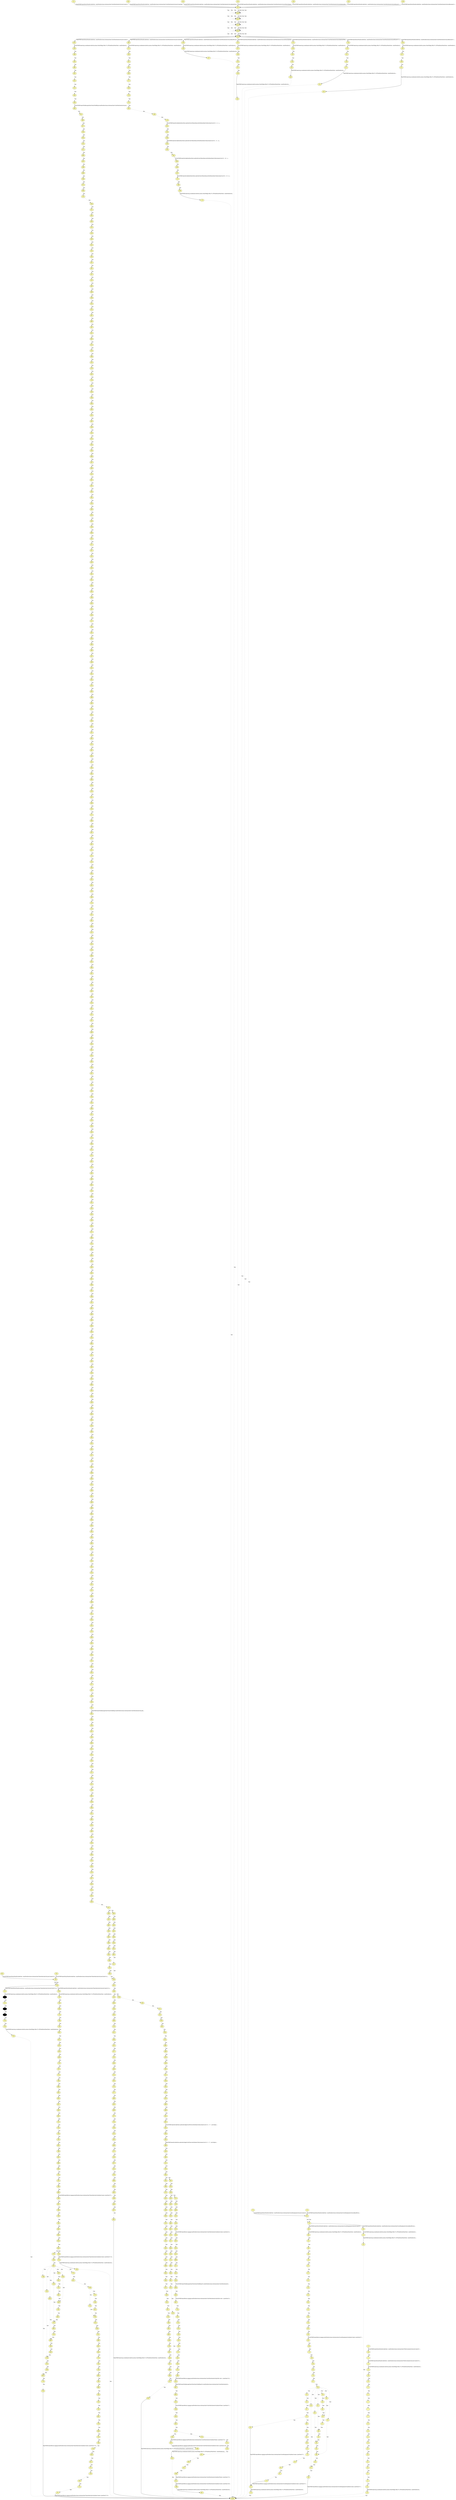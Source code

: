 digraph BST {
 
 "837" [style=filled, fillcolor=2, colorscheme=set312, URL="837.html"];
"766" [style=filled, fillcolor=2, colorscheme=set312, URL="766.html"];
"837" -> "766" [style=dotted,  label="Eps"];
"836" [style=filled, fillcolor=2, colorscheme=set312, URL="836.html"];
"776" [style=filled, fillcolor=2, colorscheme=set312, URL="776.html"];
"836" -> "776" [style=dotted,  label="Eps"];
"746" [style=filled, fillcolor=2, colorscheme=set312, URL="746.html"];
"792" [style=filled, fillcolor=2, colorscheme=set312, URL="792.html"];
"746" -> "792" [style=dotted,  label="Eps"];
"796" [style=filled, fillcolor=2, colorscheme=set312, URL="796.html"];
"804" [style=filled, fillcolor=2, colorscheme=set312, URL="804.html"];
"796" -> "804" [style=dotted,  label="Eps"];
"822" [style=filled, fillcolor=2, colorscheme=set312, URL="822.html"];
"754" [style=filled, fillcolor=2, colorscheme=set312, URL="754.html"];
"822" -> "754" [  label="Push(FNKFrame(EntryPointInvokeStmt: com/fivedirections/colormatcher/TimeSelectActivity/onCreate(v0 L..."];
"786" [style=filled, fillcolor=2, colorscheme=set312, URL="786.html"];
"815" [style=filled, fillcolor=2, colorscheme=set312, URL="815.html"];
"786" -> "815" [style=dotted,  label="Eps"];
"795" [style=filled, fillcolor=2, colorscheme=set312, URL="795.html"];
"Final()" [style=filled, fillcolor=2, colorscheme=set312, URL="781.html"];
"795" -> "Final()" [  label="Pop(FNKFrame(Return:)@@@com/fivedirections/colormatcher/TimeSelectActivity$$onCreate::LineStmt(37),F..."];
"805" [style=filled, fillcolor=2, colorscheme=set312, URL="805.html"];
"750" [style=filled, fillcolor=2, colorscheme=set312, URL="750.html"];
"805" -> "750" [style=dotted,  label="Eps"];
"734" [style=filled, fillcolor=2, colorscheme=set312, URL="734.html"];
"818" [style=filled, fillcolor=2, colorscheme=set312, URL="818.html"];
"734" -> "818" [style=dotted,  label="Eps"];
"840" [style=filled, fillcolor=2, colorscheme=set312, URL="840.html"];
"833" [style=filled, fillcolor=2, colorscheme=set312, URL="833.html"];
"840" -> "833" [style=dotted,  label="Eps"];
"842" [style=filled, fillcolor=2, colorscheme=set312, URL="842.html"];
"796" [style=filled, fillcolor=2, colorscheme=set312, URL="796.html"];
"842" -> "796" [style=dotted,  label="Eps"];
"818" [style=filled, fillcolor=2, colorscheme=set312, URL="818.html"];
"811" [style=filled, fillcolor=2, colorscheme=set312, URL="811.html"];
"818" -> "811" [style=dotted,  label="Eps"];
"839" [style=filled, fillcolor=2, colorscheme=set312, URL="839.html"];
"733" [style=filled, fillcolor=2, colorscheme=set312, URL="733.html"];
"839" -> "733" [style=dotted,  label="Eps"];
"842" [style=filled, fillcolor=2, colorscheme=set312, URL="842.html"];
"759" [style=filled, fillcolor=2, colorscheme=set312, URL="759.html"];
"842" -> "759" [style=dotted,  label="Eps"];
"751" [style=filled, fillcolor=2, colorscheme=set312, URL="751.html"];
"Final()" [style=filled, fillcolor=2, colorscheme=set312, URL="781.html"];
"751" -> "Final()" [  label="Pop(FNKFrame(Return:)@@@com/fivedirections/colormatcher/TimeSelectActivity$$onCreate::LineStmt(37),F..."];
"759" [style=filled, fillcolor=2, colorscheme=set312, URL="759.html"];
"740" [style=filled, fillcolor=2, colorscheme=set312, URL="740.html"];
"759" -> "740" [style=dotted,  label="Eps"];
"845" [style=filled, fillcolor=2, colorscheme=set312, URL="845.html"];
"803" [style=filled, fillcolor=2, colorscheme=set312, URL="803.html"];
"845" -> "803" [style=dotted,  label="Eps"];
"803" [style=filled, fillcolor=2, colorscheme=set312, URL="803.html"];
"747" [style=filled, fillcolor=2, colorscheme=set312, URL="747.html"];
"803" -> "747" [style=dotted,  label="Eps"];
"834" [style=filled, fillcolor=2, colorscheme=set312, URL="834.html"];
"808" [style=filled, fillcolor=2, colorscheme=set312, URL="808.html"];
"834" -> "808" [style=dotted,  label="Eps"];
"767" [style=filled, fillcolor=2, colorscheme=set312, URL="767.html"];
"763" [style=filled, fillcolor=2, colorscheme=set312, URL="763.html"];
"767" -> "763" [style=dotted,  label="Eps"];
"841" [style=filled, fillcolor=2, colorscheme=set312, URL="841.html"];
"778" [style=filled, fillcolor=2, colorscheme=set312, URL="778.html"];
"841" -> "778" [style=dotted,  label="Eps"];
"799" [style=filled, fillcolor=2, colorscheme=set312, URL="799.html"];
"767" [style=filled, fillcolor=2, colorscheme=set312, URL="767.html"];
"799" -> "767" [  label="Push(FNKFrame(org.ucombinator.dalvik.syntax.StmtNil$@19fa157c,FP(InitEntryPointStmt: com/fivedirecti..."];
"842" [style=filled, fillcolor=2, colorscheme=set312, URL="842.html"];
"793" [style=filled, fillcolor=2, colorscheme=set312, URL="793.html"];
"842" -> "793" [style=dotted,  label="Eps"];
"833" [style=filled, fillcolor=2, colorscheme=set312, URL="833.html"];
"819" [style=filled, fillcolor=2, colorscheme=set312, URL="819.html"];
"833" -> "819" [style=dotted,  label="Eps"];
"826" [style=filled, fillcolor=2, colorscheme=set312, URL="826.html"];
"814" [style=filled, fillcolor=2, colorscheme=set312, URL="814.html"];
"826" -> "814" [style=dotted,  label="Eps"];
"752" [style=filled, fillcolor=2, colorscheme=set312, URL="752.html"];
"801" [style=filled, fillcolor=2, colorscheme=set312, URL="801.html"];
"752" -> "801" [style=dotted,  label="Eps"];
"742" [style=filled, fillcolor=2, colorscheme=set312, URL="742.html"];
"790" [style=filled, fillcolor=2, colorscheme=set312, URL="790.html"];
"742" -> "790" [style=dotted,  label="Eps"];
"827" [style=filled, fillcolor=2, colorscheme=set312, URL="827.html"];
"810" [style=filled, fillcolor=2, colorscheme=set312, URL="810.html"];
"827" -> "810" [style=dotted,  label="Eps"];
"771" [style=filled, fillcolor=2, colorscheme=set312, URL="771.html"];
"751" [style=filled, fillcolor=2, colorscheme=set312, URL="751.html"];
"771" -> "751" [style=dotted,  label="Eps"];
"743" [style=filled, fillcolor=2, colorscheme=set312, URL="743.html"];
"738" [style=filled, fillcolor=2, colorscheme=set312, URL="738.html"];
"743" -> "738" [style=dotted,  label="Eps"];
"789" [style=filled, fillcolor=2, colorscheme=set312, URL="789.html"];
"804" [style=filled, fillcolor=2, colorscheme=set312, URL="804.html"];
"789" -> "804" [style=dotted,  label="Eps"];
"804" [style=filled, fillcolor=2, colorscheme=set312, URL="804.html"];
"779" [style=filled, fillcolor=2, colorscheme=set312, URL="779.html"];
"804" -> "779" [style=dotted,  label="Eps"];
"843" [style=filled, fillcolor=2, colorscheme=set312, URL="843.html"];
"826" [style=filled, fillcolor=2, colorscheme=set312, URL="826.html"];
"843" -> "826" [style=dotted,  label="Eps"];
"794" [style=filled, fillcolor=2, colorscheme=set312, URL="794.html"];
"820" [style=filled, fillcolor=2, colorscheme=set312, URL="820.html"];
"794" -> "820" [style=dotted,  label="Eps"];
"754" [style=filled, fillcolor=2, colorscheme=set312, URL="754.html"];
"735" [style=filled, fillcolor=2, colorscheme=set312, URL="735.html"];
"754" -> "735" [style=dotted,  label="Eps"];
"819" [style=filled, fillcolor=2, colorscheme=set312, URL="819.html"];
"817" [style=filled, fillcolor=2, colorscheme=set312, URL="817.html"];
"819" -> "817" [style=dotted,  label="Eps"];
"816" [style=filled, fillcolor=2, colorscheme=set312, URL="816.html"];
"736" [style=filled, fillcolor=2, colorscheme=set312, URL="736.html"];
"816" -> "736" [style=dotted,  label="Eps"];
"810" [style=filled, fillcolor=2, colorscheme=set312, URL="810.html"];
"845" [style=filled, fillcolor=2, colorscheme=set312, URL="845.html"];
"810" -> "845" [style=dotted,  label="Eps"];
"770" [style=filled, fillcolor=2, colorscheme=set312, URL="770.html"];
"758" [style=filled, fillcolor=2, colorscheme=set312, URL="758.html"];
"770" -> "758" [style=dotted,  label="Eps"];
"757" [style=filled, fillcolor=2, colorscheme=set312, URL="757.html"];
"786" [style=filled, fillcolor=2, colorscheme=set312, URL="786.html"];
"757" -> "786" [style=dotted,  label="Eps"];
"787" [style=filled, fillcolor=2, colorscheme=set312, URL="787.html"];
"772" [style=filled, fillcolor=2, colorscheme=set312, URL="772.html"];
"787" -> "772" [style=dotted,  label="Eps"];
"809" [style=filled, fillcolor=2, colorscheme=set312, URL="809.html"];
"821" [style=filled, fillcolor=2, colorscheme=set312, URL="821.html"];
"809" -> "821" [style=dotted,  label="Eps"];
"762" [style=filled, fillcolor=2, colorscheme=set312, URL="762.html"];
"807" [style=filled, fillcolor=2, colorscheme=set312, URL="807.html"];
"762" -> "807" [style=dotted,  label="Eps"];
"811" [style=filled, fillcolor=2, colorscheme=set312, URL="811.html"];
"777" [style=filled, fillcolor=2, colorscheme=set312, URL="777.html"];
"811" -> "777" [style=dotted,  label="Eps"];
"761" [style=filled, fillcolor=2, colorscheme=set312, URL="761.html"];
"771" [style=filled, fillcolor=2, colorscheme=set312, URL="771.html"];
"761" -> "771" [style=dotted,  label="Eps"];
"750" [style=filled, fillcolor=2, colorscheme=set312, URL="750.html"];
"808" [style=filled, fillcolor=2, colorscheme=set312, URL="808.html"];
"750" -> "808" [style=dotted,  label="Eps"];
"817" [style=filled, fillcolor=2, colorscheme=set312, URL="817.html"];
"824" [style=filled, fillcolor=2, colorscheme=set312, URL="824.html"];
"817" -> "824" [style=dotted,  label="Eps"];
"808" [style=filled, fillcolor=2, colorscheme=set312, URL="808.html"];
"794" [style=filled, fillcolor=2, colorscheme=set312, URL="794.html"];
"808" -> "794" [style=dotted,  label="Eps"];
"846" [style=filled, fillcolor=2, colorscheme=set312, URL="846.html"];
"765" [style=filled, fillcolor=2, colorscheme=set312, URL="765.html"];
"846" -> "765" [style=dotted,  label="Eps"];
"785" [style=filled, fillcolor=2, colorscheme=set312, URL="785.html"];
"846" [style=filled, fillcolor=2, colorscheme=set312, URL="846.html"];
"785" -> "846" [style=dotted,  label="Eps"];
"829" [style=filled, fillcolor=2, colorscheme=set312, URL="829.html"];
"791" [style=filled, fillcolor=2, colorscheme=set312, URL="791.html"];
"829" -> "791" [style=dotted,  label="Eps"];
"780" [style=filled, fillcolor=2, colorscheme=set312, URL="780.html"];
"742" [style=filled, fillcolor=2, colorscheme=set312, URL="742.html"];
"780" -> "742" [style=dotted,  label="Eps"];
"758" [style=filled, fillcolor=2, colorscheme=set312, URL="758.html"];
"842" [style=filled, fillcolor=2, colorscheme=set312, URL="842.html"];
"758" -> "842" [style=dotted,  label="Eps"];
"744" [style=filled, fillcolor=2, colorscheme=set312, URL="744.html"];
"802" [style=filled, fillcolor=2, colorscheme=set312, URL="802.html"];
"744" -> "802" [style=dotted,  label="Eps"];
"790" [style=filled, fillcolor=2, colorscheme=set312, URL="790.html"];
"813" [style=filled, fillcolor=2, colorscheme=set312, URL="813.html"];
"790" -> "813" [style=dotted,  label="Eps"];
"801" [style=filled, fillcolor=2, colorscheme=set312, URL="801.html"];
"838" [style=filled, fillcolor=2, colorscheme=set312, URL="838.html"];
"801" -> "838" [style=dotted,  label="Eps"];
"768" [style=filled, fillcolor=2, colorscheme=set312, URL="768.html"];
"800" [style=filled, fillcolor=2, colorscheme=set312, URL="800.html"];
"768" -> "800" [style=dotted,  label="Eps"];
"844" [style=filled, fillcolor=2, colorscheme=set312, URL="844.html"];
"740" [style=filled, fillcolor=2, colorscheme=set312, URL="740.html"];
"844" -> "740" [style=dotted,  label="Eps"];
"791" [style=filled, fillcolor=2, colorscheme=set312, URL="791.html"];
"809" [style=filled, fillcolor=2, colorscheme=set312, URL="809.html"];
"791" -> "809" [style=dotted,  label="Eps"];
"774" [style=filled, fillcolor=2, colorscheme=set312, URL="774.html"];
"831" [style=filled, fillcolor=2, colorscheme=set312, URL="831.html"];
"774" -> "831" [style=dotted,  label="Eps"];
"749" [style=filled, fillcolor=2, colorscheme=set312, URL="749.html"];
"Final()" [style=filled, fillcolor=2, colorscheme=set312, URL="781.html"];
"749" -> "Final()" [style=dotted,  label="Eps"];
"755" [style=filled, fillcolor=2, colorscheme=set312, URL="755.html"];
"841" [style=filled, fillcolor=2, colorscheme=set312, URL="841.html"];
"755" -> "841" [style=dotted,  label="Eps"];
"815" [style=filled, fillcolor=2, colorscheme=set312, URL="815.html"];
"790" [style=filled, fillcolor=2, colorscheme=set312, URL="790.html"];
"815" -> "790" [style=dotted,  label="Eps"];
"842" [style=filled, fillcolor=2, colorscheme=set312, URL="842.html"];
"774" [style=filled, fillcolor=2, colorscheme=set312, URL="774.html"];
"842" -> "774" [style=dotted,  label="Eps"];
"825" [style=filled, fillcolor=2, colorscheme=set312, URL="825.html"];
"806" [style=filled, fillcolor=2, colorscheme=set312, URL="806.html"];
"825" -> "806" [style=dotted,  label="Eps"];
"831" [style=filled, fillcolor=2, colorscheme=set312, URL="831.html"];
"780" [style=filled, fillcolor=2, colorscheme=set312, URL="780.html"];
"831" -> "780" [style=dotted,  label="Eps"];
"842" [style=filled, fillcolor=2, colorscheme=set312, URL="842.html"];
"769" [style=filled, fillcolor=2, colorscheme=set312, URL="769.html"];
"842" -> "769" [style=dotted,  label="Eps"];
"779" [style=filled, fillcolor=2, colorscheme=set312, URL="779.html"];
"795" [style=filled, fillcolor=2, colorscheme=set312, URL="795.html"];
"779" -> "795" [style=dotted,  label="Eps"];
"740" [style=filled, fillcolor=2, colorscheme=set312, URL="740.html"];
"805" [style=filled, fillcolor=2, colorscheme=set312, URL="805.html"];
"740" -> "805" [style=dotted,  label="Eps"];
"735" [style=filled, fillcolor=2, colorscheme=set312, URL="735.html"];
"799" [style=filled, fillcolor=2, colorscheme=set312, URL="799.html"];
"735" -> "799" [  label="Pop(FNKFrame(EntryPointInvokeStmt: com/fivedirections/colormatcher/TimeSelectActivity/onCreate(v0 Li..."];
"821" [style=filled, fillcolor=2, colorscheme=set312, URL="821.html"];
"823" [style=filled, fillcolor=2, colorscheme=set312, URL="823.html"];
"821" -> "823" [style=dotted,  label="Eps"];
"830" [style=filled, fillcolor=2, colorscheme=set312, URL="830.html"];
"812" [style=filled, fillcolor=2, colorscheme=set312, URL="812.html"];
"830" -> "812" [style=dotted,  label="Eps"];
"842" [style=filled, fillcolor=2, colorscheme=set312, URL="842.html"];
"830" [style=filled, fillcolor=2, colorscheme=set312, URL="830.html"];
"842" -> "830" [style=dotted,  label="Eps"];
"788" [style=filled, fillcolor=2, colorscheme=set312, URL="788.html"];
"825" [style=filled, fillcolor=2, colorscheme=set312, URL="825.html"];
"788" -> "825" [style=dotted,  label="Eps"];
"777" [style=filled, fillcolor=2, colorscheme=set312, URL="777.html"];
"756" [style=filled, fillcolor=2, colorscheme=set312, URL="756.html"];
"777" -> "756" [style=dotted,  label="Eps"];
"763" [style=filled, fillcolor=2, colorscheme=set312, URL="763.html"];
"828" [style=filled, fillcolor=2, colorscheme=set312, URL="828.html"];
"763" -> "828" [style=dotted,  label="Eps"];
"828" [style=filled, fillcolor=2, colorscheme=set312, URL="828.html"];
"773" [style=filled, fillcolor=2, colorscheme=set312, URL="773.html"];
"828" -> "773" [style=dotted,  label="Eps"];
"832" [style=filled, fillcolor=2, colorscheme=set312, URL="832.html"];
"788" [style=filled, fillcolor=2, colorscheme=set312, URL="788.html"];
"832" -> "788" [style=dotted,  label="Eps"];
"766" [style=filled, fillcolor=2, colorscheme=set312, URL="766.html"];
"746" [style=filled, fillcolor=2, colorscheme=set312, URL="746.html"];
"766" -> "746" [style=dotted,  label="Eps"];
"800" [style=filled, fillcolor=2, colorscheme=set312, URL="800.html"];
"798" [style=filled, fillcolor=2, colorscheme=set312, URL="798.html"];
"800" -> "798" [  label="Push(FNKFrame(Return:)@@@com/fivedirections/colormatcher/TimeSelectActivity$$onCreate::LineStmt(37),..."];
"783" [style=filled, fillcolor=2, colorscheme=set312, URL="783.html"];
"832" [style=filled, fillcolor=2, colorscheme=set312, URL="832.html"];
"783" -> "832" [style=dotted,  label="Eps"];
"736" [style=filled, fillcolor=2, colorscheme=set312, URL="736.html"];
"741" [style=filled, fillcolor=2, colorscheme=set312, URL="741.html"];
"736" -> "741" [  label="Pop(FNKFrame(Return:)@@@com/fivedirections/colormatcher/TimeSelectActivity$$onCreate::LineStmt(37),F..."];
"823" [style=filled, fillcolor=2, colorscheme=set312, URL="823.html"];
"775" [style=filled, fillcolor=2, colorscheme=set312, URL="775.html"];
"823" -> "775" [style=dotted,  label="Eps"];
"824" [style=filled, fillcolor=2, colorscheme=set312, URL="824.html"];
"835" [style=filled, fillcolor=2, colorscheme=set312, URL="835.html"];
"824" -> "835" [style=dotted,  label="Eps"];
"733" [style=filled, fillcolor=2, colorscheme=set312, URL="733.html"];
"784" [style=filled, fillcolor=2, colorscheme=set312, URL="784.html"];
"733" -> "784" [style=dotted,  label="Eps"];
"769" [style=filled, fillcolor=2, colorscheme=set312, URL="769.html"];
"838" [style=filled, fillcolor=2, colorscheme=set312, URL="838.html"];
"769" -> "838" [style=dotted,  label="Eps"];
"737" [style=filled, fillcolor=2, colorscheme=set312, URL="737.html"];
"743" [style=filled, fillcolor=2, colorscheme=set312, URL="743.html"];
"737" -> "743" [style=dotted,  label="Eps"];
"813" [style=filled, fillcolor=2, colorscheme=set312, URL="813.html"];
"829" [style=filled, fillcolor=2, colorscheme=set312, URL="829.html"];
"813" -> "829" [style=dotted,  label="Eps"];
"775" [style=filled, fillcolor=2, colorscheme=set312, URL="775.html"];
"745" [style=filled, fillcolor=2, colorscheme=set312, URL="745.html"];
"775" -> "745" [style=dotted,  label="Eps"];
"816" [style=filled, fillcolor=2, colorscheme=set312, URL="816.html"];
"770" [style=filled, fillcolor=2, colorscheme=set312, URL="770.html"];
"816" -> "770" [style=dotted,  label="Eps"];
"793" [style=filled, fillcolor=2, colorscheme=set312, URL="793.html"];
"739" [style=filled, fillcolor=2, colorscheme=set312, URL="739.html"];
"793" -> "739" [style=dotted,  label="Eps"];
"738" [style=filled, fillcolor=2, colorscheme=set312, URL="738.html"];
"783" [style=filled, fillcolor=2, colorscheme=set312, URL="783.html"];
"738" -> "783" [style=dotted,  label="Eps"];
"778" [style=filled, fillcolor=2, colorscheme=set312, URL="778.html"];
"839" [style=filled, fillcolor=2, colorscheme=set312, URL="839.html"];
"778" -> "839" [style=dotted,  label="Eps"];
"764" [style=filled, fillcolor=2, colorscheme=set312, URL="764.html"];
"844" [style=filled, fillcolor=2, colorscheme=set312, URL="844.html"];
"764" -> "844" [style=dotted,  label="Eps"];
"741" [style=filled, fillcolor=2, colorscheme=set312, URL="741.html"];
"749" [style=filled, fillcolor=2, colorscheme=set312, URL="749.html"];
"741" -> "749" [  label="Pop(FNKFrame(org.ucombinator.dalvik.syntax.StmtNil$@19fa157c,FP(InitEntryPointStmt: com/fivedirectio..."];
"773" [style=filled, fillcolor=2, colorscheme=set312, URL="773.html"];
"748" [style=filled, fillcolor=2, colorscheme=set312, URL="748.html"];
"773" -> "748" [style=dotted,  label="Eps"];
"747" [style=filled, fillcolor=2, colorscheme=set312, URL="747.html"];
"787" [style=filled, fillcolor=2, colorscheme=set312, URL="787.html"];
"747" -> "787" [style=dotted,  label="Eps"];
"842" [style=filled, fillcolor=2, colorscheme=set312, URL="842.html"];
"834" [style=filled, fillcolor=2, colorscheme=set312, URL="834.html"];
"842" -> "834" [style=dotted,  label="Eps"];
"780" [style=filled, fillcolor=2, colorscheme=set312, URL="780.html"];
"757" [style=filled, fillcolor=2, colorscheme=set312, URL="757.html"];
"780" -> "757" [style=dotted,  label="Eps"];
"807" [style=filled, fillcolor=2, colorscheme=set312, URL="807.html"];
"827" [style=filled, fillcolor=2, colorscheme=set312, URL="827.html"];
"807" -> "827" [style=dotted,  label="Eps"];
"772" [style=filled, fillcolor=2, colorscheme=set312, URL="772.html"];
"760" [style=filled, fillcolor=2, colorscheme=set312, URL="760.html"];
"772" -> "760" [style=dotted,  label="Eps"];
"797" [style=filled, fillcolor=2, colorscheme=set312, URL="797.html"];
"768" [style=filled, fillcolor=2, colorscheme=set312, URL="768.html"];
"797" -> "768" [style=dotted,  label="Eps"];
"798" [style=filled, fillcolor=2, colorscheme=set312, URL="798.html"];
"837" [style=filled, fillcolor=2, colorscheme=set312, URL="837.html"];
"798" -> "837" [style=dotted,  label="Eps"];
"820" [style=filled, fillcolor=2, colorscheme=set312, URL="820.html"];
"739" [style=filled, fillcolor=2, colorscheme=set312, URL="739.html"];
"820" -> "739" [style=dotted,  label="Eps"];
"784" [style=filled, fillcolor=2, colorscheme=set312, URL="784.html"];
"734" [style=filled, fillcolor=2, colorscheme=set312, URL="734.html"];
"784" -> "734" [style=dotted,  label="Eps"];
"806" [style=filled, fillcolor=2, colorscheme=set312, URL="806.html"];
"836" [style=filled, fillcolor=2, colorscheme=set312, URL="836.html"];
"806" -> "836" [style=dotted,  label="Eps"];
"814" [style=filled, fillcolor=2, colorscheme=set312, URL="814.html"];
"816" [style=filled, fillcolor=2, colorscheme=set312, URL="816.html"];
"814" -> "816" [style=dotted,  label="Eps"];
"739" [style=filled, fillcolor=2, colorscheme=set312, URL="739.html"];
"782" [style=filled, fillcolor=2, colorscheme=set312, URL="782.html"];
"739" -> "782" [style=dotted,  label="Eps"];
"745" [style=filled, fillcolor=2, colorscheme=set312, URL="745.html"];
"744" [style=filled, fillcolor=2, colorscheme=set312, URL="744.html"];
"745" -> "744" [style=dotted,  label="Eps"];
"753" [style=filled, fillcolor=2, colorscheme=set312, URL="753.html"];
"755" [style=filled, fillcolor=2, colorscheme=set312, URL="755.html"];
"753" -> "755" [style=dotted,  label="Eps"];
"748" [style=filled, fillcolor=2, colorscheme=set312, URL="748.html"];
"762" [style=filled, fillcolor=2, colorscheme=set312, URL="762.html"];
"748" -> "762" [style=dotted,  label="Eps"];
"765" [style=filled, fillcolor=2, colorscheme=set312, URL="765.html"];
"753" [style=filled, fillcolor=2, colorscheme=set312, URL="753.html"];
"765" -> "753" [style=dotted,  label="Eps"];
"835" [style=filled, fillcolor=2, colorscheme=set312, URL="835.html"];
"737" [style=filled, fillcolor=2, colorscheme=set312, URL="737.html"];
"835" -> "737" [style=dotted,  label="Eps"];
"760" [style=filled, fillcolor=2, colorscheme=set312, URL="760.html"];
"840" [style=filled, fillcolor=2, colorscheme=set312, URL="840.html"];
"760" -> "840" [style=dotted,  label="Eps"];
"838" [style=filled, fillcolor=2, colorscheme=set312, URL="838.html"];
"764" [style=filled, fillcolor=2, colorscheme=set312, URL="764.html"];
"838" -> "764" [style=dotted,  label="Eps"];
"812" [style=filled, fillcolor=2, colorscheme=set312, URL="812.html"];
"752" [style=filled, fillcolor=2, colorscheme=set312, URL="752.html"];
"812" -> "752" [style=dotted,  label="Eps"];
"802" [style=filled, fillcolor=2, colorscheme=set312, URL="802.html"];
"785" [style=filled, fillcolor=2, colorscheme=set312, URL="785.html"];
"802" -> "785" [style=dotted,  label="Eps"];
"756" [style=filled, fillcolor=2, colorscheme=set312, URL="756.html"];
"761" [style=filled, fillcolor=2, colorscheme=set312, URL="761.html"];
"756" -> "761" [style=dotted,  label="Eps"];
"792" [style=filled, fillcolor=2, colorscheme=set312, URL="792.html"];
"843" [style=filled, fillcolor=2, colorscheme=set312, URL="843.html"];
"792" -> "843" [style=dotted,  label="Eps"];
"776" [style=filled, fillcolor=2, colorscheme=set312, URL="776.html"];
"797" [style=filled, fillcolor=2, colorscheme=set312, URL="797.html"];
"776" -> "797" [style=dotted,  label="Eps"];
"782" [style=filled, fillcolor=2, colorscheme=set312, URL="782.html"];
"789" [style=filled, fillcolor=2, colorscheme=set312, URL="789.html"];
"782" -> "789" [style=dotted,  label="Eps"];
"735" [style=filled, fillcolor=2, colorscheme=set312, URL="735.html"];
"731" [style=filled, fillcolor=2, colorscheme=set312, URL="731.html"];
"735" -> "731" [  label="Pop(FNKFrame(EntryPointInvokeStmt: com/fivedirections/colormatcher/TimeSelectActivity/onClick(v0 Lis..."];
"729" [style=filled, fillcolor=2, colorscheme=set312, URL="729.html"];
"730" [style=filled, fillcolor=2, colorscheme=set312, URL="730.html"];
"729" -> "730" [style=dotted,  label="Eps"];
"754" [style=filled, fillcolor=2, colorscheme=set312, URL="754.html"];
"735" [style=filled, fillcolor=2, colorscheme=set312, URL="735.html"];
"754" -> "735" [style=dotted,  label="Eps"];
"732" [style=filled, fillcolor=red, colorscheme=set312, URL="732.html"];
"722" [style=filled, fillcolor=red, colorscheme=set312, URL="722.html"];
"732" -> "722" [style=dotted,  label="Eps"];
"722" [style=filled, fillcolor=red, colorscheme=set312, URL="722.html"];
"729" [style=filled, fillcolor=2, colorscheme=set312, URL="729.html"];
"722" -> "729" [style=dotted,  label="Eps"];
"725" [style=filled, fillcolor=2, colorscheme=set312, URL="725.html"];
"754" [style=filled, fillcolor=2, colorscheme=set312, URL="754.html"];
"725" -> "754" [  label="Push(FNKFrame(EntryPointInvokeStmt: com/fivedirections/colormatcher/TimeSelectActivity/onClick(v0 Li..."];
"727" [style=filled, fillcolor=2, colorscheme=set312, URL="727.html"];
"732" [style=filled, fillcolor=red, colorscheme=set312, URL="732.html"];
"727" -> "732" [style=dotted,  label="Eps"];
"728" [style=filled, fillcolor=red, colorscheme=set312, URL="728.html"];
"727" [style=filled, fillcolor=2, colorscheme=set312, URL="727.html"];
"728" -> "727" [style=dotted,  label="Eps"];
"724" [style=filled, fillcolor=2, colorscheme=set312, URL="724.html"];
"Final()" [style=filled, fillcolor=2, colorscheme=set312, URL="781.html"];
"724" -> "Final()" [style=dotted,  label="Eps"];
"730" [style=filled, fillcolor=2, colorscheme=set312, URL="730.html"];
"724" [style=filled, fillcolor=2, colorscheme=set312, URL="724.html"];
"730" -> "724" [  label="Pop(FNKFrame(org.ucombinator.dalvik.syntax.StmtNil$@19fa157c,FP(InitEntryPointStmt: com/fivedirectio..."];
"731" [style=filled, fillcolor=2, colorscheme=set312, URL="731.html"];
"728" [style=filled, fillcolor=red, colorscheme=set312, URL="728.html"];
"731" -> "728" [  label="Push(FNKFrame(org.ucombinator.dalvik.syntax.StmtNil$@19fa157c,FP(InitEntryPointStmt: com/fivedirecti..."];
"624" [style=filled, fillcolor=2, colorscheme=set312, URL="624.html"];
"242" [style=filled, fillcolor=2, colorscheme=set312, URL="242.html"];
"624" -> "242" [style=dotted,  label="Eps"];
"222" [style=filled, fillcolor=2, colorscheme=set312, URL="222.html"];
"630" [style=filled, fillcolor=2, colorscheme=set312, URL="630.html"];
"222" -> "630" [style=dotted,  label="Eps"];
"203" [style=filled, fillcolor=2, colorscheme=set312, URL="203.html"];
"455" [style=filled, fillcolor=2, colorscheme=set312, URL="455.html"];
"203" -> "455" [style=dotted,  label="Eps"];
"571" [style=filled, fillcolor=2, colorscheme=set312, URL="571.html"];
"243" [style=filled, fillcolor=2, colorscheme=set312, URL="243.html"];
"571" -> "243" [style=dotted,  label="Eps"];
"549" [style=filled, fillcolor=2, colorscheme=set312, URL="549.html"];
"676" [style=filled, fillcolor=2, colorscheme=set312, URL="676.html"];
"549" -> "676" [style=dotted,  label="Eps"];
"258" [style=filled, fillcolor=2, colorscheme=set312, URL="258.html"];
"372" [style=filled, fillcolor=2, colorscheme=set312, URL="372.html"];
"258" -> "372" [style=dotted,  label="Eps"];
"244" [style=filled, fillcolor=2, colorscheme=set312, URL="244.html"];
"584" [style=filled, fillcolor=2, colorscheme=set312, URL="584.html"];
"244" -> "584" [style=dotted,  label="Eps"];
"610" [style=filled, fillcolor=2, colorscheme=set312, URL="610.html"];
"698" [style=filled, fillcolor=2, colorscheme=set312, URL="698.html"];
"610" -> "698" [style=dotted,  label="Eps"];
"716" [style=filled, fillcolor=2, colorscheme=set312, URL="716.html"];
"251" [style=filled, fillcolor=2, colorscheme=set312, URL="251.html"];
"716" -> "251" [style=dotted,  label="Eps"];
"407" [style=filled, fillcolor=2, colorscheme=set312, URL="407.html"];
"661" [style=filled, fillcolor=2, colorscheme=set312, URL="661.html"];
"407" -> "661" [style=dotted,  label="Eps"];
"589" [style=filled, fillcolor=2, colorscheme=set312, URL="589.html"];
"228" [style=filled, fillcolor=2, colorscheme=set312, URL="228.html"];
"589" -> "228" [style=dotted,  label="Eps"];
"456" [style=filled, fillcolor=2, colorscheme=set312, URL="456.html"];
"338" [style=filled, fillcolor=2, colorscheme=set312, URL="338.html"];
"456" -> "338" [style=dotted,  label="Eps"];
"292" [style=filled, fillcolor=2, colorscheme=set312, URL="292.html"];
"596" [style=filled, fillcolor=2, colorscheme=set312, URL="596.html"];
"292" -> "596" [style=dotted,  label="Eps"];
"424" [style=filled, fillcolor=2, colorscheme=set312, URL="424.html"];
"695" [style=filled, fillcolor=2, colorscheme=set312, URL="695.html"];
"424" -> "695" [style=dotted,  label="Eps"];
"616" [style=filled, fillcolor=2, colorscheme=set312, URL="616.html"];
"660" [style=filled, fillcolor=2, colorscheme=set312, URL="660.html"];
"616" -> "660" [style=dotted,  label="Eps"];
"562" [style=filled, fillcolor=2, colorscheme=set312, URL="562.html"];
"417" [style=filled, fillcolor=2, colorscheme=set312, URL="417.html"];
"562" -> "417" [style=dotted,  label="Eps"];
"277" [style=filled, fillcolor=2, colorscheme=set312, URL="277.html"];
"468" [style=filled, fillcolor=2, colorscheme=set312, URL="468.html"];
"277" -> "468" [style=dotted,  label="Eps"];
"636" [style=filled, fillcolor=2, colorscheme=set312, URL="636.html"];
"370" [style=filled, fillcolor=2, colorscheme=set312, URL="370.html"];
"636" -> "370" [style=dotted,  label="Eps"];
"298" [style=filled, fillcolor=2, colorscheme=set312, URL="298.html"];
"201" [style=filled, fillcolor=2, colorscheme=set312, URL="201.html"];
"298" -> "201" [style=dotted,  label="Eps"];
"600" [style=filled, fillcolor=2, colorscheme=set312, URL="600.html"];
"615" [style=filled, fillcolor=2, colorscheme=set312, URL="615.html"];
"600" -> "615" [style=dotted,  label="Eps"];
"667" [style=filled, fillcolor=2, colorscheme=set312, URL="667.html"];
"442" [style=filled, fillcolor=2, colorscheme=set312, URL="442.html"];
"667" -> "442" [  label="Push(FNKFrame(InvokeStmt:android/widget/GridView/setOnItemClickListener(List(v11) , v7 , List((objec..."];
"213" [style=filled, fillcolor=2, colorscheme=set312, URL="213.html"];
"419" [style=filled, fillcolor=2, colorscheme=set312, URL="419.html"];
"213" -> "419" [style=dotted,  label="Eps"];
"516" [style=filled, fillcolor=2, colorscheme=set312, URL="516.html"];
"258" [style=filled, fillcolor=2, colorscheme=set312, URL="258.html"];
"516" -> "258" [style=dotted,  label="Eps"];
"223" [style=filled, fillcolor=2, colorscheme=set312, URL="223.html"];
"364" [style=filled, fillcolor=2, colorscheme=set312, URL="364.html"];
"223" -> "364" [style=dotted,  label="Eps"];
"346" [style=filled, fillcolor=2, colorscheme=set312, URL="346.html"];
"453" [style=filled, fillcolor=2, colorscheme=set312, URL="453.html"];
"346" -> "453" [style=dotted,  label="Eps"];
"495" [style=filled, fillcolor=2, colorscheme=set312, URL="495.html"];
"720" [style=filled, fillcolor=2, colorscheme=set312, URL="720.html"];
"495" -> "720" [style=dotted,  label="Eps"];
"533" [style=filled, fillcolor=2, colorscheme=set312, URL="533.html"];
"641" [style=filled, fillcolor=2, colorscheme=set312, URL="641.html"];
"533" -> "641" [style=dotted,  label="Eps"];
"479" [style=filled, fillcolor=2, colorscheme=set312, URL="479.html"];
"706" [style=filled, fillcolor=2, colorscheme=set312, URL="706.html"];
"479" -> "706" [style=dotted,  label="Eps"];
"391" [style=filled, fillcolor=2, colorscheme=set312, URL="391.html"];
"254" [style=filled, fillcolor=2, colorscheme=set312, URL="254.html"];
"391" -> "254" [style=dotted,  label="Eps"];
"699" [style=filled, fillcolor=2, colorscheme=set312, URL="699.html"];
"500" [style=filled, fillcolor=2, colorscheme=set312, URL="500.html"];
"699" -> "500" [style=dotted,  label="Eps"];
"379" [style=filled, fillcolor=2, colorscheme=set312, URL="379.html"];
"511" [style=filled, fillcolor=2, colorscheme=set312, URL="511.html"];
"379" -> "511" [style=dotted,  label="Eps"];
"477" [style=filled, fillcolor=2, colorscheme=set312, URL="477.html"];
"702" [style=filled, fillcolor=2, colorscheme=set312, URL="702.html"];
"477" -> "702" [style=dotted,  label="Eps"];
"499" [style=filled, fillcolor=2, colorscheme=set312, URL="499.html"];
"449" [style=filled, fillcolor=2, colorscheme=set312, URL="449.html"];
"499" -> "449" [style=dotted,  label="Eps"];
"478" [style=filled, fillcolor=2, colorscheme=set312, URL="478.html"];
"406" [style=filled, fillcolor=2, colorscheme=set312, URL="406.html"];
"478" -> "406" [style=dotted,  label="Eps"];
"306" [style=filled, fillcolor=2, colorscheme=set312, URL="306.html"];
"531" [style=filled, fillcolor=2, colorscheme=set312, URL="531.html"];
"306" -> "531" [  label="Pop(FNKFrame(Return:)@@@com/fivedirections/colormatcher/ColorMatcherActivity$$setTimer::LineStmt(170..."];
"396" [style=filled, fillcolor=2, colorscheme=set312, URL="396.html"];
"421" [style=filled, fillcolor=2, colorscheme=set312, URL="421.html"];
"396" -> "421" [style=dotted,  label="Eps"];
"370" [style=filled, fillcolor=2, colorscheme=set312, URL="370.html"];
"270" [style=filled, fillcolor=2, colorscheme=set312, URL="270.html"];
"370" -> "270" [style=dotted,  label="Eps"];
"363" [style=filled, fillcolor=2, colorscheme=set312, URL="363.html"];
"553" [style=filled, fillcolor=2, colorscheme=set312, URL="553.html"];
"363" -> "553" [style=dotted,  label="Eps"];
"700" [style=filled, fillcolor=2, colorscheme=set312, URL="700.html"];
"488" [style=filled, fillcolor=2, colorscheme=set312, URL="488.html"];
"700" -> "488" [style=dotted,  label="Eps"];
"668" [style=filled, fillcolor=2, colorscheme=set312, URL="668.html"];
"393" [style=filled, fillcolor=2, colorscheme=set312, URL="393.html"];
"668" -> "393" [style=dotted,  label="Eps"];
"405" [style=filled, fillcolor=2, colorscheme=set312, URL="405.html"];
"375" [style=filled, fillcolor=2, colorscheme=set312, URL="375.html"];
"405" -> "375" [style=dotted,  label="Eps"];
"550" [style=filled, fillcolor=2, colorscheme=set312, URL="550.html"];
"704" [style=filled, fillcolor=2, colorscheme=set312, URL="704.html"];
"550" -> "704" [style=dotted,  label="Eps"];
"260" [style=filled, fillcolor=2, colorscheme=set312, URL="260.html"];
"353" [style=filled, fillcolor=2, colorscheme=set312, URL="353.html"];
"260" -> "353" [  label="Pop(FNKFrame(Return:)@@@com/fivedirections/colormatcher/ColorMatcherActivity$2$$<init>::LineStmt(152..."];
"357" [style=filled, fillcolor=2, colorscheme=set312, URL="357.html"];
"534" [style=filled, fillcolor=2, colorscheme=set312, URL="534.html"];
"357" -> "534" [style=dotted,  label="Eps"];
"245" [style=filled, fillcolor=2, colorscheme=set312, URL="245.html"];
"221" [style=filled, fillcolor=2, colorscheme=set312, URL="221.html"];
"245" -> "221" [style=dotted,  label="Eps"];
"381" [style=filled, fillcolor=2, colorscheme=set312, URL="381.html"];
"561" [style=filled, fillcolor=2, colorscheme=set312, URL="561.html"];
"381" -> "561" [style=dotted,  label="Eps"];
"414" [style=filled, fillcolor=2, colorscheme=set312, URL="414.html"];
"567" [style=filled, fillcolor=2, colorscheme=set312, URL="567.html"];
"414" -> "567" [style=dotted,  label="Eps"];
"415" [style=filled, fillcolor=2, colorscheme=set312, URL="415.html"];
"573" [style=filled, fillcolor=2, colorscheme=set312, URL="573.html"];
"415" -> "573" [style=dotted,  label="Eps"];
"259" [style=filled, fillcolor=2, colorscheme=set312, URL="259.html"];
"606" [style=filled, fillcolor=2, colorscheme=set312, URL="606.html"];
"259" -> "606" [style=dotted,  label="Eps"];
"376" [style=filled, fillcolor=2, colorscheme=set312, URL="376.html"];
"580" [style=filled, fillcolor=2, colorscheme=set312, URL="580.html"];
"376" -> "580" [style=dotted,  label="Eps"];
"378" [style=filled, fillcolor=2, colorscheme=set312, URL="378.html"];
"212" [style=filled, fillcolor=2, colorscheme=set312, URL="212.html"];
"378" -> "212" [style=dotted,  label="Eps"];
"265" [style=filled, fillcolor=2, colorscheme=set312, URL="265.html"];
"524" [style=filled, fillcolor=2, colorscheme=set312, URL="524.html"];
"265" -> "524" [style=dotted,  label="Eps"];
"349" [style=filled, fillcolor=2, colorscheme=set312, URL="349.html"];
"403" [style=filled, fillcolor=2, colorscheme=set312, URL="403.html"];
"349" -> "403" [style=dotted,  label="Eps"];
"643" [style=filled, fillcolor=2, colorscheme=set312, URL="643.html"];
"601" [style=filled, fillcolor=2, colorscheme=set312, URL="601.html"];
"643" -> "601" [style=dotted,  label="Eps"];
"576" [style=filled, fillcolor=2, colorscheme=set312, URL="576.html"];
"627" [style=filled, fillcolor=2, colorscheme=set312, URL="627.html"];
"576" -> "627" [style=dotted,  label="Eps"];
"618" [style=filled, fillcolor=2, colorscheme=set312, URL="618.html"];
"413" [style=filled, fillcolor=2, colorscheme=set312, URL="413.html"];
"618" -> "413" [style=dotted,  label="Eps"];
"582" [style=filled, fillcolor=2, colorscheme=set312, URL="582.html"];
"292" [style=filled, fillcolor=2, colorscheme=set312, URL="292.html"];
"582" -> "292" [style=dotted,  label="Eps"];
"211" [style=filled, fillcolor=2, colorscheme=set312, URL="211.html"];
"322" [style=filled, fillcolor=2, colorscheme=set312, URL="322.html"];
"211" -> "322" [style=dotted,  label="Eps"];
"652" [style=filled, fillcolor=2, colorscheme=set312, URL="652.html"];
"572" [style=filled, fillcolor=2, colorscheme=set312, URL="572.html"];
"652" -> "572" [style=dotted,  label="Eps"];
"235" [style=filled, fillcolor=2, colorscheme=set312, URL="235.html"];
"219" [style=filled, fillcolor=2, colorscheme=set312, URL="219.html"];
"235" -> "219" [style=dotted,  label="Eps"];
"546" [style=filled, fillcolor=2, colorscheme=set312, URL="546.html"];
"392" [style=filled, fillcolor=2, colorscheme=set312, URL="392.html"];
"546" -> "392" [style=dotted,  label="Eps"];
"353" [style=filled, fillcolor=2, colorscheme=set312, URL="353.html"];
"697" [style=filled, fillcolor=2, colorscheme=set312, URL="697.html"];
"353" -> "697" [  label="Pop(FNKFrame(FieldAssignStmt(NonStaticFieldExp(v6,com/fivedirections/colormatcher/ColorMatcherActivi..."];
"327" [style=filled, fillcolor=2, colorscheme=set312, URL="327.html"];
"424" [style=filled, fillcolor=2, colorscheme=set312, URL="424.html"];
"327" -> "424" [style=dotted,  label="Eps"];
"366" [style=filled, fillcolor=2, colorscheme=set312, URL="366.html"];
"617" [style=filled, fillcolor=2, colorscheme=set312, URL="617.html"];
"366" -> "617" [style=dotted,  label="Eps"];
"653" [style=filled, fillcolor=2, colorscheme=set312, URL="653.html"];
"425" [style=filled, fillcolor=2, colorscheme=set312, URL="425.html"];
"653" -> "425" [style=dotted,  label="Eps"];
"472" [style=filled, fillcolor=2, colorscheme=set312, URL="472.html"];
"239" [style=filled, fillcolor=2, colorscheme=set312, URL="239.html"];
"472" -> "239" [style=dotted,  label="Eps"];
"647" [style=filled, fillcolor=2, colorscheme=set312, URL="647.html"];
"Final()" [style=filled, fillcolor=2, colorscheme=set312, URL="781.html"];
"647" -> "Final()" [style=dotted,  label="Eps"];
"670" [style=filled, fillcolor=2, colorscheme=set312, URL="670.html"];
"400" [style=filled, fillcolor=2, colorscheme=set312, URL="400.html"];
"670" -> "400" [style=dotted,  label="Eps"];
"206" [style=filled, fillcolor=2, colorscheme=set312, URL="206.html"];
"238" [style=filled, fillcolor=2, colorscheme=set312, URL="238.html"];
"206" -> "238" [style=dotted,  label="Eps"];
"425" [style=filled, fillcolor=2, colorscheme=set312, URL="425.html"];
"411" [style=filled, fillcolor=2, colorscheme=set312, URL="411.html"];
"425" -> "411" [style=dotted,  label="Eps"];
"486" [style=filled, fillcolor=2, colorscheme=set312, URL="486.html"];
"314" [style=filled, fillcolor=2, colorscheme=set312, URL="314.html"];
"486" -> "314" [style=dotted,  label="Eps"];
"334" [style=filled, fillcolor=2, colorscheme=set312, URL="334.html"];
"408" [style=filled, fillcolor=2, colorscheme=set312, URL="408.html"];
"334" -> "408" [  label="Push(FNKFrame(FieldAssignStmt(NonStaticFieldExp(v6,com/fivedirections/colormatcher/ColorMatcherActiv..."];
"703" [style=filled, fillcolor=2, colorscheme=set312, URL="703.html"];
"277" [style=filled, fillcolor=2, colorscheme=set312, URL="277.html"];
"703" -> "277" [style=dotted,  label="Eps"];
"696" [style=filled, fillcolor=2, colorscheme=set312, URL="696.html"];
"441" [style=filled, fillcolor=2, colorscheme=set312, URL="441.html"];
"696" -> "441" [style=dotted,  label="Eps"];
"657" [style=filled, fillcolor=2, colorscheme=set312, URL="657.html"];
"207" [style=filled, fillcolor=2, colorscheme=set312, URL="207.html"];
"657" -> "207" [style=dotted,  label="Eps"];
"216" [style=filled, fillcolor=2, colorscheme=set312, URL="216.html"];
"599" [style=filled, fillcolor=2, colorscheme=set312, URL="599.html"];
"216" -> "599" [style=dotted,  label="Eps"];
"403" [style=filled, fillcolor=2, colorscheme=set312, URL="403.html"];
"348" [style=filled, fillcolor=2, colorscheme=set312, URL="348.html"];
"403" -> "348" [style=dotted,  label="Eps"];
"384" [style=filled, fillcolor=2, colorscheme=set312, URL="384.html"];
"305" [style=filled, fillcolor=2, colorscheme=set312, URL="305.html"];
"384" -> "305" [style=dotted,  label="Eps"];
"433" [style=filled, fillcolor=2, colorscheme=set312, URL="433.html"];
"514" [style=filled, fillcolor=2, colorscheme=set312, URL="514.html"];
"433" -> "514" [style=dotted,  label="Eps"];
"395" [style=filled, fillcolor=2, colorscheme=set312, URL="395.html"];
"Final()" [style=filled, fillcolor=2, colorscheme=set312, URL="781.html"];
"395" -> "Final()" [  label="Pop(FNKFrame(org.ucombinator.dalvik.syntax.StmtNil$@19fa157c,FP(InitEntryPointStmt: com/fivedirectio..."];
"665" [style=filled, fillcolor=2, colorscheme=set312, URL="665.html"];
"509" [style=filled, fillcolor=2, colorscheme=set312, URL="509.html"];
"665" -> "509" [style=dotted,  label="Eps"];
"520" [style=filled, fillcolor=2, colorscheme=set312, URL="520.html"];
"694" [style=filled, fillcolor=2, colorscheme=set312, URL="694.html"];
"520" -> "694" [style=dotted,  label="Eps"];
"709" [style=filled, fillcolor=2, colorscheme=set312, URL="709.html"];
"625" [style=filled, fillcolor=2, colorscheme=set312, URL="625.html"];
"709" -> "625" [style=dotted,  label="Eps"];
"583" [style=filled, fillcolor=2, colorscheme=set312, URL="583.html"];
"226" [style=filled, fillcolor=2, colorscheme=set312, URL="226.html"];
"583" -> "226" [style=dotted,  label="Eps"];
"630" [style=filled, fillcolor=2, colorscheme=set312, URL="630.html"];
"332" [style=filled, fillcolor=2, colorscheme=set312, URL="332.html"];
"630" -> "332" [style=dotted,  label="Eps"];
"201" [style=filled, fillcolor=2, colorscheme=set312, URL="201.html"];
"602" [style=filled, fillcolor=2, colorscheme=set312, URL="602.html"];
"201" -> "602" [style=dotted,  label="Eps"];
"498" [style=filled, fillcolor=2, colorscheme=set312, URL="498.html"];
"604" [style=filled, fillcolor=2, colorscheme=set312, URL="604.html"];
"498" -> "604" [style=dotted,  label="Eps"];
"337" [style=filled, fillcolor=2, colorscheme=set312, URL="337.html"];
"593" [style=filled, fillcolor=2, colorscheme=set312, URL="593.html"];
"337" -> "593" [style=dotted,  label="Eps"];
"342" [style=filled, fillcolor=2, colorscheme=set312, URL="342.html"];
"568" [style=filled, fillcolor=2, colorscheme=set312, URL="568.html"];
"342" -> "568" [style=dotted,  label="Eps"];
"283" [style=filled, fillcolor=2, colorscheme=set312, URL="283.html"];
"272" [style=filled, fillcolor=2, colorscheme=set312, URL="272.html"];
"283" -> "272" [style=dotted,  label="Eps"];
"595" [style=filled, fillcolor=2, colorscheme=set312, URL="595.html"];
"256" [style=filled, fillcolor=2, colorscheme=set312, URL="256.html"];
"595" -> "256" [style=dotted,  label="Eps"];
"575" [style=filled, fillcolor=2, colorscheme=set312, URL="575.html"];
"491" [style=filled, fillcolor=2, colorscheme=set312, URL="491.html"];
"575" -> "491" [style=dotted,  label="Eps"];
"329" [style=filled, fillcolor=2, colorscheme=set312, URL="329.html"];
"229" [style=filled, fillcolor=2, colorscheme=set312, URL="229.html"];
"329" -> "229" [  label="Push(FNKFrame(org.ucombinator.dalvik.syntax.StmtNil$@19fa157c,FP(InitEntryPointStmt: com/fivedirecti..."];
"544" [style=filled, fillcolor=2, colorscheme=set312, URL="544.html"];
"211" [style=filled, fillcolor=2, colorscheme=set312, URL="211.html"];
"544" -> "211" [style=dotted,  label="Eps"];
"247" [style=filled, fillcolor=2, colorscheme=set312, URL="247.html"];
"315" [style=filled, fillcolor=2, colorscheme=set312, URL="315.html"];
"247" -> "315" [style=dotted,  label="Eps"];
"362" [style=filled, fillcolor=2, colorscheme=set312, URL="362.html"];
"664" [style=filled, fillcolor=2, colorscheme=set312, URL="664.html"];
"362" -> "664" [style=dotted,  label="Eps"];
"619" [style=filled, fillcolor=2, colorscheme=set312, URL="619.html"];
"273" [style=filled, fillcolor=2, colorscheme=set312, URL="273.html"];
"619" -> "273" [style=dotted,  label="Eps"];
"457" [style=filled, fillcolor=2, colorscheme=set312, URL="457.html"];
"213" [style=filled, fillcolor=2, colorscheme=set312, URL="213.html"];
"457" -> "213" [style=dotted,  label="Eps"];
"593" [style=filled, fillcolor=2, colorscheme=set312, URL="593.html"];
"365" [style=filled, fillcolor=2, colorscheme=set312, URL="365.html"];
"593" -> "365" [style=dotted,  label="Eps"];
"451" [style=filled, fillcolor=2, colorscheme=set312, URL="451.html"];
"366" [style=filled, fillcolor=2, colorscheme=set312, URL="366.html"];
"451" -> "366" [style=dotted,  label="Eps"];
"295" [style=filled, fillcolor=2, colorscheme=set312, URL="295.html"];
"482" [style=filled, fillcolor=2, colorscheme=set312, URL="482.html"];
"295" -> "482" [style=dotted,  label="Eps"];
"467" [style=filled, fillcolor=2, colorscheme=set312, URL="467.html"];
"680" [style=filled, fillcolor=2, colorscheme=set312, URL="680.html"];
"467" -> "680" [style=dotted,  label="Eps"];
"502" [style=filled, fillcolor=2, colorscheme=set312, URL="502.html"];
"307" [style=filled, fillcolor=2, colorscheme=set312, URL="307.html"];
"502" -> "307" [style=dotted,  label="Eps"];
"692" [style=filled, fillcolor=2, colorscheme=set312, URL="692.html"];
"709" [style=filled, fillcolor=2, colorscheme=set312, URL="709.html"];
"692" -> "709" [style=dotted,  label="Eps"];
"357" [style=filled, fillcolor=2, colorscheme=set312, URL="357.html"];
"710" [style=filled, fillcolor=2, colorscheme=set312, URL="710.html"];
"357" -> "710" [style=dotted,  label="Eps"];
"356" [style=filled, fillcolor=2, colorscheme=set312, URL="356.html"];
"445" [style=filled, fillcolor=2, colorscheme=set312, URL="445.html"];
"356" -> "445" [style=dotted,  label="Eps"];
"638" [style=filled, fillcolor=2, colorscheme=set312, URL="638.html"];
"303" [style=filled, fillcolor=2, colorscheme=set312, URL="303.html"];
"638" -> "303" [style=dotted,  label="Eps"];
"682" [style=filled, fillcolor=2, colorscheme=set312, URL="682.html"];
"324" [style=filled, fillcolor=2, colorscheme=set312, URL="324.html"];
"682" -> "324" [style=dotted,  label="Eps"];
"597" [style=filled, fillcolor=2, colorscheme=set312, URL="597.html"];
"304" [style=filled, fillcolor=2, colorscheme=set312, URL="304.html"];
"597" -> "304" [style=dotted,  label="Eps"];
"646" [style=filled, fillcolor=2, colorscheme=set312, URL="646.html"];
"386" [style=filled, fillcolor=2, colorscheme=set312, URL="386.html"];
"646" -> "386" [style=dotted,  label="Eps"];
"639" [style=filled, fillcolor=2, colorscheme=set312, URL="639.html"];
"259" [style=filled, fillcolor=2, colorscheme=set312, URL="259.html"];
"639" -> "259" [style=dotted,  label="Eps"];
"661" [style=filled, fillcolor=2, colorscheme=set312, URL="661.html"];
"578" [style=filled, fillcolor=2, colorscheme=set312, URL="578.html"];
"661" -> "578" [style=dotted,  label="Eps"];
"674" [style=filled, fillcolor=2, colorscheme=set312, URL="674.html"];
"344" [style=filled, fillcolor=2, colorscheme=set312, URL="344.html"];
"674" -> "344" [style=dotted,  label="Eps"];
"417" [style=filled, fillcolor=2, colorscheme=set312, URL="417.html"];
"540" [style=filled, fillcolor=2, colorscheme=set312, URL="540.html"];
"417" -> "540" [style=dotted,  label="Eps"];
"429" [style=filled, fillcolor=2, colorscheme=set312, URL="429.html"];
"285" [style=filled, fillcolor=2, colorscheme=set312, URL="285.html"];
"429" -> "285" [style=dotted,  label="Eps"];
"267" [style=filled, fillcolor=2, colorscheme=set312, URL="267.html"];
"564" [style=filled, fillcolor=2, colorscheme=set312, URL="564.html"];
"267" -> "564" [style=dotted,  label="Eps"];
"208" [style=filled, fillcolor=2, colorscheme=set312, URL="208.html"];
"202" [style=filled, fillcolor=2, colorscheme=set312, URL="202.html"];
"208" -> "202" [style=dotted,  label="Eps"];
"634" [style=filled, fillcolor=2, colorscheme=set312, URL="634.html"];
"609" [style=filled, fillcolor=2, colorscheme=set312, URL="609.html"];
"634" -> "609" [style=dotted,  label="Eps"];
"447" [style=filled, fillcolor=2, colorscheme=set312, URL="447.html"];
"689" [style=filled, fillcolor=2, colorscheme=set312, URL="689.html"];
"447" -> "689" [style=dotted,  label="Eps"];
"271" [style=filled, fillcolor=2, colorscheme=set312, URL="271.html"];
"223" [style=filled, fillcolor=2, colorscheme=set312, URL="223.html"];
"271" -> "223" [style=dotted,  label="Eps"];
"484" [style=filled, fillcolor=2, colorscheme=set312, URL="484.html"];
"297" [style=filled, fillcolor=2, colorscheme=set312, URL="297.html"];
"484" -> "297" [style=dotted,  label="Eps"];
"555" [style=filled, fillcolor=2, colorscheme=set312, URL="555.html"];
"547" [style=filled, fillcolor=2, colorscheme=set312, URL="547.html"];
"555" -> "547" [style=dotted,  label="Eps"];
"470" [style=filled, fillcolor=2, colorscheme=set312, URL="470.html"];
"650" [style=filled, fillcolor=2, colorscheme=set312, URL="650.html"];
"470" -> "650" [style=dotted,  label="Eps"];
"293" [style=filled, fillcolor=2, colorscheme=set312, URL="293.html"];
"465" [style=filled, fillcolor=2, colorscheme=set312, URL="465.html"];
"293" -> "465" [style=dotted,  label="Eps"];
"325" [style=filled, fillcolor=2, colorscheme=set312, URL="325.html"];
"317" [style=filled, fillcolor=2, colorscheme=set312, URL="317.html"];
"325" -> "317" [style=dotted,  label="Eps"];
"603" [style=filled, fillcolor=2, colorscheme=set312, URL="603.html"];
"654" [style=filled, fillcolor=2, colorscheme=set312, URL="654.html"];
"603" -> "654" [style=dotted,  label="Eps"];
"569" [style=filled, fillcolor=2, colorscheme=set312, URL="569.html"];
"703" [style=filled, fillcolor=2, colorscheme=set312, URL="703.html"];
"569" -> "703" [style=dotted,  label="Eps"];
"316" [style=filled, fillcolor=2, colorscheme=set312, URL="316.html"];
"208" [style=filled, fillcolor=2, colorscheme=set312, URL="208.html"];
"316" -> "208" [style=dotted,  label="Eps"];
"438" [style=filled, fillcolor=2, colorscheme=set312, URL="438.html"];
"562" [style=filled, fillcolor=2, colorscheme=set312, URL="562.html"];
"438" -> "562" [style=dotted,  label="Eps"];
"286" [style=filled, fillcolor=2, colorscheme=set312, URL="286.html"];
"358" [style=filled, fillcolor=2, colorscheme=set312, URL="358.html"];
"286" -> "358" [style=dotted,  label="Eps"];
"365" [style=filled, fillcolor=2, colorscheme=set312, URL="365.html"];
"240" [style=filled, fillcolor=2, colorscheme=set312, URL="240.html"];
"365" -> "240" [style=dotted,  label="Eps"];
"519" [style=filled, fillcolor=2, colorscheme=set312, URL="519.html"];
"374" [style=filled, fillcolor=2, colorscheme=set312, URL="374.html"];
"519" -> "374" [style=dotted,  label="Eps"];
"393" [style=filled, fillcolor=2, colorscheme=set312, URL="393.html"];
"294" [style=filled, fillcolor=2, colorscheme=set312, URL="294.html"];
"393" -> "294" [style=dotted,  label="Eps"];
"527" [style=filled, fillcolor=2, colorscheme=set312, URL="527.html"];
"592" [style=filled, fillcolor=2, colorscheme=set312, URL="592.html"];
"527" -> "592" [style=dotted,  label="Eps"];
"537" [style=filled, fillcolor=2, colorscheme=set312, URL="537.html"];
"437" [style=filled, fillcolor=2, colorscheme=set312, URL="437.html"];
"537" -> "437" [style=dotted,  label="Eps"];
"202" [style=filled, fillcolor=2, colorscheme=set312, URL="202.html"];
"410" [style=filled, fillcolor=2, colorscheme=set312, URL="410.html"];
"202" -> "410" [style=dotted,  label="Eps"];
"422" [style=filled, fillcolor=2, colorscheme=set312, URL="422.html"];
"671" [style=filled, fillcolor=2, colorscheme=set312, URL="671.html"];
"422" -> "671" [style=dotted,  label="Eps"];
"252" [style=filled, fillcolor=2, colorscheme=set312, URL="252.html"];
"513" [style=filled, fillcolor=2, colorscheme=set312, URL="513.html"];
"252" -> "513" [style=dotted,  label="Eps"];
"299" [style=filled, fillcolor=2, colorscheme=set312, URL="299.html"];
"640" [style=filled, fillcolor=2, colorscheme=set312, URL="640.html"];
"299" -> "640" [style=dotted,  label="Eps"];
"240" [style=filled, fillcolor=2, colorscheme=set312, URL="240.html"];
"563" [style=filled, fillcolor=2, colorscheme=set312, URL="563.html"];
"240" -> "563" [style=dotted,  label="Eps"];
"351" [style=filled, fillcolor=2, colorscheme=set312, URL="351.html"];
"295" [style=filled, fillcolor=2, colorscheme=set312, URL="295.html"];
"351" -> "295" [style=dotted,  label="Eps"];
"599" [style=filled, fillcolor=2, colorscheme=set312, URL="599.html"];
"525" [style=filled, fillcolor=2, colorscheme=set312, URL="525.html"];
"599" -> "525" [style=dotted,  label="Eps"];
"224" [style=filled, fillcolor=2, colorscheme=set312, URL="224.html"];
"712" [style=filled, fillcolor=2, colorscheme=set312, URL="712.html"];
"224" -> "712" [style=dotted,  label="Eps"];
"534" [style=filled, fillcolor=2, colorscheme=set312, URL="534.html"];
"387" [style=filled, fillcolor=2, colorscheme=set312, URL="387.html"];
"534" -> "387" [  label="Pop(FNKFrame(Return:)@@@com/fivedirections/colormatcher/ColorMatcherActivity$$setTimer::LineStmt(170..."];
"490" [style=filled, fillcolor=2, colorscheme=set312, URL="490.html"];
"478" [style=filled, fillcolor=2, colorscheme=set312, URL="478.html"];
"490" -> "478" [style=dotted,  label="Eps"];
"554" [style=filled, fillcolor=2, colorscheme=set312, URL="554.html"];
"595" [style=filled, fillcolor=2, colorscheme=set312, URL="595.html"];
"554" -> "595" [style=dotted,  label="Eps"];
"689" [style=filled, fillcolor=2, colorscheme=set312, URL="689.html"];
"300" [style=filled, fillcolor=2, colorscheme=set312, URL="300.html"];
"689" -> "300" [style=dotted,  label="Eps"];
"596" [style=filled, fillcolor=2, colorscheme=set312, URL="596.html"];
"574" [style=filled, fillcolor=2, colorscheme=set312, URL="574.html"];
"596" -> "574" [style=dotted,  label="Eps"];
"380" [style=filled, fillcolor=2, colorscheme=set312, URL="380.html"];
"557" [style=filled, fillcolor=2, colorscheme=set312, URL="557.html"];
"380" -> "557" [style=dotted,  label="Eps"];
"210" [style=filled, fillcolor=2, colorscheme=set312, URL="210.html"];
"675" [style=filled, fillcolor=2, colorscheme=set312, URL="675.html"];
"210" -> "675" [style=dotted,  label="Eps"];
"243" [style=filled, fillcolor=2, colorscheme=set312, URL="243.html"];
"637" [style=filled, fillcolor=2, colorscheme=set312, URL="637.html"];
"243" -> "637" [style=dotted,  label="Eps"];
"718" [style=filled, fillcolor=2, colorscheme=set312, URL="718.html"];
"691" [style=filled, fillcolor=2, colorscheme=set312, URL="691.html"];
"718" -> "691" [style=dotted,  label="Eps"];
"246" [style=filled, fillcolor=2, colorscheme=set312, URL="246.html"];
"527" [style=filled, fillcolor=2, colorscheme=set312, URL="527.html"];
"246" -> "527" [style=dotted,  label="Eps"];
"535" [style=filled, fillcolor=2, colorscheme=set312, URL="535.html"];
"418" [style=filled, fillcolor=2, colorscheme=set312, URL="418.html"];
"535" -> "418" [style=dotted,  label="Eps"];
"717" [style=filled, fillcolor=2, colorscheme=set312, URL="717.html"];
"323" [style=filled, fillcolor=2, colorscheme=set312, URL="323.html"];
"717" -> "323" [style=dotted,  label="Eps"];
"679" [style=filled, fillcolor=2, colorscheme=set312, URL="679.html"];
"438" [style=filled, fillcolor=2, colorscheme=set312, URL="438.html"];
"679" -> "438" [style=dotted,  label="Eps"];
"413" [style=filled, fillcolor=2, colorscheme=set312, URL="413.html"];
"435" [style=filled, fillcolor=2, colorscheme=set312, URL="435.html"];
"413" -> "435" [style=dotted,  label="Eps"];
"200" [style=filled, fillcolor=2, colorscheme=set312, URL="200.html"];
"677" [style=filled, fillcolor=2, colorscheme=set312, URL="677.html"];
"200" -> "677" [style=dotted,  label="Eps"];
"290" [style=filled, fillcolor=2, colorscheme=set312, URL="290.html"];
"657" [style=filled, fillcolor=2, colorscheme=set312, URL="657.html"];
"290" -> "657" [style=dotted,  label="Eps"];
"492" [style=filled, fillcolor=2, colorscheme=set312, URL="492.html"];
"589" [style=filled, fillcolor=2, colorscheme=set312, URL="589.html"];
"492" -> "589" [style=dotted,  label="Eps"];
"671" [style=filled, fillcolor=2, colorscheme=set312, URL="671.html"];
"701" [style=filled, fillcolor=2, colorscheme=set312, URL="701.html"];
"671" -> "701" [style=dotted,  label="Eps"];
"712" [style=filled, fillcolor=2, colorscheme=set312, URL="712.html"];
"683" [style=filled, fillcolor=2, colorscheme=set312, URL="683.html"];
"712" -> "683" [style=dotted,  label="Eps"];
"686" [style=filled, fillcolor=2, colorscheme=set312, URL="686.html"];
"341" [style=filled, fillcolor=2, colorscheme=set312, URL="341.html"];
"686" -> "341" [style=dotted,  label="Eps"];
"590" [style=filled, fillcolor=2, colorscheme=set312, URL="590.html"];
"458" [style=filled, fillcolor=2, colorscheme=set312, URL="458.html"];
"590" -> "458" [style=dotted,  label="Eps"];
"383" [style=filled, fillcolor=2, colorscheme=set312, URL="383.html"];
"225" [style=filled, fillcolor=2, colorscheme=set312, URL="225.html"];
"383" -> "225" [style=dotted,  label="Eps"];
"547" [style=filled, fillcolor=2, colorscheme=set312, URL="547.html"];
"318" [style=filled, fillcolor=2, colorscheme=set312, URL="318.html"];
"547" -> "318" [style=dotted,  label="Eps"];
"475" [style=filled, fillcolor=2, colorscheme=set312, URL="475.html"];
"518" [style=filled, fillcolor=2, colorscheme=set312, URL="518.html"];
"475" -> "518" [style=dotted,  label="Eps"];
"489" [style=filled, fillcolor=2, colorscheme=set312, URL="489.html"];
"682" [style=filled, fillcolor=2, colorscheme=set312, URL="682.html"];
"489" -> "682" [style=dotted,  label="Eps"];
"302" [style=filled, fillcolor=2, colorscheme=set312, URL="302.html"];
"649" [style=filled, fillcolor=2, colorscheme=set312, URL="649.html"];
"302" -> "649" [style=dotted,  label="Eps"];
"581" [style=filled, fillcolor=2, colorscheme=set312, URL="581.html"];
"522" [style=filled, fillcolor=2, colorscheme=set312, URL="522.html"];
"581" -> "522" [style=dotted,  label="Eps"];
"715" [style=filled, fillcolor=2, colorscheme=set312, URL="715.html"];
"347" [style=filled, fillcolor=2, colorscheme=set312, URL="347.html"];
"715" -> "347" [style=dotted,  label="Eps"];
"629" [style=filled, fillcolor=2, colorscheme=set312, URL="629.html"];
"558" [style=filled, fillcolor=2, colorscheme=set312, URL="558.html"];
"629" -> "558" [style=dotted,  label="Eps"];
"390" [style=filled, fillcolor=2, colorscheme=set312, URL="390.html"];
"380" [style=filled, fillcolor=2, colorscheme=set312, URL="380.html"];
"390" -> "380" [style=dotted,  label="Eps"];
"453" [style=filled, fillcolor=2, colorscheme=set312, URL="453.html"];
"485" [style=filled, fillcolor=2, colorscheme=set312, URL="485.html"];
"453" -> "485" [style=dotted,  label="Eps"];
"582" [style=filled, fillcolor=2, colorscheme=set312, URL="582.html"];
"432" [style=filled, fillcolor=2, colorscheme=set312, URL="432.html"];
"582" -> "432" [style=dotted,  label="Eps"];
"493" [style=filled, fillcolor=2, colorscheme=set312, URL="493.html"];
"512" [style=filled, fillcolor=2, colorscheme=set312, URL="512.html"];
"493" -> "512" [style=dotted,  label="Eps"];
"580" [style=filled, fillcolor=2, colorscheme=set312, URL="580.html"];
"713" [style=filled, fillcolor=2, colorscheme=set312, URL="713.html"];
"580" -> "713" [style=dotted,  label="Eps"];
"685" [style=filled, fillcolor=2, colorscheme=set312, URL="685.html"];
"439" [style=filled, fillcolor=2, colorscheme=set312, URL="439.html"];
"685" -> "439" [style=dotted,  label="Eps"];
"702" [style=filled, fillcolor=2, colorscheme=set312, URL="702.html"];
"330" [style=filled, fillcolor=2, colorscheme=set312, URL="330.html"];
"702" -> "330" [style=dotted,  label="Eps"];
"374" [style=filled, fillcolor=2, colorscheme=set312, URL="374.html"];
"474" [style=filled, fillcolor=2, colorscheme=set312, URL="474.html"];
"374" -> "474" [style=dotted,  label="Eps"];
"226" [style=filled, fillcolor=2, colorscheme=set312, URL="226.html"];
"369" [style=filled, fillcolor=2, colorscheme=set312, URL="369.html"];
"226" -> "369" [style=dotted,  label="Eps"];
"660" [style=filled, fillcolor=2, colorscheme=set312, URL="660.html"];
"345" [style=filled, fillcolor=2, colorscheme=set312, URL="345.html"];
"660" -> "345" [style=dotted,  label="Eps"];
"588" [style=filled, fillcolor=2, colorscheme=set312, URL="588.html"];
"385" [style=filled, fillcolor=2, colorscheme=set312, URL="385.html"];
"588" -> "385" [style=dotted,  label="Eps"];
"573" [style=filled, fillcolor=2, colorscheme=set312, URL="573.html"];
"430" [style=filled, fillcolor=2, colorscheme=set312, URL="430.html"];
"573" -> "430" [style=dotted,  label="Eps"];
"323" [style=filled, fillcolor=2, colorscheme=set312, URL="323.html"];
"619" [style=filled, fillcolor=2, colorscheme=set312, URL="619.html"];
"323" -> "619" [style=dotted,  label="Eps"];
"545" [style=filled, fillcolor=2, colorscheme=set312, URL="545.html"];
"552" [style=filled, fillcolor=2, colorscheme=set312, URL="552.html"];
"545" -> "552" [style=dotted,  label="Eps"];
"680" [style=filled, fillcolor=2, colorscheme=set312, URL="680.html"];
"397" [style=filled, fillcolor=2, colorscheme=set312, URL="397.html"];
"680" -> "397" [style=dotted,  label="Eps"];
"644" [style=filled, fillcolor=2, colorscheme=set312, URL="644.html"];
"581" [style=filled, fillcolor=2, colorscheme=set312, URL="581.html"];
"644" -> "581" [style=dotted,  label="Eps"];
"621" [style=filled, fillcolor=2, colorscheme=set312, URL="621.html"];
"605" [style=filled, fillcolor=2, colorscheme=set312, URL="605.html"];
"621" -> "605" [style=dotted,  label="Eps"];
"654" [style=filled, fillcolor=2, colorscheme=set312, URL="654.html"];
"533" [style=filled, fillcolor=2, colorscheme=set312, URL="533.html"];
"654" -> "533" [style=dotted,  label="Eps"];
"693" [style=filled, fillcolor=2, colorscheme=set312, URL="693.html"];
"232" [style=filled, fillcolor=2, colorscheme=set312, URL="232.html"];
"693" -> "232" [style=dotted,  label="Eps"];
"437" [style=filled, fillcolor=2, colorscheme=set312, URL="437.html"];
"436" [style=filled, fillcolor=2, colorscheme=set312, URL="436.html"];
"437" -> "436" [style=dotted,  label="Eps"];
"559" [style=filled, fillcolor=2, colorscheme=set312, URL="559.html"];
"622" [style=filled, fillcolor=2, colorscheme=set312, URL="622.html"];
"559" -> "622" [style=dotted,  label="Eps"];
"465" [style=filled, fillcolor=2, colorscheme=set312, URL="465.html"];
"309" [style=filled, fillcolor=2, colorscheme=set312, URL="309.html"];
"465" -> "309" [style=dotted,  label="Eps"];
"217" [style=filled, fillcolor=2, colorscheme=set312, URL="217.html"];
"234" [style=filled, fillcolor=2, colorscheme=set312, URL="234.html"];
"217" -> "234" [style=dotted,  label="Eps"];
"468" [style=filled, fillcolor=2, colorscheme=set312, URL="468.html"];
"404" [style=filled, fillcolor=2, colorscheme=set312, URL="404.html"];
"468" -> "404" [style=dotted,  label="Eps"];
"409" [style=filled, fillcolor=2, colorscheme=set312, URL="409.html"];
"278" [style=filled, fillcolor=2, colorscheme=set312, URL="278.html"];
"409" -> "278" [style=dotted,  label="Eps"];
"517" [style=filled, fillcolor=2, colorscheme=set312, URL="517.html"];
"656" [style=filled, fillcolor=2, colorscheme=set312, URL="656.html"];
"517" -> "656" [style=dotted,  label="Eps"];
"606" [style=filled, fillcolor=2, colorscheme=set312, URL="606.html"];
"325" [style=filled, fillcolor=2, colorscheme=set312, URL="325.html"];
"606" -> "325" [style=dotted,  label="Eps"];
"212" [style=filled, fillcolor=2, colorscheme=set312, URL="212.html"];
"718" [style=filled, fillcolor=2, colorscheme=set312, URL="718.html"];
"212" -> "718" [style=dotted,  label="Eps"];
"282" [style=filled, fillcolor=2, colorscheme=set312, URL="282.html"];
"489" [style=filled, fillcolor=2, colorscheme=set312, URL="489.html"];
"282" -> "489" [style=dotted,  label="Eps"];
"683" [style=filled, fillcolor=2, colorscheme=set312, URL="683.html"];
"644" [style=filled, fillcolor=2, colorscheme=set312, URL="644.html"];
"683" -> "644" [style=dotted,  label="Eps"];
"541" [style=filled, fillcolor=2, colorscheme=set312, URL="541.html"];
"667" [style=filled, fillcolor=2, colorscheme=set312, URL="667.html"];
"541" -> "667" [style=dotted,  label="Eps"];
"205" [style=filled, fillcolor=2, colorscheme=set312, URL="205.html"];
"507" [style=filled, fillcolor=2, colorscheme=set312, URL="507.html"];
"205" -> "507" [style=dotted,  label="Eps"];
"482" [style=filled, fillcolor=2, colorscheme=set312, URL="482.html"];
"409" [style=filled, fillcolor=2, colorscheme=set312, URL="409.html"];
"482" -> "409" [style=dotted,  label="Eps"];
"436" [style=filled, fillcolor=2, colorscheme=set312, URL="436.html"];
"669" [style=filled, fillcolor=2, colorscheme=set312, URL="669.html"];
"436" -> "669" [style=dotted,  label="Eps"];
"273" [style=filled, fillcolor=2, colorscheme=set312, URL="273.html"];
"260" [style=filled, fillcolor=2, colorscheme=set312, URL="260.html"];
"273" -> "260" [style=dotted,  label="Eps"];
"221" [style=filled, fillcolor=2, colorscheme=set312, URL="221.html"];
"498" [style=filled, fillcolor=2, colorscheme=set312, URL="498.html"];
"221" -> "498" [style=dotted,  label="Eps"];
"418" [style=filled, fillcolor=2, colorscheme=set312, URL="418.html"];
"336" [style=filled, fillcolor=2, colorscheme=set312, URL="336.html"];
"418" -> "336" [style=dotted,  label="Eps"];
"474" [style=filled, fillcolor=2, colorscheme=set312, URL="474.html"];
"218" [style=filled, fillcolor=2, colorscheme=set312, URL="218.html"];
"474" -> "218" [style=dotted,  label="Eps"];
"288" [style=filled, fillcolor=2, colorscheme=set312, URL="288.html"];
"440" [style=filled, fillcolor=2, colorscheme=set312, URL="440.html"];
"288" -> "440" [style=dotted,  label="Eps"];
"708" [style=filled, fillcolor=2, colorscheme=set312, URL="708.html"];
"444" [style=filled, fillcolor=2, colorscheme=set312, URL="444.html"];
"708" -> "444" [style=dotted,  label="Eps"];
"632" [style=filled, fillcolor=2, colorscheme=set312, URL="632.html"];
"480" [style=filled, fillcolor=2, colorscheme=set312, URL="480.html"];
"632" -> "480" [style=dotted,  label="Eps"];
"272" [style=filled, fillcolor=2, colorscheme=set312, URL="272.html"];
"566" [style=filled, fillcolor=2, colorscheme=set312, URL="566.html"];
"272" -> "566" [style=dotted,  label="Eps"];
"254" [style=filled, fillcolor=2, colorscheme=set312, URL="254.html"];
"549" [style=filled, fillcolor=2, colorscheme=set312, URL="549.html"];
"254" -> "549" [style=dotted,  label="Eps"];
"313" [style=filled, fillcolor=2, colorscheme=set312, URL="313.html"];
"717" [style=filled, fillcolor=2, colorscheme=set312, URL="717.html"];
"313" -> "717" [style=dotted,  label="Eps"];
"579" [style=filled, fillcolor=2, colorscheme=set312, URL="579.html"];
"611" [style=filled, fillcolor=2, colorscheme=set312, URL="611.html"];
"579" -> "611" [style=dotted,  label="Eps"];
"612" [style=filled, fillcolor=2, colorscheme=set312, URL="612.html"];
"594" [style=filled, fillcolor=2, colorscheme=set312, URL="594.html"];
"612" -> "594" [style=dotted,  label="Eps"];
"488" [style=filled, fillcolor=2, colorscheme=set312, URL="488.html"];
"220" [style=filled, fillcolor=2, colorscheme=set312, URL="220.html"];
"488" -> "220" [style=dotted,  label="Eps"];
"631" [style=filled, fillcolor=2, colorscheme=set312, URL="631.html"];
"326" [style=filled, fillcolor=2, colorscheme=set312, URL="326.html"];
"631" -> "326" [style=dotted,  label="Eps"];
"568" [style=filled, fillcolor=2, colorscheme=set312, URL="568.html"];
"321" [style=filled, fillcolor=2, colorscheme=set312, URL="321.html"];
"568" -> "321" [style=dotted,  label="Eps"];
"526" [style=filled, fillcolor=2, colorscheme=set312, URL="526.html"];
"542" [style=filled, fillcolor=2, colorscheme=set312, URL="542.html"];
"526" -> "542" [style=dotted,  label="Eps"];
"233" [style=filled, fillcolor=2, colorscheme=set312, URL="233.html"];
"246" [style=filled, fillcolor=2, colorscheme=set312, URL="246.html"];
"233" -> "246" [style=dotted,  label="Eps"];
"326" [style=filled, fillcolor=2, colorscheme=set312, URL="326.html"];
"600" [style=filled, fillcolor=2, colorscheme=set312, URL="600.html"];
"326" -> "600" [style=dotted,  label="Eps"];
"296" [style=filled, fillcolor=2, colorscheme=set312, URL="296.html"];
"319" [style=filled, fillcolor=2, colorscheme=set312, URL="319.html"];
"296" -> "319" [style=dotted,  label="Eps"];
"522" [style=filled, fillcolor=2, colorscheme=set312, URL="522.html"];
"250" [style=filled, fillcolor=2, colorscheme=set312, URL="250.html"];
"522" -> "250" [style=dotted,  label="Eps"];
"305" [style=filled, fillcolor=2, colorscheme=set312, URL="305.html"];
"389" [style=filled, fillcolor=2, colorscheme=set312, URL="389.html"];
"305" -> "389" [  label="Pop(FNKFrame(InvokeStmt:android/widget/GridView/setOnItemClickListener(List(v11) , v7 , List((object..."];
"303" [style=filled, fillcolor=2, colorscheme=set312, URL="303.html"];
"286" [style=filled, fillcolor=2, colorscheme=set312, URL="286.html"];
"303" -> "286" [style=dotted,  label="Eps"];
"572" [style=filled, fillcolor=2, colorscheme=set312, URL="572.html"];
"282" [style=filled, fillcolor=2, colorscheme=set312, URL="282.html"];
"572" -> "282" [style=dotted,  label="Eps"];
"623" [style=filled, fillcolor=2, colorscheme=set312, URL="623.html"];
"252" [style=filled, fillcolor=2, colorscheme=set312, URL="252.html"];
"623" -> "252" [style=dotted,  label="Eps"];
"506" [style=filled, fillcolor=2, colorscheme=set312, URL="506.html"];
"383" [style=filled, fillcolor=2, colorscheme=set312, URL="383.html"];
"506" -> "383" [style=dotted,  label="Eps"];
"684" [style=filled, fillcolor=2, colorscheme=set312, URL="684.html"];
"454" [style=filled, fillcolor=2, colorscheme=set312, URL="454.html"];
"684" -> "454" [style=dotted,  label="Eps"];
"691" [style=filled, fillcolor=2, colorscheme=set312, URL="691.html"];
"539" [style=filled, fillcolor=2, colorscheme=set312, URL="539.html"];
"691" -> "539" [style=dotted,  label="Eps"];
"608" [style=filled, fillcolor=2, colorscheme=set312, URL="608.html"];
"267" [style=filled, fillcolor=2, colorscheme=set312, URL="267.html"];
"608" -> "267" [style=dotted,  label="Eps"];
"694" [style=filled, fillcolor=2, colorscheme=set312, URL="694.html"];
"651" [style=filled, fillcolor=2, colorscheme=set312, URL="651.html"];
"694" -> "651" [style=dotted,  label="Eps"];
"398" [style=filled, fillcolor=2, colorscheme=set312, URL="398.html"];
"591" [style=filled, fillcolor=2, colorscheme=set312, URL="591.html"];
"398" -> "591" [style=dotted,  label="Eps"];
"659" [style=filled, fillcolor=2, colorscheme=set312, URL="659.html"];
"643" [style=filled, fillcolor=2, colorscheme=set312, URL="643.html"];
"659" -> "643" [style=dotted,  label="Eps"];
"441" [style=filled, fillcolor=2, colorscheme=set312, URL="441.html"];
"663" [style=filled, fillcolor=2, colorscheme=set312, URL="663.html"];
"441" -> "663" [style=dotted,  label="Eps"];
"331" [style=filled, fillcolor=2, colorscheme=set312, URL="331.html"];
"492" [style=filled, fillcolor=2, colorscheme=set312, URL="492.html"];
"331" -> "492" [  label="Pop(FNKFrame(FieldAssignStmt(StaticFieldExp(com/fivedirections/colormatcher/ColorMatcherActivity.ada..."];
"251" [style=filled, fillcolor=2, colorscheme=set312, URL="251.html"];
"456" [style=filled, fillcolor=2, colorscheme=set312, URL="456.html"];
"251" -> "456" [style=dotted,  label="Eps"];
"645" [style=filled, fillcolor=2, colorscheme=set312, URL="645.html"];
"351" [style=filled, fillcolor=2, colorscheme=set312, URL="351.html"];
"645" -> "351" [style=dotted,  label="Eps"];
"206" [style=filled, fillcolor=2, colorscheme=set312, URL="206.html"];
"616" [style=filled, fillcolor=2, colorscheme=set312, URL="616.html"];
"206" -> "616" [style=dotted,  label="Eps"];
"400" [style=filled, fillcolor=2, colorscheme=set312, URL="400.html"];
"496" [style=filled, fillcolor=2, colorscheme=set312, URL="496.html"];
"400" -> "496" [style=dotted,  label="Eps"];
"697" [style=filled, fillcolor=2, colorscheme=set312, URL="697.html"];
"693" [style=filled, fillcolor=2, colorscheme=set312, URL="693.html"];
"697" -> "693" [style=dotted,  label="Eps"];
"658" [style=filled, fillcolor=2, colorscheme=set312, URL="658.html"];
"528" [style=filled, fillcolor=2, colorscheme=set312, URL="528.html"];
"658" -> "528" [style=dotted,  label="Eps"];
"650" [style=filled, fillcolor=2, colorscheme=set312, URL="650.html"];
"588" [style=filled, fillcolor=2, colorscheme=set312, URL="588.html"];
"650" -> "588" [style=dotted,  label="Eps"];
"309" [style=filled, fillcolor=2, colorscheme=set312, URL="309.html"];
"629" [style=filled, fillcolor=2, colorscheme=set312, URL="629.html"];
"309" -> "629" [style=dotted,  label="Eps"];
"402" [style=filled, fillcolor=2, colorscheme=set312, URL="402.html"];
"538" [style=filled, fillcolor=2, colorscheme=set312, URL="538.html"];
"402" -> "538" [style=dotted,  label="Eps"];
"539" [style=filled, fillcolor=2, colorscheme=set312, URL="539.html"];
"284" [style=filled, fillcolor=2, colorscheme=set312, URL="284.html"];
"539" -> "284" [style=dotted,  label="Eps"];
"710" [style=filled, fillcolor=2, colorscheme=set312, URL="710.html"];
"371" [style=filled, fillcolor=2, colorscheme=set312, URL="371.html"];
"710" -> "371" [style=dotted,  label="Eps"];
"237" [style=filled, fillcolor=2, colorscheme=set312, URL="237.html"];
"367" [style=filled, fillcolor=2, colorscheme=set312, URL="367.html"];
"237" -> "367" [style=dotted,  label="Eps"];
"567" [style=filled, fillcolor=2, colorscheme=set312, URL="567.html"];
"597" [style=filled, fillcolor=2, colorscheme=set312, URL="597.html"];
"567" -> "597" [style=dotted,  label="Eps"];
"584" [style=filled, fillcolor=2, colorscheme=set312, URL="584.html"];
"231" [style=filled, fillcolor=2, colorscheme=set312, URL="231.html"];
"584" -> "231" [style=dotted,  label="Eps"];
"714" [style=filled, fillcolor=2, colorscheme=set312, URL="714.html"];
"519" [style=filled, fillcolor=2, colorscheme=set312, URL="519.html"];
"714" -> "519" [style=dotted,  label="Eps"];
"529" [style=filled, fillcolor=2, colorscheme=set312, URL="529.html"];
"428" [style=filled, fillcolor=2, colorscheme=set312, URL="428.html"];
"529" -> "428" [style=dotted,  label="Eps"];
"497" [style=filled, fillcolor=2, colorscheme=set312, URL="497.html"];
"575" [style=filled, fillcolor=2, colorscheme=set312, URL="575.html"];
"497" -> "575" [style=dotted,  label="Eps"];
"701" [style=filled, fillcolor=2, colorscheme=set312, URL="701.html"];
"494" [style=filled, fillcolor=2, colorscheme=set312, URL="494.html"];
"701" -> "494" [style=dotted,  label="Eps"];
"341" [style=filled, fillcolor=2, colorscheme=set312, URL="341.html"];
"526" [style=filled, fillcolor=2, colorscheme=set312, URL="526.html"];
"341" -> "526" [style=dotted,  label="Eps"];
"538" [style=filled, fillcolor=2, colorscheme=set312, URL="538.html"];
"343" [style=filled, fillcolor=2, colorscheme=set312, URL="343.html"];
"538" -> "343" [style=dotted,  label="Eps"];
"449" [style=filled, fillcolor=2, colorscheme=set312, URL="449.html"];
"679" [style=filled, fillcolor=2, colorscheme=set312, URL="679.html"];
"449" -> "679" [style=dotted,  label="Eps"];
"577" [style=filled, fillcolor=2, colorscheme=set312, URL="577.html"];
"551" [style=filled, fillcolor=2, colorscheme=set312, URL="551.html"];
"577" -> "551" [style=dotted,  label="Eps"];
"421" [style=filled, fillcolor=2, colorscheme=set312, URL="421.html"];
"361" [style=filled, fillcolor=2, colorscheme=set312, URL="361.html"];
"421" -> "361" [style=dotted,  label="Eps"];
"312" [style=filled, fillcolor=2, colorscheme=set312, URL="312.html"];
"709" [style=filled, fillcolor=2, colorscheme=set312, URL="709.html"];
"312" -> "709" [style=dotted,  label="Eps"];
"565" [style=filled, fillcolor=2, colorscheme=set312, URL="565.html"];
"653" [style=filled, fillcolor=2, colorscheme=set312, URL="653.html"];
"565" -> "653" [style=dotted,  label="Eps"];
"511" [style=filled, fillcolor=2, colorscheme=set312, URL="511.html"];
"378" [style=filled, fillcolor=2, colorscheme=set312, URL="378.html"];
"511" -> "378" [style=dotted,  label="Eps"];
"637" [style=filled, fillcolor=2, colorscheme=set312, URL="637.html"];
"431" [style=filled, fillcolor=2, colorscheme=set312, URL="431.html"];
"637" -> "431" [style=dotted,  label="Eps"];
"439" [style=filled, fillcolor=2, colorscheme=set312, URL="439.html"];
"337" [style=filled, fillcolor=2, colorscheme=set312, URL="337.html"];
"439" -> "337" [style=dotted,  label="Eps"];
"548" [style=filled, fillcolor=2, colorscheme=set312, URL="548.html"];
"299" [style=filled, fillcolor=2, colorscheme=set312, URL="299.html"];
"548" -> "299" [style=dotted,  label="Eps"];
"238" [style=filled, fillcolor=2, colorscheme=set312, URL="238.html"];
"544" [style=filled, fillcolor=2, colorscheme=set312, URL="544.html"];
"238" -> "544" [style=dotted,  label="Eps"];
"278" [style=filled, fillcolor=2, colorscheme=set312, URL="278.html"];
"579" [style=filled, fillcolor=2, colorscheme=set312, URL="579.html"];
"278" -> "579" [style=dotted,  label="Eps"];
"420" [style=filled, fillcolor=2, colorscheme=set312, URL="420.html"];
"203" [style=filled, fillcolor=2, colorscheme=set312, URL="203.html"];
"420" -> "203" [  label="Push(FNKFrame(Return:)@@@com/fivedirections/colormatcher/ColorMatcherActivity$$onCreate::LineStmt(14..."];
"214" [style=filled, fillcolor=2, colorscheme=set312, URL="214.html"];
"612" [style=filled, fillcolor=2, colorscheme=set312, URL="612.html"];
"214" -> "612" [style=dotted,  label="Eps"];
"280" [style=filled, fillcolor=2, colorscheme=set312, URL="280.html"];
"320" [style=filled, fillcolor=2, colorscheme=set312, URL="320.html"];
"280" -> "320" [style=dotted,  label="Eps"];
"531" [style=filled, fillcolor=2, colorscheme=set312, URL="531.html"];
"289" [style=filled, fillcolor=2, colorscheme=set312, URL="289.html"];
"531" -> "289" [  label="Pop(FNKFrame(Return:)@@@com/fivedirections/colormatcher/ColorMatcherActivity$$onCreate::LineStmt(149..."];
"463" [style=filled, fillcolor=2, colorscheme=set312, URL="463.html"];
"469" [style=filled, fillcolor=2, colorscheme=set312, URL="469.html"];
"463" -> "469" [style=dotted,  label="Eps"];
"408" [style=filled, fillcolor=2, colorscheme=set312, URL="408.html"];
"450" [style=filled, fillcolor=2, colorscheme=set312, URL="450.html"];
"408" -> "450" [style=dotted,  label="Eps"];
"566" [style=filled, fillcolor=2, colorscheme=set312, URL="566.html"];
"672" [style=filled, fillcolor=2, colorscheme=set312, URL="672.html"];
"566" -> "672" [style=dotted,  label="Eps"];
"270" [style=filled, fillcolor=2, colorscheme=set312, URL="270.html"];
"624" [style=filled, fillcolor=2, colorscheme=set312, URL="624.html"];
"270" -> "624" [style=dotted,  label="Eps"];
"218" [style=filled, fillcolor=2, colorscheme=set312, URL="218.html"];
"215" [style=filled, fillcolor=2, colorscheme=set312, URL="215.html"];
"218" -> "215" [style=dotted,  label="Eps"];
"209" [style=filled, fillcolor=2, colorscheme=set312, URL="209.html"];
"235" [style=filled, fillcolor=2, colorscheme=set312, URL="235.html"];
"209" -> "235" [style=dotted,  label="Eps"];
"227" [style=filled, fillcolor=2, colorscheme=set312, URL="227.html"];
"443" [style=filled, fillcolor=2, colorscheme=set312, URL="443.html"];
"227" -> "443" [style=dotted,  label="Eps"];
"332" [style=filled, fillcolor=2, colorscheme=set312, URL="332.html"];
"381" [style=filled, fillcolor=2, colorscheme=set312, URL="381.html"];
"332" -> "381" [style=dotted,  label="Eps"];
"662" [style=filled, fillcolor=2, colorscheme=set312, URL="662.html"];
"293" [style=filled, fillcolor=2, colorscheme=set312, URL="293.html"];
"662" -> "293" [style=dotted,  label="Eps"];
"649" [style=filled, fillcolor=2, colorscheme=set312, URL="649.html"];
"571" [style=filled, fillcolor=2, colorscheme=set312, URL="571.html"];
"649" -> "571" [style=dotted,  label="Eps"];
"558" [style=filled, fillcolor=2, colorscheme=set312, URL="558.html"];
"394" [style=filled, fillcolor=2, colorscheme=set312, URL="394.html"];
"558" -> "394" [style=dotted,  label="Eps"];
"338" [style=filled, fillcolor=2, colorscheme=set312, URL="338.html"];
"590" [style=filled, fillcolor=2, colorscheme=set312, URL="590.html"];
"338" -> "590" [style=dotted,  label="Eps"];
"232" [style=filled, fillcolor=2, colorscheme=set312, URL="232.html"];
"708" [style=filled, fillcolor=2, colorscheme=set312, URL="708.html"];
"232" -> "708" [  label="Push(FNKFrame(Return:)@@@com/fivedirections/colormatcher/ColorMatcherActivity$$setTimer::LineStmt(17..."];
"713" [style=filled, fillcolor=2, colorscheme=set312, URL="713.html"];
"715" [style=filled, fillcolor=2, colorscheme=set312, URL="715.html"];
"713" -> "715" [style=dotted,  label="Eps"];
"651" [style=filled, fillcolor=2, colorscheme=set312, URL="651.html"];
"473" [style=filled, fillcolor=2, colorscheme=set312, URL="473.html"];
"651" -> "473" [style=dotted,  label="Eps"];
"368" [style=filled, fillcolor=2, colorscheme=set312, URL="368.html"];
"632" [style=filled, fillcolor=2, colorscheme=set312, URL="632.html"];
"368" -> "632" [style=dotted,  label="Eps"];
"339" [style=filled, fillcolor=2, colorscheme=set312, URL="339.html"];
"420" [style=filled, fillcolor=2, colorscheme=set312, URL="420.html"];
"339" -> "420" [style=dotted,  label="Eps"];
"412" [style=filled, fillcolor=2, colorscheme=set312, URL="412.html"];
"209" [style=filled, fillcolor=2, colorscheme=set312, URL="209.html"];
"412" -> "209" [style=dotted,  label="Eps"];
"591" [style=filled, fillcolor=2, colorscheme=set312, URL="591.html"];
"298" [style=filled, fillcolor=2, colorscheme=set312, URL="298.html"];
"591" -> "298" [style=dotted,  label="Eps"];
"705" [style=filled, fillcolor=2, colorscheme=set312, URL="705.html"];
"582" [style=filled, fillcolor=2, colorscheme=set312, URL="582.html"];
"705" -> "582" [style=dotted,  label="Eps"];
"469" [style=filled, fillcolor=2, colorscheme=set312, URL="469.html"];
"359" [style=filled, fillcolor=2, colorscheme=set312, URL="359.html"];
"469" -> "359" [style=dotted,  label="Eps"];
"432" [style=filled, fillcolor=2, colorscheme=set312, URL="432.html"];
"516" [style=filled, fillcolor=2, colorscheme=set312, URL="516.html"];
"432" -> "516" [style=dotted,  label="Eps"];
"459" [style=filled, fillcolor=2, colorscheme=set312, URL="459.html"];
"257" [style=filled, fillcolor=2, colorscheme=set312, URL="257.html"];
"459" -> "257" [style=dotted,  label="Eps"];
"255" [style=filled, fillcolor=2, colorscheme=set312, URL="255.html"];
"205" [style=filled, fillcolor=2, colorscheme=set312, URL="205.html"];
"255" -> "205" [style=dotted,  label="Eps"];
"690" [style=filled, fillcolor=2, colorscheme=set312, URL="690.html"];
"501" [style=filled, fillcolor=2, colorscheme=set312, URL="501.html"];
"690" -> "501" [style=dotted,  label="Eps"];
"219" [style=filled, fillcolor=2, colorscheme=set312, URL="219.html"];
"368" [style=filled, fillcolor=2, colorscheme=set312, URL="368.html"];
"219" -> "368" [style=dotted,  label="Eps"];
"307" [style=filled, fillcolor=2, colorscheme=set312, URL="307.html"];
"577" [style=filled, fillcolor=2, colorscheme=set312, URL="577.html"];
"307" -> "577" [style=dotted,  label="Eps"];
"350" [style=filled, fillcolor=2, colorscheme=set312, URL="350.html"];
"495" [style=filled, fillcolor=2, colorscheme=set312, URL="495.html"];
"350" -> "495" [style=dotted,  label="Eps"];
"269" [style=filled, fillcolor=2, colorscheme=set312, URL="269.html"];
"423" [style=filled, fillcolor=2, colorscheme=set312, URL="423.html"];
"269" -> "423" [style=dotted,  label="Eps"];
"532" [style=filled, fillcolor=2, colorscheme=set312, URL="532.html"];
"401" [style=filled, fillcolor=2, colorscheme=set312, URL="401.html"];
"532" -> "401" [style=dotted,  label="Eps"];
"239" [style=filled, fillcolor=2, colorscheme=set312, URL="239.html"];
"555" [style=filled, fillcolor=2, colorscheme=set312, URL="555.html"];
"239" -> "555" [style=dotted,  label="Eps"];
"500" [style=filled, fillcolor=2, colorscheme=set312, URL="500.html"];
"673" [style=filled, fillcolor=2, colorscheme=set312, URL="673.html"];
"500" -> "673" [style=dotted,  label="Eps"];
"570" [style=filled, fillcolor=2, colorscheme=set312, URL="570.html"];
"633" [style=filled, fillcolor=2, colorscheme=set312, URL="633.html"];
"570" -> "633" [style=dotted,  label="Eps"];
"347" [style=filled, fillcolor=2, colorscheme=set312, URL="347.html"];
"481" [style=filled, fillcolor=2, colorscheme=set312, URL="481.html"];
"347" -> "481" [style=dotted,  label="Eps"];
"698" [style=filled, fillcolor=2, colorscheme=set312, URL="698.html"];
"268" [style=filled, fillcolor=2, colorscheme=set312, URL="268.html"];
"698" -> "268" [style=dotted,  label="Eps"];
"382" [style=filled, fillcolor=2, colorscheme=set312, URL="382.html"];
"357" [style=filled, fillcolor=2, colorscheme=set312, URL="357.html"];
"382" -> "357" [style=dotted,  label="Eps"];
"389" [style=filled, fillcolor=2, colorscheme=set312, URL="389.html"];
"244" [style=filled, fillcolor=2, colorscheme=set312, URL="244.html"];
"389" -> "244" [style=dotted,  label="Eps"];
"220" [style=filled, fillcolor=2, colorscheme=set312, URL="220.html"];
"339" [style=filled, fillcolor=2, colorscheme=set312, URL="339.html"];
"220" -> "339" [style=dotted,  label="Eps"];
"507" [style=filled, fillcolor=2, colorscheme=set312, URL="507.html"];
"301" [style=filled, fillcolor=2, colorscheme=set312, URL="301.html"];
"507" -> "301" [style=dotted,  label="Eps"];
"234" [style=filled, fillcolor=2, colorscheme=set312, URL="234.html"];
"287" [style=filled, fillcolor=2, colorscheme=set312, URL="287.html"];
"234" -> "287" [style=dotted,  label="Eps"];
"524" [style=filled, fillcolor=2, colorscheme=set312, URL="524.html"];
"499" [style=filled, fillcolor=2, colorscheme=set312, URL="499.html"];
"524" -> "499" [style=dotted,  label="Eps"];
"513" [style=filled, fillcolor=2, colorscheme=set312, URL="513.html"];
"646" [style=filled, fillcolor=2, colorscheme=set312, URL="646.html"];
"513" -> "646" [style=dotted,  label="Eps"];
"431" [style=filled, fillcolor=2, colorscheme=set312, URL="431.html"];
"476" [style=filled, fillcolor=2, colorscheme=set312, URL="476.html"];
"431" -> "476" [style=dotted,  label="Eps"];
"556" [style=filled, fillcolor=2, colorscheme=set312, URL="556.html"];
"642" [style=filled, fillcolor=2, colorscheme=set312, URL="642.html"];
"556" -> "642" [  label="Push(FNKFrame(FieldAssignStmt(StaticFieldExp(com/fivedirections/colormatcher/ColorMatcherActivity.ad..."];
"491" [style=filled, fillcolor=2, colorscheme=set312, URL="491.html"];
"471" [style=filled, fillcolor=2, colorscheme=set312, URL="471.html"];
"491" -> "471" [style=dotted,  label="Eps"];
"642" [style=filled, fillcolor=2, colorscheme=set312, URL="642.html"];
"451" [style=filled, fillcolor=2, colorscheme=set312, URL="451.html"];
"642" -> "451" [style=dotted,  label="Eps"];
"466" [style=filled, fillcolor=2, colorscheme=set312, URL="466.html"];
"214" [style=filled, fillcolor=2, colorscheme=set312, URL="214.html"];
"466" -> "214" [style=dotted,  label="Eps"];
"648" [style=filled, fillcolor=2, colorscheme=set312, URL="648.html"];
"233" [style=filled, fillcolor=2, colorscheme=set312, URL="233.html"];
"648" -> "233" [style=dotted,  label="Eps"];
"373" [style=filled, fillcolor=2, colorscheme=set312, URL="373.html"];
"587" [style=filled, fillcolor=2, colorscheme=set312, URL="587.html"];
"373" -> "587" [style=dotted,  label="Eps"];
"523" [style=filled, fillcolor=2, colorscheme=set312, URL="523.html"];
"302" [style=filled, fillcolor=2, colorscheme=set312, URL="302.html"];
"523" -> "302" [style=dotted,  label="Eps"];
"423" [style=filled, fillcolor=2, colorscheme=set312, URL="423.html"];
"662" [style=filled, fillcolor=2, colorscheme=set312, URL="662.html"];
"423" -> "662" [style=dotted,  label="Eps"];
"592" [style=filled, fillcolor=2, colorscheme=set312, URL="592.html"];
"628" [style=filled, fillcolor=2, colorscheme=set312, URL="628.html"];
"592" -> "628" [style=dotted,  label="Eps"];
"704" [style=filled, fillcolor=2, colorscheme=set312, URL="704.html"];
"342" [style=filled, fillcolor=2, colorscheme=set312, URL="342.html"];
"704" -> "342" [style=dotted,  label="Eps"];
"604" [style=filled, fillcolor=2, colorscheme=set312, URL="604.html"];
"264" [style=filled, fillcolor=2, colorscheme=set312, URL="264.html"];
"604" -> "264" [style=dotted,  label="Eps"];
"542" [style=filled, fillcolor=2, colorscheme=set312, URL="542.html"];
"274" [style=filled, fillcolor=2, colorscheme=set312, URL="274.html"];
"542" -> "274" [style=dotted,  label="Eps"];
"473" [style=filled, fillcolor=2, colorscheme=set312, URL="473.html"];
"517" [style=filled, fillcolor=2, colorscheme=set312, URL="517.html"];
"473" -> "517" [style=dotted,  label="Eps"];
"317" [style=filled, fillcolor=2, colorscheme=set312, URL="317.html"];
"427" [style=filled, fillcolor=2, colorscheme=set312, URL="427.html"];
"317" -> "427" [style=dotted,  label="Eps"];
"308" [style=filled, fillcolor=2, colorscheme=set312, URL="308.html"];
"613" [style=filled, fillcolor=2, colorscheme=set312, URL="613.html"];
"308" -> "613" [  label="Pop(FNKFrame(org.ucombinator.dalvik.syntax.StmtNil$@19fa157c,FP(InitEntryPointStmt: com/fivedirectio..."];
"263" [style=filled, fillcolor=2, colorscheme=set312, URL="263.html"];
"245" [style=filled, fillcolor=2, colorscheme=set312, URL="245.html"];
"263" -> "245" [style=dotted,  label="Eps"];
"663" [style=filled, fillcolor=2, colorscheme=set312, URL="663.html"];
"508" [style=filled, fillcolor=2, colorscheme=set312, URL="508.html"];
"663" -> "508" [style=dotted,  label="Eps"];
"528" [style=filled, fillcolor=2, colorscheme=set312, URL="528.html"];
"329" [style=filled, fillcolor=2, colorscheme=set312, URL="329.html"];
"528" -> "329" [  label="Pop(FNKFrame(EntryPointInvokeStmt: com/fivedirections/colormatcher/ColorMatcherActivity/onCreate(v1 ..."];
"586" [style=filled, fillcolor=2, colorscheme=set312, URL="586.html"];
"388" [style=filled, fillcolor=2, colorscheme=set312, URL="388.html"];
"586" -> "388" [style=dotted,  label="Eps"];
"626" [style=filled, fillcolor=2, colorscheme=set312, URL="626.html"];
"536" [style=filled, fillcolor=2, colorscheme=set312, URL="536.html"];
"626" -> "536" [style=dotted,  label="Eps"];
"487" [style=filled, fillcolor=2, colorscheme=set312, URL="487.html"];
"265" [style=filled, fillcolor=2, colorscheme=set312, URL="265.html"];
"487" -> "265" [style=dotted,  label="Eps"];
"291" [style=filled, fillcolor=2, colorscheme=set312, URL="291.html"];
"510" [style=filled, fillcolor=2, colorscheme=set312, URL="510.html"];
"291" -> "510" [style=dotted,  label="Eps"];
"540" [style=filled, fillcolor=2, colorscheme=set312, URL="540.html"];
"545" [style=filled, fillcolor=2, colorscheme=set312, URL="545.html"];
"540" -> "545" [style=dotted,  label="Eps"];
"673" [style=filled, fillcolor=2, colorscheme=set312, URL="673.html"];
"648" [style=filled, fillcolor=2, colorscheme=set312, URL="648.html"];
"673" -> "648" [style=dotted,  label="Eps"];
"375" [style=filled, fillcolor=2, colorscheme=set312, URL="375.html"];
"377" [style=filled, fillcolor=2, colorscheme=set312, URL="377.html"];
"375" -> "377" [style=dotted,  label="Eps"];
"321" [style=filled, fillcolor=2, colorscheme=set312, URL="321.html"];
"479" [style=filled, fillcolor=2, colorscheme=set312, URL="479.html"];
"321" -> "479" [style=dotted,  label="Eps"];
"672" [style=filled, fillcolor=2, colorscheme=set312, URL="672.html"];
"275" [style=filled, fillcolor=2, colorscheme=set312, URL="275.html"];
"672" -> "275" [style=dotted,  label="Eps"];
"385" [style=filled, fillcolor=2, colorscheme=set312, URL="385.html"];
"570" [style=filled, fillcolor=2, colorscheme=set312, URL="570.html"];
"385" -> "570" [style=dotted,  label="Eps"];
"450" [style=filled, fillcolor=2, colorscheme=set312, URL="450.html"];
"687" [style=filled, fillcolor=2, colorscheme=set312, URL="687.html"];
"450" -> "687" [  label="Push(FNKFrame(Return:)@@@com/fivedirections/colormatcher/ColorMatcherActivity$2$$<init>::LineStmt(15..."];
"525" [style=filled, fillcolor=2, colorscheme=set312, URL="525.html"];
"279" [style=filled, fillcolor=2, colorscheme=set312, URL="279.html"];
"525" -> "279" [style=dotted,  label="Eps"];
"372" [style=filled, fillcolor=2, colorscheme=set312, URL="372.html"];
"700" [style=filled, fillcolor=2, colorscheme=set312, URL="700.html"];
"372" -> "700" [style=dotted,  label="Eps"];
"225" [style=filled, fillcolor=2, colorscheme=set312, URL="225.html"];
"685" [style=filled, fillcolor=2, colorscheme=set312, URL="685.html"];
"225" -> "685" [style=dotted,  label="Eps"];
"343" [style=filled, fillcolor=2, colorscheme=set312, URL="343.html"];
"674" [style=filled, fillcolor=2, colorscheme=set312, URL="674.html"];
"343" -> "674" [style=dotted,  label="Eps"];
"476" [style=filled, fillcolor=2, colorscheme=set312, URL="476.html"];
"696" [style=filled, fillcolor=2, colorscheme=set312, URL="696.html"];
"476" -> "696" [style=dotted,  label="Eps"];
"399" [style=filled, fillcolor=2, colorscheme=set312, URL="399.html"];
"699" [style=filled, fillcolor=2, colorscheme=set312, URL="699.html"];
"399" -> "699" [style=dotted,  label="Eps"];
"609" [style=filled, fillcolor=2, colorscheme=set312, URL="609.html"];
"477" [style=filled, fillcolor=2, colorscheme=set312, URL="477.html"];
"609" -> "477" [style=dotted,  label="Eps"];
"602" [style=filled, fillcolor=2, colorscheme=set312, URL="602.html"];
"448" [style=filled, fillcolor=2, colorscheme=set312, URL="448.html"];
"602" -> "448" [style=dotted,  label="Eps"];
"419" [style=filled, fillcolor=2, colorscheme=set312, URL="419.html"];
"550" [style=filled, fillcolor=2, colorscheme=set312, URL="550.html"];
"419" -> "550" [style=dotted,  label="Eps"];
"707" [style=filled, fillcolor=2, colorscheme=set312, URL="707.html"];
"681" [style=filled, fillcolor=2, colorscheme=set312, URL="681.html"];
"707" -> "681" [style=dotted,  label="Eps"];
"681" [style=filled, fillcolor=2, colorscheme=set312, URL="681.html"];
"502" [style=filled, fillcolor=2, colorscheme=set312, URL="502.html"];
"681" -> "502" [style=dotted,  label="Eps"];
"560" [style=filled, fillcolor=2, colorscheme=set312, URL="560.html"];
"598" [style=filled, fillcolor=2, colorscheme=set312, URL="598.html"];
"560" -> "598" [style=dotted,  label="Eps"];
"345" [style=filled, fillcolor=2, colorscheme=set312, URL="345.html"];
"483" [style=filled, fillcolor=2, colorscheme=set312, URL="483.html"];
"345" -> "483" [style=dotted,  label="Eps"];
"530" [style=filled, fillcolor=2, colorscheme=set312, URL="530.html"];
"416" [style=filled, fillcolor=2, colorscheme=set312, URL="416.html"];
"530" -> "416" [style=dotted,  label="Eps"];
"360" [style=filled, fillcolor=2, colorscheme=set312, URL="360.html"];
"506" [style=filled, fillcolor=2, colorscheme=set312, URL="506.html"];
"360" -> "506" [style=dotted,  label="Eps"];
"518" [style=filled, fillcolor=2, colorscheme=set312, URL="518.html"];
"559" [style=filled, fillcolor=2, colorscheme=set312, URL="559.html"];
"518" -> "559" [style=dotted,  label="Eps"];
"678" [style=filled, fillcolor=2, colorscheme=set312, URL="678.html"];
"487" [style=filled, fillcolor=2, colorscheme=set312, URL="487.html"];
"678" -> "487" [style=dotted,  label="Eps"];
"300" [style=filled, fillcolor=2, colorscheme=set312, URL="300.html"];
"237" [style=filled, fillcolor=2, colorscheme=set312, URL="237.html"];
"300" -> "237" [style=dotted,  label="Eps"];
"504" [style=filled, fillcolor=2, colorscheme=set312, URL="504.html"];
"327" [style=filled, fillcolor=2, colorscheme=set312, URL="327.html"];
"504" -> "327" [style=dotted,  label="Eps"];
"464" [style=filled, fillcolor=2, colorscheme=set312, URL="464.html"];
"412" [style=filled, fillcolor=2, colorscheme=set312, URL="412.html"];
"464" -> "412" [style=dotted,  label="Eps"];
"552" [style=filled, fillcolor=2, colorscheme=set312, URL="552.html"];
"670" [style=filled, fillcolor=2, colorscheme=set312, URL="670.html"];
"552" -> "670" [style=dotted,  label="Eps"];
"322" [style=filled, fillcolor=2, colorscheme=set312, URL="322.html"];
"678" [style=filled, fillcolor=2, colorscheme=set312, URL="678.html"];
"322" -> "678" [style=dotted,  label="Eps"];
"462" [style=filled, fillcolor=2, colorscheme=set312, URL="462.html"];
"373" [style=filled, fillcolor=2, colorscheme=set312, URL="373.html"];
"462" -> "373" [style=dotted,  label="Eps"];
"287" [style=filled, fillcolor=2, colorscheme=set312, URL="287.html"];
"204" [style=filled, fillcolor=2, colorscheme=set312, URL="204.html"];
"287" -> "204" [style=dotted,  label="Eps"];
"229" [style=filled, fillcolor=2, colorscheme=set312, URL="229.html"];
"280" [style=filled, fillcolor=2, colorscheme=set312, URL="280.html"];
"229" -> "280" [style=dotted,  label="Eps"];
"394" [style=filled, fillcolor=2, colorscheme=set312, URL="394.html"];
"352" [style=filled, fillcolor=2, colorscheme=set312, URL="352.html"];
"394" -> "352" [style=dotted,  label="Eps"];
"401" [style=filled, fillcolor=2, colorscheme=set312, URL="401.html"];
"376" [style=filled, fillcolor=2, colorscheme=set312, URL="376.html"];
"401" -> "376" [style=dotted,  label="Eps"];
"460" [style=filled, fillcolor=2, colorscheme=set312, URL="460.html"];
"634" [style=filled, fillcolor=2, colorscheme=set312, URL="634.html"];
"460" -> "634" [style=dotted,  label="Eps"];
"249" [style=filled, fillcolor=2, colorscheme=set312, URL="249.html"];
"217" [style=filled, fillcolor=2, colorscheme=set312, URL="217.html"];
"249" -> "217" [style=dotted,  label="Eps"];
"515" [style=filled, fillcolor=2, colorscheme=set312, URL="515.html"];
"216" [style=filled, fillcolor=2, colorscheme=set312, URL="216.html"];
"515" -> "216" [style=dotted,  label="Eps"];
"284" [style=filled, fillcolor=2, colorscheme=set312, URL="284.html"];
"521" [style=filled, fillcolor=2, colorscheme=set312, URL="521.html"];
"284" -> "521" [style=dotted,  label="Eps"];
"510" [style=filled, fillcolor=2, colorscheme=set312, URL="510.html"];
"623" [style=filled, fillcolor=2, colorscheme=set312, URL="623.html"];
"510" -> "623" [style=dotted,  label="Eps"];
"627" [style=filled, fillcolor=2, colorscheme=set312, URL="627.html"];
"618" [style=filled, fillcolor=2, colorscheme=set312, URL="618.html"];
"627" -> "618" [style=dotted,  label="Eps"];
"404" [style=filled, fillcolor=2, colorscheme=set312, URL="404.html"];
"497" [style=filled, fillcolor=2, colorscheme=set312, URL="497.html"];
"404" -> "497" [style=dotted,  label="Eps"];
"587" [style=filled, fillcolor=2, colorscheme=set312, URL="587.html"];
"645" [style=filled, fillcolor=2, colorscheme=set312, URL="645.html"];
"587" -> "645" [style=dotted,  label="Eps"];
"561" [style=filled, fillcolor=2, colorscheme=set312, URL="561.html"];
"349" [style=filled, fillcolor=2, colorscheme=set312, URL="349.html"];
"561" -> "349" [style=dotted,  label="Eps"];
"454" [style=filled, fillcolor=2, colorscheme=set312, URL="454.html"];
"461" [style=filled, fillcolor=2, colorscheme=set312, URL="461.html"];
"454" -> "461" [style=dotted,  label="Eps"];
"503" [style=filled, fillcolor=2, colorscheme=set312, URL="503.html"];
"311" [style=filled, fillcolor=2, colorscheme=set312, URL="311.html"];
"503" -> "311" [style=dotted,  label="Eps"];
"613" [style=filled, fillcolor=2, colorscheme=set312, URL="613.html"];
"Final()" [style=filled, fillcolor=2, colorscheme=set312, URL="781.html"];
"613" -> "Final()" [style=dotted,  label="Eps"];
"622" [style=filled, fillcolor=2, colorscheme=set312, URL="622.html"];
"255" [style=filled, fillcolor=2, colorscheme=set312, URL="255.html"];
"622" -> "255" [style=dotted,  label="Eps"];
"620" [style=filled, fillcolor=2, colorscheme=set312, URL="620.html"];
"335" [style=filled, fillcolor=2, colorscheme=set312, URL="335.html"];
"620" -> "335" [style=dotted,  label="Eps"];
"655" [style=filled, fillcolor=2, colorscheme=set312, URL="655.html"];
"399" [style=filled, fillcolor=2, colorscheme=set312, URL="399.html"];
"655" -> "399" [style=dotted,  label="Eps"];
"664" [style=filled, fillcolor=2, colorscheme=set312, URL="664.html"];
"426" [style=filled, fillcolor=2, colorscheme=set312, URL="426.html"];
"664" -> "426" [style=dotted,  label="Eps"];
"387" [style=filled, fillcolor=2, colorscheme=set312, URL="387.html"];
"308" [style=filled, fillcolor=2, colorscheme=set312, URL="308.html"];
"387" -> "308" [  label="Pop(FNKFrame(Return:)@@@com/fivedirections/colormatcher/ColorMatcherActivity$$onCreate::LineStmt(149..."];
"505" [style=filled, fillcolor=2, colorscheme=set312, URL="505.html"];
"532" [style=filled, fillcolor=2, colorscheme=set312, URL="532.html"];
"505" -> "532" [style=dotted,  label="Eps"];
"310" [style=filled, fillcolor=2, colorscheme=set312, URL="310.html"];
"248" [style=filled, fillcolor=2, colorscheme=set312, URL="248.html"];
"310" -> "248" [style=dotted,  label="Eps"];
"348" [style=filled, fillcolor=2, colorscheme=set312, URL="348.html"];
"620" [style=filled, fillcolor=2, colorscheme=set312, URL="620.html"];
"348" -> "620" [style=dotted,  label="Eps"];
"611" [style=filled, fillcolor=2, colorscheme=set312, URL="611.html"];
"569" [style=filled, fillcolor=2, colorscheme=set312, URL="569.html"];
"611" -> "569" [style=dotted,  label="Eps"];
"501" [style=filled, fillcolor=2, colorscheme=set312, URL="501.html"];
"535" [style=filled, fillcolor=2, colorscheme=set312, URL="535.html"];
"501" -> "535" [style=dotted,  label="Eps"];
"340" [style=filled, fillcolor=2, colorscheme=set312, URL="340.html"];
"362" [style=filled, fillcolor=2, colorscheme=set312, URL="362.html"];
"340" -> "362" [style=dotted,  label="Eps"];
"335" [style=filled, fillcolor=2, colorscheme=set312, URL="335.html"];
"249" [style=filled, fillcolor=2, colorscheme=set312, URL="249.html"];
"335" -> "249" [style=dotted,  label="Eps"];
"605" [style=filled, fillcolor=2, colorscheme=set312, URL="605.html"];
"515" [style=filled, fillcolor=2, colorscheme=set312, URL="515.html"];
"605" -> "515" [style=dotted,  label="Eps"];
"676" [style=filled, fillcolor=2, colorscheme=set312, URL="676.html"];
"639" [style=filled, fillcolor=2, colorscheme=set312, URL="639.html"];
"676" -> "639" [style=dotted,  label="Eps"];
"354" [style=filled, fillcolor=2, colorscheme=set312, URL="354.html"];
"291" [style=filled, fillcolor=2, colorscheme=set312, URL="291.html"];
"354" -> "291" [style=dotted,  label="Eps"];
"257" [style=filled, fillcolor=2, colorscheme=set312, URL="257.html"];
"269" [style=filled, fillcolor=2, colorscheme=set312, URL="269.html"];
"257" -> "269" [style=dotted,  label="Eps"];
"358" [style=filled, fillcolor=2, colorscheme=set312, URL="358.html"];
"707" [style=filled, fillcolor=2, colorscheme=set312, URL="707.html"];
"358" -> "707" [style=dotted,  label="Eps"];
"228" [style=filled, fillcolor=2, colorscheme=set312, URL="228.html"];
"631" [style=filled, fillcolor=2, colorscheme=set312, URL="631.html"];
"228" -> "631" [style=dotted,  label="Eps"];
"641" [style=filled, fillcolor=2, colorscheme=set312, URL="641.html"];
"537" [style=filled, fillcolor=2, colorscheme=set312, URL="537.html"];
"641" -> "537" [style=dotted,  label="Eps"];
"444" [style=filled, fillcolor=2, colorscheme=set312, URL="444.html"];
"382" [style=filled, fillcolor=2, colorscheme=set312, URL="382.html"];
"444" -> "382" [style=dotted,  label="Eps"];
"427" [style=filled, fillcolor=2, colorscheme=set312, URL="427.html"];
"222" [style=filled, fillcolor=2, colorscheme=set312, URL="222.html"];
"427" -> "222" [style=dotted,  label="Eps"];
"294" [style=filled, fillcolor=2, colorscheme=set312, URL="294.html"];
"548" [style=filled, fillcolor=2, colorscheme=set312, URL="548.html"];
"294" -> "548" [style=dotted,  label="Eps"];
"719" [style=filled, fillcolor=2, colorscheme=set312, URL="719.html"];
"520" [style=filled, fillcolor=2, colorscheme=set312, URL="520.html"];
"719" -> "520" [style=dotted,  label="Eps"];
"397" [style=filled, fillcolor=2, colorscheme=set312, URL="397.html"];
"621" [style=filled, fillcolor=2, colorscheme=set312, URL="621.html"];
"397" -> "621" [style=dotted,  label="Eps"];
"330" [style=filled, fillcolor=2, colorscheme=set312, URL="330.html"];
"523" [style=filled, fillcolor=2, colorscheme=set312, URL="523.html"];
"330" -> "523" [style=dotted,  label="Eps"];
"496" [style=filled, fillcolor=2, colorscheme=set312, URL="496.html"];
"541" [style=filled, fillcolor=2, colorscheme=set312, URL="541.html"];
"496" -> "541" [style=dotted,  label="Eps"];
"311" [style=filled, fillcolor=2, colorscheme=set312, URL="311.html"];
"306" [style=filled, fillcolor=2, colorscheme=set312, URL="306.html"];
"311" -> "306" [style=dotted,  label="Eps"];
"706" [style=filled, fillcolor=2, colorscheme=set312, URL="706.html"];
"283" [style=filled, fillcolor=2, colorscheme=set312, URL="283.html"];
"706" -> "283" [style=dotted,  label="Eps"];
"601" [style=filled, fillcolor=2, colorscheme=set312, URL="601.html"];
"398" [style=filled, fillcolor=2, colorscheme=set312, URL="398.html"];
"601" -> "398" [style=dotted,  label="Eps"];
"494" [style=filled, fillcolor=2, colorscheme=set312, URL="494.html"];
"493" [style=filled, fillcolor=2, colorscheme=set312, URL="493.html"];
"494" -> "493" [style=dotted,  label="Eps"];
"359" [style=filled, fillcolor=2, colorscheme=set312, URL="359.html"];
"433" [style=filled, fillcolor=2, colorscheme=set312, URL="433.html"];
"359" -> "433" [style=dotted,  label="Eps"];
"416" [style=filled, fillcolor=2, colorscheme=set312, URL="416.html"];
"296" [style=filled, fillcolor=2, colorscheme=set312, URL="296.html"];
"416" -> "296" [style=dotted,  label="Eps"];
"640" [style=filled, fillcolor=2, colorscheme=set312, URL="640.html"];
"583" [style=filled, fillcolor=2, colorscheme=set312, URL="583.html"];
"640" -> "583" [style=dotted,  label="Eps"];
"615" [style=filled, fillcolor=2, colorscheme=set312, URL="615.html"];
"333" [style=filled, fillcolor=2, colorscheme=set312, URL="333.html"];
"615" -> "333" [style=dotted,  label="Eps"];
"635" [style=filled, fillcolor=2, colorscheme=set312, URL="635.html"];
"716" [style=filled, fillcolor=2, colorscheme=set312, URL="716.html"];
"635" -> "716" [style=dotted,  label="Eps"];
"553" [style=filled, fillcolor=2, colorscheme=set312, URL="553.html"];
"504" [style=filled, fillcolor=2, colorscheme=set312, URL="504.html"];
"553" -> "504" [style=dotted,  label="Eps"];
"435" [style=filled, fillcolor=2, colorscheme=set312, URL="435.html"];
"459" [style=filled, fillcolor=2, colorscheme=set312, URL="459.html"];
"435" -> "459" [style=dotted,  label="Eps"];
"448" [style=filled, fillcolor=2, colorscheme=set312, URL="448.html"];
"360" [style=filled, fillcolor=2, colorscheme=set312, URL="360.html"];
"448" -> "360" [style=dotted,  label="Eps"];
"445" [style=filled, fillcolor=2, colorscheme=set312, URL="445.html"];
"266" [style=filled, fillcolor=2, colorscheme=set312, URL="266.html"];
"445" -> "266" [style=dotted,  label="Eps"];
"452" [style=filled, fillcolor=2, colorscheme=set312, URL="452.html"];
"415" [style=filled, fillcolor=2, colorscheme=set312, URL="415.html"];
"452" -> "415" [style=dotted,  label="Eps"];
"279" [style=filled, fillcolor=2, colorscheme=set312, URL="279.html"];
"635" [style=filled, fillcolor=2, colorscheme=set312, URL="635.html"];
"279" -> "635" [style=dotted,  label="Eps"];
"301" [style=filled, fillcolor=2, colorscheme=set312, URL="301.html"];
"247" [style=filled, fillcolor=2, colorscheme=set312, URL="247.html"];
"301" -> "247" [style=dotted,  label="Eps"];
"258" [style=filled, fillcolor=2, colorscheme=set312, URL="258.html"];
"529" [style=filled, fillcolor=2, colorscheme=set312, URL="529.html"];
"258" -> "529" [style=dotted,  label="Eps"];
"236" [style=filled, fillcolor=2, colorscheme=set312, URL="236.html"];
"576" [style=filled, fillcolor=2, colorscheme=set312, URL="576.html"];
"236" -> "576" [style=dotted,  label="Eps"];
"264" [style=filled, fillcolor=2, colorscheme=set312, URL="264.html"];
"472" [style=filled, fillcolor=2, colorscheme=set312, URL="472.html"];
"264" -> "472" [style=dotted,  label="Eps"];
"688" [style=filled, fillcolor=2, colorscheme=set312, URL="688.html"];
"227" [style=filled, fillcolor=2, colorscheme=set312, URL="227.html"];
"688" -> "227" [style=dotted,  label="Eps"];
"352" [style=filled, fillcolor=2, colorscheme=set312, URL="352.html"];
"692" [style=filled, fillcolor=2, colorscheme=set312, URL="692.html"];
"352" -> "692" [style=dotted,  label="Eps"];
"633" [style=filled, fillcolor=2, colorscheme=set312, URL="633.html"];
"290" [style=filled, fillcolor=2, colorscheme=set312, URL="290.html"];
"633" -> "290" [style=dotted,  label="Eps"];
"481" [style=filled, fillcolor=2, colorscheme=set312, URL="481.html"];
"464" [style=filled, fillcolor=2, colorscheme=set312, URL="464.html"];
"481" -> "464" [style=dotted,  label="Eps"];
"669" [style=filled, fillcolor=2, colorscheme=set312, URL="669.html"];
"684" [style=filled, fillcolor=2, colorscheme=set312, URL="684.html"];
"669" -> "684" [style=dotted,  label="Eps"];
"471" [style=filled, fillcolor=2, colorscheme=set312, URL="471.html"];
"271" [style=filled, fillcolor=2, colorscheme=set312, URL="271.html"];
"471" -> "271" [style=dotted,  label="Eps"];
"594" [style=filled, fillcolor=2, colorscheme=set312, URL="594.html"];
"422" [style=filled, fillcolor=2, colorscheme=set312, URL="422.html"];
"594" -> "422" [style=dotted,  label="Eps"];
"289" [style=filled, fillcolor=2, colorscheme=set312, URL="289.html"];
"647" [style=filled, fillcolor=2, colorscheme=set312, URL="647.html"];
"289" -> "647" [  label="Pop(FNKFrame(org.ucombinator.dalvik.syntax.StmtNil$@19fa157c,FP(InitEntryPointStmt: com/fivedirectio..."];
"261" [style=filled, fillcolor=2, colorscheme=set312, URL="261.html"];
"354" [style=filled, fillcolor=2, colorscheme=set312, URL="354.html"];
"261" -> "354" [style=dotted,  label="Eps"];
"430" [style=filled, fillcolor=2, colorscheme=set312, URL="430.html"];
"556" [style=filled, fillcolor=2, colorscheme=set312, URL="556.html"];
"430" -> "556" [style=dotted,  label="Eps"];
"204" [style=filled, fillcolor=2, colorscheme=set312, URL="204.html"];
"390" [style=filled, fillcolor=2, colorscheme=set312, URL="390.html"];
"204" -> "390" [style=dotted,  label="Eps"];
"274" [style=filled, fillcolor=2, colorscheme=set312, URL="274.html"];
"638" [style=filled, fillcolor=2, colorscheme=set312, URL="638.html"];
"274" -> "638" [style=dotted,  label="Eps"];
"598" [style=filled, fillcolor=2, colorscheme=set312, URL="598.html"];
"356" [style=filled, fillcolor=2, colorscheme=set312, URL="356.html"];
"598" -> "356" [style=dotted,  label="Eps"];
"364" [style=filled, fillcolor=2, colorscheme=set312, URL="364.html"];
"505" [style=filled, fillcolor=2, colorscheme=set312, URL="505.html"];
"364" -> "505" [style=dotted,  label="Eps"];
"628" [style=filled, fillcolor=2, colorscheme=set312, URL="628.html"];
"475" [style=filled, fillcolor=2, colorscheme=set312, URL="475.html"];
"628" -> "475" [style=dotted,  label="Eps"];
"625" [style=filled, fillcolor=2, colorscheme=set312, URL="625.html"];
"206" [style=filled, fillcolor=2, colorscheme=set312, URL="206.html"];
"625" -> "206" [style=dotted,  label="Eps"];
"483" [style=filled, fillcolor=2, colorscheme=set312, URL="483.html"];
"466" [style=filled, fillcolor=2, colorscheme=set312, URL="466.html"];
"483" -> "466" [style=dotted,  label="Eps"];
"333" [style=filled, fillcolor=2, colorscheme=set312, URL="333.html"];
"230" [style=filled, fillcolor=2, colorscheme=set312, URL="230.html"];
"333" -> "230" [style=dotted,  label="Eps"];
"304" [style=filled, fillcolor=2, colorscheme=set312, URL="304.html"];
"391" [style=filled, fillcolor=2, colorscheme=set312, URL="391.html"];
"304" -> "391" [style=dotted,  label="Eps"];
"297" [style=filled, fillcolor=2, colorscheme=set312, URL="297.html"];
"395" [style=filled, fillcolor=2, colorscheme=set312, URL="395.html"];
"297" -> "395" [style=dotted,  label="Eps"];
"324" [style=filled, fillcolor=2, colorscheme=set312, URL="324.html"];
"690" [style=filled, fillcolor=2, colorscheme=set312, URL="690.html"];
"324" -> "690" [style=dotted,  label="Eps"];
"319" [style=filled, fillcolor=2, colorscheme=set312, URL="319.html"];
"236" [style=filled, fillcolor=2, colorscheme=set312, URL="236.html"];
"319" -> "236" [style=dotted,  label="Eps"];
"318" [style=filled, fillcolor=2, colorscheme=set312, URL="318.html"];
"340" [style=filled, fillcolor=2, colorscheme=set312, URL="340.html"];
"318" -> "340" [style=dotted,  label="Eps"];
"656" [style=filled, fillcolor=2, colorscheme=set312, URL="656.html"];
"224" [style=filled, fillcolor=2, colorscheme=set312, URL="224.html"];
"656" -> "224" [style=dotted,  label="Eps"];
"458" [style=filled, fillcolor=2, colorscheme=set312, URL="458.html"];
"253" [style=filled, fillcolor=2, colorscheme=set312, URL="253.html"];
"458" -> "253" [style=dotted,  label="Eps"];
"666" [style=filled, fillcolor=2, colorscheme=set312, URL="666.html"];
"655" [style=filled, fillcolor=2, colorscheme=set312, URL="655.html"];
"666" -> "655" [style=dotted,  label="Eps"];
"480" [style=filled, fillcolor=2, colorscheme=set312, URL="480.html"];
"407" [style=filled, fillcolor=2, colorscheme=set312, URL="407.html"];
"480" -> "407" [style=dotted,  label="Eps"];
"369" [style=filled, fillcolor=2, colorscheme=set312, URL="369.html"];
"363" [style=filled, fillcolor=2, colorscheme=set312, URL="363.html"];
"369" -> "363" [style=dotted,  label="Eps"];
"230" [style=filled, fillcolor=2, colorscheme=set312, URL="230.html"];
"379" [style=filled, fillcolor=2, colorscheme=set312, URL="379.html"];
"230" -> "379" [style=dotted,  label="Eps"];
"455" [style=filled, fillcolor=2, colorscheme=set312, URL="455.html"];
"355" [style=filled, fillcolor=2, colorscheme=set312, URL="355.html"];
"455" -> "355" [style=dotted,  label="Eps"];
"268" [style=filled, fillcolor=2, colorscheme=set312, URL="268.html"];
"636" [style=filled, fillcolor=2, colorscheme=set312, URL="636.html"];
"268" -> "636" [style=dotted,  label="Eps"];
"711" [style=filled, fillcolor=2, colorscheme=set312, URL="711.html"];
"316" [style=filled, fillcolor=2, colorscheme=set312, URL="316.html"];
"711" -> "316" [  label="Push(FNKFrame(EntryPointInvokeStmt: com/fivedirections/colormatcher/ColorMatcherActivity/onCreate(v1..."];
"461" [style=filled, fillcolor=2, colorscheme=set312, URL="461.html"];
"554" [style=filled, fillcolor=2, colorscheme=set312, URL="554.html"];
"461" -> "554" [style=dotted,  label="Eps"];
"241" [style=filled, fillcolor=2, colorscheme=set312, URL="241.html"];
"530" [style=filled, fillcolor=2, colorscheme=set312, URL="530.html"];
"241" -> "530" [style=dotted,  label="Eps"];
"371" [style=filled, fillcolor=2, colorscheme=set312, URL="371.html"];
"210" [style=filled, fillcolor=2, colorscheme=set312, URL="210.html"];
"371" -> "210" [style=dotted,  label="Eps"];
"442" [style=filled, fillcolor=2, colorscheme=set312, URL="442.html"];
"384" [style=filled, fillcolor=2, colorscheme=set312, URL="384.html"];
"442" -> "384" [style=dotted,  label="Eps"];
"617" [style=filled, fillcolor=2, colorscheme=set312, URL="617.html"];
"565" [style=filled, fillcolor=2, colorscheme=set312, URL="565.html"];
"617" -> "565" [style=dotted,  label="Eps"];
"231" [style=filled, fillcolor=2, colorscheme=set312, URL="231.html"];
"705" [style=filled, fillcolor=2, colorscheme=set312, URL="705.html"];
"231" -> "705" [style=dotted,  label="Eps"];
"361" [style=filled, fillcolor=2, colorscheme=set312, URL="361.html"];
"262" [style=filled, fillcolor=2, colorscheme=set312, URL="262.html"];
"361" -> "262" [style=dotted,  label="Eps"];
"512" [style=filled, fillcolor=2, colorscheme=set312, URL="512.html"];
"405" [style=filled, fillcolor=2, colorscheme=set312, URL="405.html"];
"512" -> "405" [style=dotted,  label="Eps"];
"320" [style=filled, fillcolor=2, colorscheme=set312, URL="320.html"];
"585" [style=filled, fillcolor=2, colorscheme=set312, URL="585.html"];
"320" -> "585" [style=dotted,  label="Eps"];
"406" [style=filled, fillcolor=2, colorscheme=set312, URL="406.html"];
"241" [style=filled, fillcolor=2, colorscheme=set312, URL="241.html"];
"406" -> "241" [style=dotted,  label="Eps"];
"695" [style=filled, fillcolor=2, colorscheme=set312, URL="695.html"];
"288" [style=filled, fillcolor=2, colorscheme=set312, URL="288.html"];
"695" -> "288" [style=dotted,  label="Eps"];
"285" [style=filled, fillcolor=2, colorscheme=set312, URL="285.html"];
"331" [style=filled, fillcolor=2, colorscheme=set312, URL="331.html"];
"285" -> "331" [style=dotted,  label="Eps"];
"250" [style=filled, fillcolor=2, colorscheme=set312, URL="250.html"];
"237" [style=filled, fillcolor=2, colorscheme=set312, URL="237.html"];
"250" -> "237" [style=dotted,  label="Eps"];
"720" [style=filled, fillcolor=2, colorscheme=set312, URL="720.html"];
"261" [style=filled, fillcolor=2, colorscheme=set312, URL="261.html"];
"720" -> "261" [style=dotted,  label="Eps"];
"355" [style=filled, fillcolor=2, colorscheme=set312, URL="355.html"];
"614" [style=filled, fillcolor=2, colorscheme=set312, URL="614.html"];
"355" -> "614" [style=dotted,  label="Eps"];
"367" [style=filled, fillcolor=2, colorscheme=set312, URL="367.html"];
"Final()" [style=filled, fillcolor=2, colorscheme=set312, URL="781.html"];
"367" -> "Final()" [  label="Pop(FNKFrame(org.ucombinator.dalvik.syntax.StmtNil$@19fa157c,FP(InitEntryPointStmt: com/fivedirectio..."];
"377" [style=filled, fillcolor=2, colorscheme=set312, URL="377.html"];
"460" [style=filled, fillcolor=2, colorscheme=set312, URL="460.html"];
"377" -> "460" [style=dotted,  label="Eps"];
"207" [style=filled, fillcolor=2, colorscheme=set312, URL="207.html"];
"462" [style=filled, fillcolor=2, colorscheme=set312, URL="462.html"];
"207" -> "462" [style=dotted,  label="Eps"];
"574" [style=filled, fillcolor=2, colorscheme=set312, URL="574.html"];
"610" [style=filled, fillcolor=2, colorscheme=set312, URL="610.html"];
"574" -> "610" [style=dotted,  label="Eps"];
"485" [style=filled, fillcolor=2, colorscheme=set312, URL="485.html"];
"312" [style=filled, fillcolor=2, colorscheme=set312, URL="312.html"];
"485" -> "312" [style=dotted,  label="Eps"];
"557" [style=filled, fillcolor=2, colorscheme=set312, URL="557.html"];
"396" [style=filled, fillcolor=2, colorscheme=set312, URL="396.html"];
"557" -> "396" [style=dotted,  label="Eps"];
"521" [style=filled, fillcolor=2, colorscheme=set312, URL="521.html"];
"490" [style=filled, fillcolor=2, colorscheme=set312, URL="490.html"];
"521" -> "490" [style=dotted,  label="Eps"];
"687" [style=filled, fillcolor=2, colorscheme=set312, URL="687.html"];
"714" [style=filled, fillcolor=2, colorscheme=set312, URL="714.html"];
"687" -> "714" [style=dotted,  label="Eps"];
"276" [style=filled, fillcolor=2, colorscheme=set312, URL="276.html"];
"607" [style=filled, fillcolor=2, colorscheme=set312, URL="607.html"];
"276" -> "607" [style=dotted,  label="Eps"];
"411" [style=filled, fillcolor=2, colorscheme=set312, URL="411.html"];
"666" [style=filled, fillcolor=2, colorscheme=set312, URL="666.html"];
"411" -> "666" [style=dotted,  label="Eps"];
"564" [style=filled, fillcolor=2, colorscheme=set312, URL="564.html"];
"414" [style=filled, fillcolor=2, colorscheme=set312, URL="414.html"];
"564" -> "414" [style=dotted,  label="Eps"];
"536" [style=filled, fillcolor=2, colorscheme=set312, URL="536.html"];
"659" [style=filled, fillcolor=2, colorscheme=set312, URL="659.html"];
"536" -> "659" [style=dotted,  label="Eps"];
"275" [style=filled, fillcolor=2, colorscheme=set312, URL="275.html"];
"652" [style=filled, fillcolor=2, colorscheme=set312, URL="652.html"];
"275" -> "652" [style=dotted,  label="Eps"];
"336" [style=filled, fillcolor=2, colorscheme=set312, URL="336.html"];
"200" [style=filled, fillcolor=2, colorscheme=set312, URL="200.html"];
"336" -> "200" [style=dotted,  label="Eps"];
"508" [style=filled, fillcolor=2, colorscheme=set312, URL="508.html"];
"484" [style=filled, fillcolor=2, colorscheme=set312, URL="484.html"];
"508" -> "484" [style=dotted,  label="Eps"];
"215" [style=filled, fillcolor=2, colorscheme=set312, URL="215.html"];
"313" [style=filled, fillcolor=2, colorscheme=set312, URL="313.html"];
"215" -> "313" [style=dotted,  label="Eps"];
"509" [style=filled, fillcolor=2, colorscheme=set312, URL="509.html"];
"546" [style=filled, fillcolor=2, colorscheme=set312, URL="546.html"];
"509" -> "546" [style=dotted,  label="Eps"];
"257" [style=filled, fillcolor=2, colorscheme=set312, URL="257.html"];
"560" [style=filled, fillcolor=2, colorscheme=set312, URL="560.html"];
"257" -> "560" [style=dotted,  label="Eps"];
"443" [style=filled, fillcolor=2, colorscheme=set312, URL="443.html"];
"334" [style=filled, fillcolor=2, colorscheme=set312, URL="334.html"];
"443" -> "334" [style=dotted,  label="Eps"];
"256" [style=filled, fillcolor=2, colorscheme=set312, URL="256.html"];
"457" [style=filled, fillcolor=2, colorscheme=set312, URL="457.html"];
"256" -> "457" [style=dotted,  label="Eps"];
"281" [style=filled, fillcolor=2, colorscheme=set312, URL="281.html"];
"586" [style=filled, fillcolor=2, colorscheme=set312, URL="586.html"];
"281" -> "586" [style=dotted,  label="Eps"];
"578" [style=filled, fillcolor=2, colorscheme=set312, URL="578.html"];
"603" [style=filled, fillcolor=2, colorscheme=set312, URL="603.html"];
"578" -> "603" [style=dotted,  label="Eps"];
"543" [style=filled, fillcolor=2, colorscheme=set312, URL="543.html"];
"447" [style=filled, fillcolor=2, colorscheme=set312, URL="447.html"];
"543" -> "447" [style=dotted,  label="Eps"];
"551" [style=filled, fillcolor=2, colorscheme=set312, URL="551.html"];
"429" [style=filled, fillcolor=2, colorscheme=set312, URL="429.html"];
"551" -> "429" [style=dotted,  label="Eps"];
"410" [style=filled, fillcolor=2, colorscheme=set312, URL="410.html"];
"658" [style=filled, fillcolor=2, colorscheme=set312, URL="658.html"];
"410" -> "658" [style=dotted,  label="Eps"];
"614" [style=filled, fillcolor=2, colorscheme=set312, URL="614.html"];
"688" [style=filled, fillcolor=2, colorscheme=set312, URL="688.html"];
"614" -> "688" [style=dotted,  label="Eps"];
"426" [style=filled, fillcolor=2, colorscheme=set312, URL="426.html"];
"276" [style=filled, fillcolor=2, colorscheme=set312, URL="276.html"];
"426" -> "276" [style=dotted,  label="Eps"];
"585" [style=filled, fillcolor=2, colorscheme=set312, URL="585.html"];
"452" [style=filled, fillcolor=2, colorscheme=set312, URL="452.html"];
"585" -> "452" [style=dotted,  label="Eps"];
"563" [style=filled, fillcolor=2, colorscheme=set312, URL="563.html"];
"668" [style=filled, fillcolor=2, colorscheme=set312, URL="668.html"];
"563" -> "668" [style=dotted,  label="Eps"];
"446" [style=filled, fillcolor=2, colorscheme=set312, URL="446.html"];
"626" [style=filled, fillcolor=2, colorscheme=set312, URL="626.html"];
"446" -> "626" [style=dotted,  label="Eps"];
"314" [style=filled, fillcolor=2, colorscheme=set312, URL="314.html"];
"446" [style=filled, fillcolor=2, colorscheme=set312, URL="446.html"];
"314" -> "446" [style=dotted,  label="Eps"];
"266" [style=filled, fillcolor=2, colorscheme=set312, URL="266.html"];
"346" [style=filled, fillcolor=2, colorscheme=set312, URL="346.html"];
"266" -> "346" [style=dotted,  label="Eps"];
"328" [style=filled, fillcolor=2, colorscheme=set312, URL="328.html"];
"608" [style=filled, fillcolor=2, colorscheme=set312, URL="608.html"];
"328" -> "608" [style=dotted,  label="Eps"];
"440" [style=filled, fillcolor=2, colorscheme=set312, URL="440.html"];
"310" [style=filled, fillcolor=2, colorscheme=set312, URL="310.html"];
"440" -> "310" [style=dotted,  label="Eps"];
"386" [style=filled, fillcolor=2, colorscheme=set312, URL="386.html"];
"686" [style=filled, fillcolor=2, colorscheme=set312, URL="686.html"];
"386" -> "686" [style=dotted,  label="Eps"];
"344" [style=filled, fillcolor=2, colorscheme=set312, URL="344.html"];
"328" [style=filled, fillcolor=2, colorscheme=set312, URL="328.html"];
"344" -> "328" [style=dotted,  label="Eps"];
"607" [style=filled, fillcolor=2, colorscheme=set312, URL="607.html"];
"543" [style=filled, fillcolor=2, colorscheme=set312, URL="543.html"];
"607" -> "543" [style=dotted,  label="Eps"];
"428" [style=filled, fillcolor=2, colorscheme=set312, URL="428.html"];
"719" [style=filled, fillcolor=2, colorscheme=set312, URL="719.html"];
"428" -> "719" [style=dotted,  label="Eps"];
"392" [style=filled, fillcolor=2, colorscheme=set312, URL="392.html"];
"350" [style=filled, fillcolor=2, colorscheme=set312, URL="350.html"];
"392" -> "350" [style=dotted,  label="Eps"];
"242" [style=filled, fillcolor=2, colorscheme=set312, URL="242.html"];
"263" [style=filled, fillcolor=2, colorscheme=set312, URL="263.html"];
"242" -> "263" [style=dotted,  label="Eps"];
"388" [style=filled, fillcolor=2, colorscheme=set312, URL="388.html"];
"665" [style=filled, fillcolor=2, colorscheme=set312, URL="665.html"];
"388" -> "665" [style=dotted,  label="Eps"];
"315" [style=filled, fillcolor=2, colorscheme=set312, URL="315.html"];
"463" [style=filled, fillcolor=2, colorscheme=set312, URL="463.html"];
"315" -> "463" [style=dotted,  label="Eps"];
"677" [style=filled, fillcolor=2, colorscheme=set312, URL="677.html"];
"486" [style=filled, fillcolor=2, colorscheme=set312, URL="486.html"];
"677" -> "486" [style=dotted,  label="Eps"];
"253" [style=filled, fillcolor=2, colorscheme=set312, URL="253.html"];
"402" [style=filled, fillcolor=2, colorscheme=set312, URL="402.html"];
"253" -> "402" [style=dotted,  label="Eps"];
"248" [style=filled, fillcolor=2, colorscheme=set312, URL="248.html"];
"281" [style=filled, fillcolor=2, colorscheme=set312, URL="281.html"];
"248" -> "281" [style=dotted,  label="Eps"];
"262" [style=filled, fillcolor=2, colorscheme=set312, URL="262.html"];
"470" [style=filled, fillcolor=2, colorscheme=set312, URL="470.html"];
"262" -> "470" [style=dotted,  label="Eps"];
"675" [style=filled, fillcolor=2, colorscheme=set312, URL="675.html"];
"503" [style=filled, fillcolor=2, colorscheme=set312, URL="503.html"];
"675" -> "503" [style=dotted,  label="Eps"];
"514" [style=filled, fillcolor=2, colorscheme=set312, URL="514.html"];
"467" [style=filled, fillcolor=2, colorscheme=set312, URL="467.html"];
"514" -> "467" [style=dotted,  label="Eps"];
"187" [style=filled, fillcolor=2, colorscheme=set312, URL="187.html"];
"171" [style=filled, fillcolor=2, colorscheme=set312, URL="171.html"];
"187" -> "171" [  label="Pop(FNKFrame(InvokeInterfaceStmt:android/view/MenuItem/setOnMenuItemClickListener(List(v2) , v0 , Li..."];
"189" [style=filled, fillcolor=2, colorscheme=set312, URL="189.html"];
"187" [style=filled, fillcolor=2, colorscheme=set312, URL="187.html"];
"189" -> "187" [style=dotted,  label="Eps"];
"528" [style=filled, fillcolor=2, colorscheme=set312, URL="528.html"];
"180" [style=filled, fillcolor=2, colorscheme=set312, URL="180.html"];
"528" -> "180" [  label="Pop(FNKFrame(EntryPointInvokeStmt: com/fivedirections/colormatcher/ColorMatcherActivity/onCreateOpti..."];
"185" [style=filled, fillcolor=2, colorscheme=set312, URL="185.html"];
"194" [style=filled, fillcolor=2, colorscheme=set312, URL="194.html"];
"185" -> "194" [style=dotted,  label="Eps"];
"180" [style=filled, fillcolor=2, colorscheme=set312, URL="180.html"];
"172" [style=filled, fillcolor=2, colorscheme=set312, URL="172.html"];
"180" -> "172" [  label="Push(FNKFrame(org.ucombinator.dalvik.syntax.StmtNil$@19fa157c,FP(InitEntryPointStmt: com/fivedirecti..."];
"171" [style=filled, fillcolor=2, colorscheme=set312, URL="171.html"];
"198" [style=filled, fillcolor=2, colorscheme=set312, URL="198.html"];
"171" -> "198" [style=dotted,  label="Eps"];
"191" [style=filled, fillcolor=2, colorscheme=set312, URL="191.html"];
"192" [style=filled, fillcolor=2, colorscheme=set312, URL="192.html"];
"191" -> "192" [style=dotted,  label="Eps"];
"193" [style=filled, fillcolor=2, colorscheme=set312, URL="193.html"];
"316" [style=filled, fillcolor=2, colorscheme=set312, URL="316.html"];
"193" -> "316" [  label="Push(FNKFrame(EntryPointInvokeStmt: com/fivedirections/colormatcher/ColorMatcherActivity/onCreateOpt..."];
"168" [style=filled, fillcolor=2, colorscheme=set312, URL="168.html"];
"183" [style=filled, fillcolor=2, colorscheme=set312, URL="183.html"];
"168" -> "183" [  label="Pop(FNKFrame(InvokeInterfaceStmt:android/view/MenuItem/setOnMenuItemClickListener(List(v2) , v1 , Li..."];
"208" [style=filled, fillcolor=2, colorscheme=set312, URL="208.html"];
"202" [style=filled, fillcolor=2, colorscheme=set312, URL="202.html"];
"208" -> "202" [style=dotted,  label="Eps"];
"316" [style=filled, fillcolor=2, colorscheme=set312, URL="316.html"];
"208" [style=filled, fillcolor=2, colorscheme=set312, URL="208.html"];
"316" -> "208" [style=dotted,  label="Eps"];
"202" [style=filled, fillcolor=2, colorscheme=set312, URL="202.html"];
"410" [style=filled, fillcolor=2, colorscheme=set312, URL="410.html"];
"202" -> "410" [style=dotted,  label="Eps"];
"174" [style=filled, fillcolor=2, colorscheme=set312, URL="174.html"];
"185" [style=filled, fillcolor=2, colorscheme=set312, URL="185.html"];
"174" -> "185" [style=dotted,  label="Eps"];
"177" [style=filled, fillcolor=2, colorscheme=set312, URL="177.html"];
"199" [style=filled, fillcolor=2, colorscheme=set312, URL="199.html"];
"177" -> "199" [style=dotted,  label="Eps"];
"199" [style=filled, fillcolor=2, colorscheme=set312, URL="199.html"];
"179" [style=filled, fillcolor=2, colorscheme=set312, URL="179.html"];
"199" -> "179" [style=dotted,  label="Eps"];
"658" [style=filled, fillcolor=2, colorscheme=set312, URL="658.html"];
"528" [style=filled, fillcolor=2, colorscheme=set312, URL="528.html"];
"658" -> "528" [style=dotted,  label="Eps"];
"183" [style=filled, fillcolor=2, colorscheme=set312, URL="183.html"];
"195" [style=filled, fillcolor=2, colorscheme=set312, URL="195.html"];
"183" -> "195" [style=dotted,  label="Eps"];
"172" [style=filled, fillcolor=2, colorscheme=set312, URL="172.html"];
"184" [style=filled, fillcolor=2, colorscheme=set312, URL="184.html"];
"172" -> "184" [style=dotted,  label="Eps"];
"182" [style=filled, fillcolor=2, colorscheme=set312, URL="182.html"];
"188" [style=filled, fillcolor=2, colorscheme=set312, URL="188.html"];
"182" -> "188" [  label="Push(FNKFrame(InvokeInterfaceStmt:android/view/MenuItem/setOnMenuItemClickListener(List(v2) , v0 , L..."];
"175" [style=filled, fillcolor=2, colorscheme=set312, URL="175.html"];
"Final()" [style=filled, fillcolor=2, colorscheme=set312, URL="781.html"];
"175" -> "Final()" [style=dotted,  label="Eps"];
"195" [style=filled, fillcolor=2, colorscheme=set312, URL="195.html"];
"182" [style=filled, fillcolor=2, colorscheme=set312, URL="182.html"];
"195" -> "182" [style=dotted,  label="Eps"];
"192" [style=filled, fillcolor=2, colorscheme=set312, URL="192.html"];
"168" [style=filled, fillcolor=2, colorscheme=set312, URL="168.html"];
"192" -> "168" [style=dotted,  label="Eps"];
"198" [style=filled, fillcolor=2, colorscheme=set312, URL="198.html"];
"196" [style=filled, fillcolor=2, colorscheme=set312, URL="196.html"];
"198" -> "196" [style=dotted,  label="Eps"];
"181" [style=filled, fillcolor=2, colorscheme=set312, URL="181.html"];
"197" [style=filled, fillcolor=2, colorscheme=set312, URL="197.html"];
"181" -> "197" [style=dotted,  label="Eps"];
"188" [style=filled, fillcolor=2, colorscheme=set312, URL="188.html"];
"189" [style=filled, fillcolor=2, colorscheme=set312, URL="189.html"];
"188" -> "189" [style=dotted,  label="Eps"];
"184" [style=filled, fillcolor=2, colorscheme=set312, URL="184.html"];
"181" [style=filled, fillcolor=2, colorscheme=set312, URL="181.html"];
"184" -> "181" [style=dotted,  label="Eps"];
"196" [style=filled, fillcolor=2, colorscheme=set312, URL="196.html"];
"175" [style=filled, fillcolor=2, colorscheme=set312, URL="175.html"];
"196" -> "175" [  label="Pop(FNKFrame(org.ucombinator.dalvik.syntax.StmtNil$@19fa157c,FP(InitEntryPointStmt: com/fivedirectio..."];
"170" [style=filled, fillcolor=2, colorscheme=set312, URL="170.html"];
"191" [style=filled, fillcolor=2, colorscheme=set312, URL="191.html"];
"170" -> "191" [  label="Push(FNKFrame(InvokeInterfaceStmt:android/view/MenuItem/setOnMenuItemClickListener(List(v2) , v1 , L..."];
"197" [style=filled, fillcolor=2, colorscheme=set312, URL="197.html"];
"169" [style=filled, fillcolor=2, colorscheme=set312, URL="169.html"];
"197" -> "169" [style=dotted,  label="Eps"];
"179" [style=filled, fillcolor=2, colorscheme=set312, URL="179.html"];
"174" [style=filled, fillcolor=2, colorscheme=set312, URL="174.html"];
"179" -> "174" [style=dotted,  label="Eps"];
"410" [style=filled, fillcolor=2, colorscheme=set312, URL="410.html"];
"658" [style=filled, fillcolor=2, colorscheme=set312, URL="658.html"];
"410" -> "658" [style=dotted,  label="Eps"];
"169" [style=filled, fillcolor=2, colorscheme=set312, URL="169.html"];
"177" [style=filled, fillcolor=2, colorscheme=set312, URL="177.html"];
"169" -> "177" [style=dotted,  label="Eps"];
"194" [style=filled, fillcolor=2, colorscheme=set312, URL="194.html"];
"170" [style=filled, fillcolor=2, colorscheme=set312, URL="170.html"];
"194" -> "170" [style=dotted,  label="Eps"];
"163" [style=filled, fillcolor=2, colorscheme=set312, URL="163.html"];
"157" [style=filled, fillcolor=2, colorscheme=set312, URL="157.html"];
"163" -> "157" [  label="Pop(FNKFrame(org.ucombinator.dalvik.syntax.StmtNil$@19fa157c,FP(InitEntryPointStmt: com/fivedirectio..."];
"208" [style=filled, fillcolor=2, colorscheme=set312, URL="208.html"];
"202" [style=filled, fillcolor=2, colorscheme=set312, URL="202.html"];
"208" -> "202" [style=dotted,  label="Eps"];
"316" [style=filled, fillcolor=2, colorscheme=set312, URL="316.html"];
"208" [style=filled, fillcolor=2, colorscheme=set312, URL="208.html"];
"316" -> "208" [style=dotted,  label="Eps"];
"159" [style=filled, fillcolor=2, colorscheme=set312, URL="159.html"];
"163" [style=filled, fillcolor=2, colorscheme=set312, URL="163.html"];
"159" -> "163" [  label="Push(FNKFrame(org.ucombinator.dalvik.syntax.StmtNil$@19fa157c,FP(InitEntryPointStmt: com/fivedirecti..."];
"202" [style=filled, fillcolor=2, colorscheme=set312, URL="202.html"];
"410" [style=filled, fillcolor=2, colorscheme=set312, URL="410.html"];
"202" -> "410" [style=dotted,  label="Eps"];
"157" [style=filled, fillcolor=2, colorscheme=set312, URL="157.html"];
"Final()" [style=filled, fillcolor=2, colorscheme=set312, URL="781.html"];
"157" -> "Final()" [style=dotted,  label="Eps"];
"162" [style=filled, fillcolor=2, colorscheme=set312, URL="162.html"];
"316" [style=filled, fillcolor=2, colorscheme=set312, URL="316.html"];
"162" -> "316" [  label="Push(FNKFrame(EntryPointInvokeStmt: com/fivedirections/colormatcher/ColorMatcherActivity/onBackPress..."];
"658" [style=filled, fillcolor=2, colorscheme=set312, URL="658.html"];
"528" [style=filled, fillcolor=2, colorscheme=set312, URL="528.html"];
"658" -> "528" [style=dotted,  label="Eps"];
"528" [style=filled, fillcolor=2, colorscheme=set312, URL="528.html"];
"159" [style=filled, fillcolor=2, colorscheme=set312, URL="159.html"];
"528" -> "159" [  label="Pop(FNKFrame(EntryPointInvokeStmt: com/fivedirections/colormatcher/ColorMatcherActivity/onBackPresse..."];
"410" [style=filled, fillcolor=2, colorscheme=set312, URL="410.html"];
"658" [style=filled, fillcolor=2, colorscheme=set312, URL="658.html"];
"410" -> "658" [style=dotted,  label="Eps"];
"151" [style=filled, fillcolor=2, colorscheme=set312, URL="151.html"];
"149" [style=filled, fillcolor=2, colorscheme=set312, URL="149.html"];
"151" -> "149" [style=dotted,  label="Eps"];
"148" [style=filled, fillcolor=2, colorscheme=set312, URL="148.html"];
"143" [style=filled, fillcolor=2, colorscheme=set312, URL="143.html"];
"148" -> "143" [style=dotted,  label="Eps"];
"208" [style=filled, fillcolor=2, colorscheme=set312, URL="208.html"];
"202" [style=filled, fillcolor=2, colorscheme=set312, URL="202.html"];
"208" -> "202" [style=dotted,  label="Eps"];
"316" [style=filled, fillcolor=2, colorscheme=set312, URL="316.html"];
"208" [style=filled, fillcolor=2, colorscheme=set312, URL="208.html"];
"316" -> "208" [style=dotted,  label="Eps"];
"202" [style=filled, fillcolor=2, colorscheme=set312, URL="202.html"];
"410" [style=filled, fillcolor=2, colorscheme=set312, URL="410.html"];
"202" -> "410" [style=dotted,  label="Eps"];
"152" [style=filled, fillcolor=2, colorscheme=set312, URL="152.html"];
"147" [style=filled, fillcolor=2, colorscheme=set312, URL="147.html"];
"152" -> "147" [  label="Push(FNKFrame(org.ucombinator.dalvik.syntax.StmtNil$@19fa157c,FP(InitEntryPointStmt: com/fivedirecti..."];
"658" [style=filled, fillcolor=2, colorscheme=set312, URL="658.html"];
"528" [style=filled, fillcolor=2, colorscheme=set312, URL="528.html"];
"658" -> "528" [style=dotted,  label="Eps"];
"144" [style=filled, fillcolor=2, colorscheme=set312, URL="144.html"];
"Final()" [style=filled, fillcolor=2, colorscheme=set312, URL="781.html"];
"144" -> "Final()" [style=dotted,  label="Eps"];
"147" [style=filled, fillcolor=2, colorscheme=set312, URL="147.html"];
"148" [style=filled, fillcolor=2, colorscheme=set312, URL="148.html"];
"147" -> "148" [style=dotted,  label="Eps"];
"143" [style=filled, fillcolor=2, colorscheme=set312, URL="143.html"];
"151" [style=filled, fillcolor=2, colorscheme=set312, URL="151.html"];
"143" -> "151" [style=dotted,  label="Eps"];
"149" [style=filled, fillcolor=2, colorscheme=set312, URL="149.html"];
"144" [style=filled, fillcolor=2, colorscheme=set312, URL="144.html"];
"149" -> "144" [  label="Pop(FNKFrame(org.ucombinator.dalvik.syntax.StmtNil$@19fa157c,FP(InitEntryPointStmt: com/fivedirectio..."];
"528" [style=filled, fillcolor=2, colorscheme=set312, URL="528.html"];
"152" [style=filled, fillcolor=2, colorscheme=set312, URL="152.html"];
"528" -> "152" [  label="Pop(FNKFrame(EntryPointInvokeStmt: com/fivedirections/colormatcher/ColorMatcherActivity/onMenuOpened..."];
"154" [style=filled, fillcolor=2, colorscheme=set312, URL="154.html"];
"316" [style=filled, fillcolor=2, colorscheme=set312, URL="316.html"];
"154" -> "316" [  label="Push(FNKFrame(EntryPointInvokeStmt: com/fivedirections/colormatcher/ColorMatcherActivity/onMenuOpene..."];
"410" [style=filled, fillcolor=2, colorscheme=set312, URL="410.html"];
"658" [style=filled, fillcolor=2, colorscheme=set312, URL="658.html"];
"410" -> "658" [style=dotted,  label="Eps"];
"132" [style=filled, fillcolor=2, colorscheme=set312, URL="132.html"];
"139" [style=filled, fillcolor=2, colorscheme=set312, URL="139.html"];
"132" -> "139" [  label="Pop(FNKFrame(org.ucombinator.dalvik.syntax.StmtNil$@19fa157c,FP(InitEntryPointStmt: com/fivedirectio..."];
"137" [style=filled, fillcolor=2, colorscheme=set312, URL="137.html"];
"134" [style=filled, fillcolor=2, colorscheme=set312, URL="134.html"];
"137" -> "134" [  label="Push(FNKFrame(org.ucombinator.dalvik.syntax.StmtNil$@19fa157c,FP(InitEntryPointStmt: com/fivedirecti..."];
"208" [style=filled, fillcolor=2, colorscheme=set312, URL="208.html"];
"202" [style=filled, fillcolor=2, colorscheme=set312, URL="202.html"];
"208" -> "202" [style=dotted,  label="Eps"];
"316" [style=filled, fillcolor=2, colorscheme=set312, URL="316.html"];
"208" [style=filled, fillcolor=2, colorscheme=set312, URL="208.html"];
"316" -> "208" [style=dotted,  label="Eps"];
"202" [style=filled, fillcolor=2, colorscheme=set312, URL="202.html"];
"410" [style=filled, fillcolor=2, colorscheme=set312, URL="410.html"];
"202" -> "410" [style=dotted,  label="Eps"];
"658" [style=filled, fillcolor=2, colorscheme=set312, URL="658.html"];
"528" [style=filled, fillcolor=2, colorscheme=set312, URL="528.html"];
"658" -> "528" [style=dotted,  label="Eps"];
"129" [style=filled, fillcolor=2, colorscheme=set312, URL="129.html"];
"136" [style=filled, fillcolor=2, colorscheme=set312, URL="136.html"];
"129" -> "136" [style=dotted,  label="Eps"];
"130" [style=filled, fillcolor=2, colorscheme=set312, URL="130.html"];
"316" [style=filled, fillcolor=2, colorscheme=set312, URL="316.html"];
"130" -> "316" [  label="Push(FNKFrame(EntryPointInvokeStmt: com/fivedirections/colormatcher/ColorMatcherActivity/onOptionsMe..."];
"136" [style=filled, fillcolor=2, colorscheme=set312, URL="136.html"];
"132" [style=filled, fillcolor=2, colorscheme=set312, URL="132.html"];
"136" -> "132" [style=dotted,  label="Eps"];
"139" [style=filled, fillcolor=2, colorscheme=set312, URL="139.html"];
"Final()" [style=filled, fillcolor=2, colorscheme=set312, URL="781.html"];
"139" -> "Final()" [style=dotted,  label="Eps"];
"410" [style=filled, fillcolor=2, colorscheme=set312, URL="410.html"];
"658" [style=filled, fillcolor=2, colorscheme=set312, URL="658.html"];
"410" -> "658" [style=dotted,  label="Eps"];
"134" [style=filled, fillcolor=2, colorscheme=set312, URL="134.html"];
"129" [style=filled, fillcolor=2, colorscheme=set312, URL="129.html"];
"134" -> "129" [style=dotted,  label="Eps"];
"528" [style=filled, fillcolor=2, colorscheme=set312, URL="528.html"];
"137" [style=filled, fillcolor=2, colorscheme=set312, URL="137.html"];
"528" -> "137" [  label="Pop(FNKFrame(EntryPointInvokeStmt: com/fivedirections/colormatcher/ColorMatcherActivity/onOptionsMen..."];
"115" [style=filled, fillcolor=2, colorscheme=set312, URL="115.html"];
"121" [style=filled, fillcolor=2, colorscheme=set312, URL="121.html"];
"115" -> "121" [style=dotted,  label="Eps"];
"208" [style=filled, fillcolor=2, colorscheme=set312, URL="208.html"];
"202" [style=filled, fillcolor=2, colorscheme=set312, URL="202.html"];
"208" -> "202" [style=dotted,  label="Eps"];
"316" [style=filled, fillcolor=2, colorscheme=set312, URL="316.html"];
"208" [style=filled, fillcolor=2, colorscheme=set312, URL="208.html"];
"316" -> "208" [style=dotted,  label="Eps"];
"202" [style=filled, fillcolor=2, colorscheme=set312, URL="202.html"];
"410" [style=filled, fillcolor=2, colorscheme=set312, URL="410.html"];
"202" -> "410" [style=dotted,  label="Eps"];
"116" [style=filled, fillcolor=2, colorscheme=set312, URL="116.html"];
"115" [style=filled, fillcolor=2, colorscheme=set312, URL="115.html"];
"116" -> "115" [  label="Push(FNKFrame(org.ucombinator.dalvik.syntax.StmtNil$@19fa157c,FP(InitEntryPointStmt: com/fivedirecti..."];
"658" [style=filled, fillcolor=2, colorscheme=set312, URL="658.html"];
"528" [style=filled, fillcolor=2, colorscheme=set312, URL="528.html"];
"658" -> "528" [style=dotted,  label="Eps"];
"120" [style=filled, fillcolor=2, colorscheme=set312, URL="120.html"];
"117" [style=filled, fillcolor=2, colorscheme=set312, URL="117.html"];
"120" -> "117" [style=dotted,  label="Eps"];
"121" [style=filled, fillcolor=2, colorscheme=set312, URL="121.html"];
"120" [style=filled, fillcolor=2, colorscheme=set312, URL="120.html"];
"121" -> "120" [style=dotted,  label="Eps"];
"122" [style=filled, fillcolor=2, colorscheme=set312, URL="122.html"];
"Final()" [style=filled, fillcolor=2, colorscheme=set312, URL="781.html"];
"122" -> "Final()" [style=dotted,  label="Eps"];
"528" [style=filled, fillcolor=2, colorscheme=set312, URL="528.html"];
"116" [style=filled, fillcolor=2, colorscheme=set312, URL="116.html"];
"528" -> "116" [  label="Pop(FNKFrame(EntryPointInvokeStmt: com/fivedirections/colormatcher/ColorMatcherActivity/onPause(v1 L..."];
"124" [style=filled, fillcolor=2, colorscheme=set312, URL="124.html"];
"316" [style=filled, fillcolor=2, colorscheme=set312, URL="316.html"];
"124" -> "316" [  label="Push(FNKFrame(EntryPointInvokeStmt: com/fivedirections/colormatcher/ColorMatcherActivity/onPause(v1 ..."];
"117" [style=filled, fillcolor=2, colorscheme=set312, URL="117.html"];
"122" [style=filled, fillcolor=2, colorscheme=set312, URL="122.html"];
"117" -> "122" [  label="Pop(FNKFrame(org.ucombinator.dalvik.syntax.StmtNil$@19fa157c,FP(InitEntryPointStmt: com/fivedirectio..."];
"410" [style=filled, fillcolor=2, colorscheme=set312, URL="410.html"];
"658" [style=filled, fillcolor=2, colorscheme=set312, URL="658.html"];
"410" -> "658" [style=dotted,  label="Eps"];
"111" [style=filled, fillcolor=2, colorscheme=set312, URL="111.html"];
"102" [style=filled, fillcolor=2, colorscheme=set312, URL="102.html"];
"111" -> "102" [  label="Pop(FNKFrame(org.ucombinator.dalvik.syntax.StmtNil$@19fa157c,FP(InitEntryPointStmt: com/fivedirectio..."];
"109" [style=filled, fillcolor=2, colorscheme=set312, URL="109.html"];
"111" [style=filled, fillcolor=2, colorscheme=set312, URL="111.html"];
"109" -> "111" [style=dotted,  label="Eps"];
"107" [style=filled, fillcolor=2, colorscheme=set312, URL="107.html"];
"109" [style=filled, fillcolor=2, colorscheme=set312, URL="109.html"];
"107" -> "109" [style=dotted,  label="Eps"];
"208" [style=filled, fillcolor=2, colorscheme=set312, URL="208.html"];
"202" [style=filled, fillcolor=2, colorscheme=set312, URL="202.html"];
"208" -> "202" [style=dotted,  label="Eps"];
"316" [style=filled, fillcolor=2, colorscheme=set312, URL="316.html"];
"208" [style=filled, fillcolor=2, colorscheme=set312, URL="208.html"];
"316" -> "208" [style=dotted,  label="Eps"];
"202" [style=filled, fillcolor=2, colorscheme=set312, URL="202.html"];
"410" [style=filled, fillcolor=2, colorscheme=set312, URL="410.html"];
"202" -> "410" [style=dotted,  label="Eps"];
"528" [style=filled, fillcolor=2, colorscheme=set312, URL="528.html"];
"105" [style=filled, fillcolor=2, colorscheme=set312, URL="105.html"];
"528" -> "105" [  label="Pop(FNKFrame(EntryPointInvokeStmt: com/fivedirections/colormatcher/ColorMatcherActivity/onResume(v1 ..."];
"658" [style=filled, fillcolor=2, colorscheme=set312, URL="658.html"];
"528" [style=filled, fillcolor=2, colorscheme=set312, URL="528.html"];
"658" -> "528" [style=dotted,  label="Eps"];
"100" [style=filled, fillcolor=2, colorscheme=set312, URL="100.html"];
"316" [style=filled, fillcolor=2, colorscheme=set312, URL="316.html"];
"100" -> "316" [  label="Push(FNKFrame(EntryPointInvokeStmt: com/fivedirections/colormatcher/ColorMatcherActivity/onResume(v1..."];
"103" [style=filled, fillcolor=2, colorscheme=set312, URL="103.html"];
"107" [style=filled, fillcolor=2, colorscheme=set312, URL="107.html"];
"103" -> "107" [style=dotted,  label="Eps"];
"105" [style=filled, fillcolor=2, colorscheme=set312, URL="105.html"];
"103" [style=filled, fillcolor=2, colorscheme=set312, URL="103.html"];
"105" -> "103" [  label="Push(FNKFrame(org.ucombinator.dalvik.syntax.StmtNil$@19fa157c,FP(InitEntryPointStmt: com/fivedirecti..."];
"102" [style=filled, fillcolor=2, colorscheme=set312, URL="102.html"];
"Final()" [style=filled, fillcolor=2, colorscheme=set312, URL="781.html"];
"102" -> "Final()" [style=dotted,  label="Eps"];
"410" [style=filled, fillcolor=2, colorscheme=set312, URL="410.html"];
"658" [style=filled, fillcolor=2, colorscheme=set312, URL="658.html"];
"410" -> "658" [style=dotted,  label="Eps"];
"93" [style=filled, fillcolor=2, colorscheme=set312, URL="93.html"];
"80" [style=filled, fillcolor=2, colorscheme=set312, URL="80.html"];
"93" -> "80" [style=dotted,  label="Eps"];
"87" [style=filled, fillcolor=2, colorscheme=set312, URL="87.html"];
"49" [style=filled, fillcolor=2, colorscheme=set312, URL="49.html"];
"87" -> "49" [style=dotted,  label="Eps"];
"84" [style=filled, fillcolor=2, colorscheme=set312, URL="84.html"];
"51" [style=filled, fillcolor=2, colorscheme=set312, URL="51.html"];
"84" -> "51" [style=dotted,  label="Eps"];
"81" [style=filled, fillcolor=2, colorscheme=set312, URL="81.html"];
"58" [style=filled, fillcolor=2, colorscheme=set312, URL="58.html"];
"81" -> "58" [style=dotted,  label="Eps"];
"76" [style=filled, fillcolor=2, colorscheme=set312, URL="76.html"];
"Final()" [style=filled, fillcolor=2, colorscheme=set312, URL="781.html"];
"76" -> "Final()" [style=dotted,  label="Eps"];
"75" [style=filled, fillcolor=2, colorscheme=set312, URL="75.html"];
"37" [style=filled, fillcolor=2, colorscheme=set312, URL="37.html"];
"75" -> "37" [style=dotted,  label="Eps"];
"57" [style=filled, fillcolor=2, colorscheme=set312, URL="57.html"];
"41" [style=filled, fillcolor=2, colorscheme=set312, URL="41.html"];
"57" -> "41" [style=dotted,  label="Eps"];
"50" [style=filled, fillcolor=2, colorscheme=set312, URL="50.html"];
"39" [style=filled, fillcolor=2, colorscheme=set312, URL="39.html"];
"50" -> "39" [style=dotted,  label="Eps"];
"88" [style=filled, fillcolor=2, colorscheme=set312, URL="88.html"];
"84" [style=filled, fillcolor=2, colorscheme=set312, URL="84.html"];
"88" -> "84" [  label="Push(FNKFrame(org.ucombinator.dalvik.syntax.StmtNil$@19fa157c,FP(InitEntryPointStmt: com/fivedirecti..."];
"65" [style=filled, fillcolor=2, colorscheme=set312, URL="65.html"];
"52" [style=filled, fillcolor=2, colorscheme=set312, URL="52.html"];
"65" -> "52" [style=dotted,  label="Eps"];
"46" [style=filled, fillcolor=2, colorscheme=set312, URL="46.html"];
"93" [style=filled, fillcolor=2, colorscheme=set312, URL="93.html"];
"46" -> "93" [  label="Push(FNKFrame(Return:)@@@com/fivedirections/colormatcher/ScoreDisplayActivity$$onCreate::LineStmt(27..."];
"37" [style=filled, fillcolor=2, colorscheme=set312, URL="37.html"];
"57" [style=filled, fillcolor=2, colorscheme=set312, URL="57.html"];
"37" -> "57" [style=dotted,  label="Eps"];
"61" [style=filled, fillcolor=2, colorscheme=set312, URL="61.html"];
"96" [style=filled, fillcolor=2, colorscheme=set312, URL="96.html"];
"61" -> "96" [style=dotted,  label="Eps"];
"95" [style=filled, fillcolor=2, colorscheme=set312, URL="95.html"];
"42" [style=filled, fillcolor=2, colorscheme=set312, URL="42.html"];
"95" -> "42" [  label="Pop(FNKFrame(Return:)@@@com/fivedirections/colormatcher/ScoreDisplayActivity$$onCreate::LineStmt(27)..."];
"80" [style=filled, fillcolor=2, colorscheme=set312, URL="80.html"];
"71" [style=filled, fillcolor=2, colorscheme=set312, URL="71.html"];
"80" -> "71" [style=dotted,  label="Eps"];
"53" [style=filled, fillcolor=2, colorscheme=set312, URL="53.html"];
"65" [style=filled, fillcolor=2, colorscheme=set312, URL="65.html"];
"53" -> "65" [style=dotted,  label="Eps"];
"85" [style=filled, fillcolor=2, colorscheme=set312, URL="85.html"];
"46" [style=filled, fillcolor=2, colorscheme=set312, URL="46.html"];
"85" -> "46" [style=dotted,  label="Eps"];
"49" [style=filled, fillcolor=2, colorscheme=set312, URL="49.html"];
"90" [style=filled, fillcolor=2, colorscheme=set312, URL="90.html"];
"49" -> "90" [style=dotted,  label="Eps"];
"52" [style=filled, fillcolor=2, colorscheme=set312, URL="52.html"];
"36" [style=filled, fillcolor=2, colorscheme=set312, URL="36.html"];
"52" -> "36" [style=dotted,  label="Eps"];
"35" [style=filled, fillcolor=2, colorscheme=set312, URL="35.html"];
"97" [style=filled, fillcolor=2, colorscheme=set312, URL="97.html"];
"35" -> "97" [style=dotted,  label="Eps"];
"33" [style=filled, fillcolor=2, colorscheme=set312, URL="33.html"];
"35" [style=filled, fillcolor=2, colorscheme=set312, URL="35.html"];
"33" -> "35" [style=dotted,  label="Eps"];
"42" [style=filled, fillcolor=2, colorscheme=set312, URL="42.html"];
"76" [style=filled, fillcolor=2, colorscheme=set312, URL="76.html"];
"42" -> "76" [  label="Pop(FNKFrame(org.ucombinator.dalvik.syntax.StmtNil$@19fa157c,FP(InitEntryPointStmt: com/fivedirectio..."];
"71" [style=filled, fillcolor=2, colorscheme=set312, URL="71.html"];
"38" [style=filled, fillcolor=2, colorscheme=set312, URL="38.html"];
"71" -> "38" [style=dotted,  label="Eps"];
"49" [style=filled, fillcolor=2, colorscheme=set312, URL="49.html"];
"48" [style=filled, fillcolor=2, colorscheme=set312, URL="48.html"];
"49" -> "48" [style=dotted,  label="Eps"];
"64" [style=filled, fillcolor=2, colorscheme=set312, URL="64.html"];
"61" [style=filled, fillcolor=2, colorscheme=set312, URL="61.html"];
"64" -> "61" [style=dotted,  label="Eps"];
"73" [style=filled, fillcolor=2, colorscheme=set312, URL="73.html"];
"89" [style=filled, fillcolor=2, colorscheme=set312, URL="89.html"];
"73" -> "89" [style=dotted,  label="Eps"];
"51" [style=filled, fillcolor=2, colorscheme=set312, URL="51.html"];
"56" [style=filled, fillcolor=2, colorscheme=set312, URL="56.html"];
"51" -> "56" [style=dotted,  label="Eps"];
"91" [style=filled, fillcolor=2, colorscheme=set312, URL="91.html"];
"77" [style=filled, fillcolor=2, colorscheme=set312, URL="77.html"];
"91" -> "77" [style=dotted,  label="Eps"];
"72" [style=filled, fillcolor=2, colorscheme=set312, URL="72.html"];
"45" [style=filled, fillcolor=2, colorscheme=set312, URL="45.html"];
"72" -> "45" [style=dotted,  label="Eps"];
"89" [style=filled, fillcolor=2, colorscheme=set312, URL="89.html"];
"64" [style=filled, fillcolor=2, colorscheme=set312, URL="64.html"];
"89" -> "64" [style=dotted,  label="Eps"];
"70" [style=filled, fillcolor=2, colorscheme=set312, URL="70.html"];
"88" [style=filled, fillcolor=2, colorscheme=set312, URL="88.html"];
"70" -> "88" [  label="Pop(FNKFrame(EntryPointInvokeStmt: com/fivedirections/colormatcher/ScoreDisplayActivity/onCreate(v0 ..."];
"79" [style=filled, fillcolor=2, colorscheme=set312, URL="79.html"];
"68" [style=filled, fillcolor=2, colorscheme=set312, URL="68.html"];
"79" -> "68" [style=dotted,  label="Eps"];
"67" [style=filled, fillcolor=2, colorscheme=set312, URL="67.html"];
"72" [style=filled, fillcolor=2, colorscheme=set312, URL="72.html"];
"67" -> "72" [style=dotted,  label="Eps"];
"40" [style=filled, fillcolor=2, colorscheme=set312, URL="40.html"];
"78" [style=filled, fillcolor=2, colorscheme=set312, URL="78.html"];
"40" -> "78" [style=dotted,  label="Eps"];
"74" [style=filled, fillcolor=2, colorscheme=set312, URL="74.html"];
"92" [style=filled, fillcolor=2, colorscheme=set312, URL="92.html"];
"74" -> "92" [  label="Push(FNKFrame(EntryPointInvokeStmt: com/fivedirections/colormatcher/ScoreDisplayActivity/onCreate(v0..."];
"41" [style=filled, fillcolor=2, colorscheme=set312, URL="41.html"];
"34" [style=filled, fillcolor=2, colorscheme=set312, URL="34.html"];
"41" -> "34" [style=dotted,  label="Eps"];
"34" [style=filled, fillcolor=2, colorscheme=set312, URL="34.html"];
"53" [style=filled, fillcolor=2, colorscheme=set312, URL="53.html"];
"34" -> "53" [style=dotted,  label="Eps"];
"39" [style=filled, fillcolor=2, colorscheme=set312, URL="39.html"];
"47" [style=filled, fillcolor=2, colorscheme=set312, URL="47.html"];
"39" -> "47" [style=dotted,  label="Eps"];
"45" [style=filled, fillcolor=2, colorscheme=set312, URL="45.html"];
"83" [style=filled, fillcolor=2, colorscheme=set312, URL="83.html"];
"45" -> "83" [style=dotted,  label="Eps"];
"90" [style=filled, fillcolor=2, colorscheme=set312, URL="90.html"];
"60" [style=filled, fillcolor=2, colorscheme=set312, URL="60.html"];
"90" -> "60" [style=dotted,  label="Eps"];
"69" [style=filled, fillcolor=2, colorscheme=set312, URL="69.html"];
"40" [style=filled, fillcolor=2, colorscheme=set312, URL="40.html"];
"69" -> "40" [style=dotted,  label="Eps"];
"49" [style=filled, fillcolor=2, colorscheme=set312, URL="49.html"];
"59" [style=filled, fillcolor=2, colorscheme=set312, URL="59.html"];
"49" -> "59" [style=dotted,  label="Eps"];
"54" [style=filled, fillcolor=2, colorscheme=set312, URL="54.html"];
"85" [style=filled, fillcolor=2, colorscheme=set312, URL="85.html"];
"54" -> "85" [style=dotted,  label="Eps"];
"82" [style=filled, fillcolor=2, colorscheme=set312, URL="82.html"];
"68" [style=filled, fillcolor=2, colorscheme=set312, URL="68.html"];
"82" -> "68" [style=dotted,  label="Eps"];
"62" [style=filled, fillcolor=2, colorscheme=set312, URL="62.html"];
"86" [style=filled, fillcolor=2, colorscheme=set312, URL="86.html"];
"62" -> "86" [style=dotted,  label="Eps"];
"36" [style=filled, fillcolor=2, colorscheme=set312, URL="36.html"];
"54" [style=filled, fillcolor=2, colorscheme=set312, URL="54.html"];
"36" -> "54" [style=dotted,  label="Eps"];
"60" [style=filled, fillcolor=2, colorscheme=set312, URL="60.html"];
"82" [style=filled, fillcolor=2, colorscheme=set312, URL="82.html"];
"60" -> "82" [style=dotted,  label="Eps"];
"96" [style=filled, fillcolor=2, colorscheme=set312, URL="96.html"];
"67" [style=filled, fillcolor=2, colorscheme=set312, URL="67.html"];
"96" -> "67" [style=dotted,  label="Eps"];
"59" [style=filled, fillcolor=2, colorscheme=set312, URL="59.html"];
"39" [style=filled, fillcolor=2, colorscheme=set312, URL="39.html"];
"59" -> "39" [style=dotted,  label="Eps"];
"78" [style=filled, fillcolor=2, colorscheme=set312, URL="78.html"];
"87" [style=filled, fillcolor=2, colorscheme=set312, URL="87.html"];
"78" -> "87" [style=dotted,  label="Eps"];
"92" [style=filled, fillcolor=2, colorscheme=set312, URL="92.html"];
"70" [style=filled, fillcolor=2, colorscheme=set312, URL="70.html"];
"92" -> "70" [style=dotted,  label="Eps"];
"58" [style=filled, fillcolor=2, colorscheme=set312, URL="58.html"];
"Final()" [style=filled, fillcolor=2, colorscheme=set312, URL="781.html"];
"58" -> "Final()" [  label="Pop(FNKFrame(Return:)@@@com/fivedirections/colormatcher/ScoreDisplayActivity$$onCreate::LineStmt(27)..."];
"55" [style=filled, fillcolor=2, colorscheme=set312, URL="55.html"];
"60" [style=filled, fillcolor=2, colorscheme=set312, URL="60.html"];
"55" -> "60" [style=dotted,  label="Eps"];
"49" [style=filled, fillcolor=2, colorscheme=set312, URL="49.html"];
"33" [style=filled, fillcolor=2, colorscheme=set312, URL="33.html"];
"49" -> "33" [style=dotted,  label="Eps"];
"49" [style=filled, fillcolor=2, colorscheme=set312, URL="49.html"];
"79" [style=filled, fillcolor=2, colorscheme=set312, URL="79.html"];
"49" -> "79" [style=dotted,  label="Eps"];
"97" [style=filled, fillcolor=2, colorscheme=set312, URL="97.html"];
"73" [style=filled, fillcolor=2, colorscheme=set312, URL="73.html"];
"97" -> "73" [style=dotted,  label="Eps"];
"38" [style=filled, fillcolor=2, colorscheme=set312, URL="38.html"];
"69" [style=filled, fillcolor=2, colorscheme=set312, URL="69.html"];
"38" -> "69" [style=dotted,  label="Eps"];
"48" [style=filled, fillcolor=2, colorscheme=set312, URL="48.html"];
"81" [style=filled, fillcolor=2, colorscheme=set312, URL="81.html"];
"48" -> "81" [style=dotted,  label="Eps"];
"49" [style=filled, fillcolor=2, colorscheme=set312, URL="49.html"];
"62" [style=filled, fillcolor=2, colorscheme=set312, URL="62.html"];
"49" -> "62" [style=dotted,  label="Eps"];
"63" [style=filled, fillcolor=2, colorscheme=set312, URL="63.html"];
"81" [style=filled, fillcolor=2, colorscheme=set312, URL="81.html"];
"63" -> "81" [style=dotted,  label="Eps"];
"86" [style=filled, fillcolor=2, colorscheme=set312, URL="86.html"];
"55" [style=filled, fillcolor=2, colorscheme=set312, URL="55.html"];
"86" -> "55" [style=dotted,  label="Eps"];
"77" [style=filled, fillcolor=2, colorscheme=set312, URL="77.html"];
"42" [style=filled, fillcolor=2, colorscheme=set312, URL="42.html"];
"77" -> "42" [  label="Pop(FNKFrame(Return:)@@@com/fivedirections/colormatcher/ScoreDisplayActivity$$onCreate::LineStmt(27)..."];
"56" [style=filled, fillcolor=2, colorscheme=set312, URL="56.html"];
"44" [style=filled, fillcolor=2, colorscheme=set312, URL="44.html"];
"56" -> "44" [style=dotted,  label="Eps"];
"43" [style=filled, fillcolor=2, colorscheme=set312, URL="43.html"];
"50" [style=filled, fillcolor=2, colorscheme=set312, URL="50.html"];
"43" -> "50" [style=dotted,  label="Eps"];
"47" [style=filled, fillcolor=2, colorscheme=set312, URL="47.html"];
"86" [style=filled, fillcolor=2, colorscheme=set312, URL="86.html"];
"47" -> "86" [style=dotted,  label="Eps"];
"83" [style=filled, fillcolor=2, colorscheme=set312, URL="83.html"];
"91" [style=filled, fillcolor=2, colorscheme=set312, URL="91.html"];
"83" -> "91" [style=dotted,  label="Eps"];
"49" [style=filled, fillcolor=2, colorscheme=set312, URL="49.html"];
"94" [style=filled, fillcolor=2, colorscheme=set312, URL="94.html"];
"49" -> "94" [style=dotted,  label="Eps"];
"68" [style=filled, fillcolor=2, colorscheme=set312, URL="68.html"];
"63" [style=filled, fillcolor=2, colorscheme=set312, URL="63.html"];
"68" -> "63" [style=dotted,  label="Eps"];
"44" [style=filled, fillcolor=2, colorscheme=set312, URL="44.html"];
"75" [style=filled, fillcolor=2, colorscheme=set312, URL="75.html"];
"44" -> "75" [style=dotted,  label="Eps"];
"73" [style=filled, fillcolor=2, colorscheme=set312, URL="73.html"];
"95" [style=filled, fillcolor=2, colorscheme=set312, URL="95.html"];
"73" -> "95" [style=dotted,  label="Eps"];
"94" [style=filled, fillcolor=2, colorscheme=set312, URL="94.html"];
"43" [style=filled, fillcolor=2, colorscheme=set312, URL="43.html"];
"94" -> "43" [style=dotted,  label="Eps"];
"31" [style=filled, fillcolor=2, colorscheme=set312, URL="31.html"];
"92" [style=filled, fillcolor=2, colorscheme=set312, URL="92.html"];
"31" -> "92" [  label="Push(FNKFrame(EntryPointInvokeStmt: com/fivedirections/colormatcher/ScoreDisplayActivity/onBackPress..."];
"26" [style=filled, fillcolor=2, colorscheme=set312, URL="26.html"];
"Final()" [style=filled, fillcolor=2, colorscheme=set312, URL="781.html"];
"26" -> "Final()" [style=dotted,  label="Eps"];
"28" [style=filled, fillcolor=2, colorscheme=set312, URL="28.html"];
"27" [style=filled, fillcolor=2, colorscheme=set312, URL="27.html"];
"28" -> "27" [  label="Push(FNKFrame(org.ucombinator.dalvik.syntax.StmtNil$@19fa157c,FP(InitEntryPointStmt: com/fivedirecti..."];
"27" [style=filled, fillcolor=2, colorscheme=set312, URL="27.html"];
"26" [style=filled, fillcolor=2, colorscheme=set312, URL="26.html"];
"27" -> "26" [  label="Pop(FNKFrame(org.ucombinator.dalvik.syntax.StmtNil$@19fa157c,FP(InitEntryPointStmt: com/fivedirectio..."];
"70" [style=filled, fillcolor=2, colorscheme=set312, URL="70.html"];
"28" [style=filled, fillcolor=2, colorscheme=set312, URL="28.html"];
"70" -> "28" [  label="Pop(FNKFrame(EntryPointInvokeStmt: com/fivedirections/colormatcher/ScoreDisplayActivity/onBackPresse..."];
"92" [style=filled, fillcolor=2, colorscheme=set312, URL="92.html"];
"70" [style=filled, fillcolor=2, colorscheme=set312, URL="70.html"];
"92" -> "70" [style=dotted,  label="Eps"];
"19" [style=filled, fillcolor=2, colorscheme=set312, URL="19.html"];
"Final()" [style=filled, fillcolor=2, colorscheme=set312, URL="781.html"];
"19" -> "Final()" [style=dotted,  label="Eps"];
"25" [style=filled, fillcolor=2, colorscheme=set312, URL="25.html"];
"23" [style=filled, fillcolor=2, colorscheme=set312, URL="23.html"];
"25" -> "23" [style=dotted,  label="Eps"];
"16" [style=filled, fillcolor=2, colorscheme=set312, URL="16.html"];
"22" [style=filled, fillcolor=2, colorscheme=set312, URL="22.html"];
"16" -> "22" [style=dotted,  label="Eps"];
"14" [style=filled, fillcolor=2, colorscheme=set312, URL="14.html"];
"19" [style=filled, fillcolor=2, colorscheme=set312, URL="19.html"];
"14" -> "19" [  label="Pop(FNKFrame(org.ucombinator.dalvik.syntax.StmtNil$@19fa157c,FP(InitEntryPointStmt: com/fivedirectio..."];
"6" [style=filled, fillcolor=2, colorscheme=set312, URL="6.html"];
"14" [style=filled, fillcolor=2, colorscheme=set312, URL="14.html"];
"6" -> "14" [style=dotted,  label="Eps"];
"20" [style=filled, fillcolor=2, colorscheme=set312, URL="20.html"];
"10" [style=filled, fillcolor=2, colorscheme=set312, URL="10.html"];
"20" -> "10" [style=dotted,  label="Eps"];
"22" [style=filled, fillcolor=2, colorscheme=set312, URL="22.html"];
"24" [style=filled, fillcolor=2, colorscheme=set312, URL="24.html"];
"22" -> "24" [style=dotted,  label="Eps"];
"8" [style=filled, fillcolor=2, colorscheme=set312, URL="8.html"];
"3" [style=filled, fillcolor=2, colorscheme=set312, URL="3.html"];
"8" -> "3" [style=dotted,  label="Eps"];
"5" [style=filled, fillcolor=2, colorscheme=set312, URL="5.html"];
"15" [style=filled, fillcolor=2, colorscheme=set312, URL="15.html"];
"5" -> "15" [style=dotted,  label="Eps"];
"21" [style=filled, fillcolor=2, colorscheme=set312, URL="21.html"];
"25" [style=filled, fillcolor=2, colorscheme=set312, URL="25.html"];
"21" -> "25" [style=dotted,  label="Eps"];
"13" [style=filled, fillcolor=2, colorscheme=set312, URL="13.html"];
"21" [style=filled, fillcolor=2, colorscheme=set312, URL="21.html"];
"13" -> "21" [style=dotted,  label="Eps"];
"4" [style=filled, fillcolor=2, colorscheme=set312, URL="4.html"];
"11" [style=filled, fillcolor=2, colorscheme=set312, URL="11.html"];
"4" -> "11" [  label="Push(FNKFrame(org.ucombinator.dalvik.syntax.StmtNil$@19fa157c,FP(InitEntryPointStmt: com/fivedirecti..."];
"18" [style=filled, fillcolor=2, colorscheme=set312, URL="18.html"];
"1" [style=filled, fillcolor=2, colorscheme=set312, URL="1.html"];
"18" -> "1" [style=dotted,  label="Eps"];
"15" [style=filled, fillcolor=2, colorscheme=set312, URL="15.html"];
"13" [style=filled, fillcolor=2, colorscheme=set312, URL="13.html"];
"15" -> "13" [style=dotted,  label="Eps"];
"9" [style=filled, fillcolor=2, colorscheme=set312, URL="9.html"];
"8" [style=filled, fillcolor=2, colorscheme=set312, URL="8.html"];
"9" -> "8" [style=dotted,  label="Eps"];
"1" [style=filled, fillcolor=2, colorscheme=set312, URL="1.html"];
"4" [style=filled, fillcolor=2, colorscheme=set312, URL="4.html"];
"1" -> "4" [  label="Pop(FNKFrame(EntryPointInvokeStmt: com/fivedirections/colormatcher/TitleScreenActivity/onCreate(v0 L..."];
"17" [style=filled, fillcolor=2, colorscheme=set312, URL="17.html"];
"6" [style=filled, fillcolor=2, colorscheme=set312, URL="6.html"];
"17" -> "6" [style=dotted,  label="Eps"];
"10" [style=filled, fillcolor=2, colorscheme=set312, URL="10.html"];
"9" [style=filled, fillcolor=2, colorscheme=set312, URL="9.html"];
"10" -> "9" [style=dotted,  label="Eps"];
"3" [style=filled, fillcolor=2, colorscheme=set312, URL="3.html"];
"7" [style=filled, fillcolor=2, colorscheme=set312, URL="7.html"];
"3" -> "7" [style=dotted,  label="Eps"];
"24" [style=filled, fillcolor=2, colorscheme=set312, URL="24.html"];
"17" [style=filled, fillcolor=2, colorscheme=set312, URL="17.html"];
"24" -> "17" [style=dotted,  label="Eps"];
"7" [style=filled, fillcolor=2, colorscheme=set312, URL="7.html"];
"5" [style=filled, fillcolor=2, colorscheme=set312, URL="5.html"];
"7" -> "5" [style=dotted,  label="Eps"];
"23" [style=filled, fillcolor=2, colorscheme=set312, URL="23.html"];
"16" [style=filled, fillcolor=2, colorscheme=set312, URL="16.html"];
"23" -> "16" [style=dotted,  label="Eps"];
"11" [style=filled, fillcolor=2, colorscheme=set312, URL="11.html"];
"20" [style=filled, fillcolor=2, colorscheme=set312, URL="20.html"];
"11" -> "20" [style=dotted,  label="Eps"];
"2" [style=filled, fillcolor=2, colorscheme=set312, URL="2.html"];
"18" [style=filled, fillcolor=2, colorscheme=set312, URL="18.html"];
"2" -> "18" [  label="Push(FNKFrame(EntryPointInvokeStmt: com/fivedirections/colormatcher/TitleScreenActivity/onCreate(v0 ..."];
}
